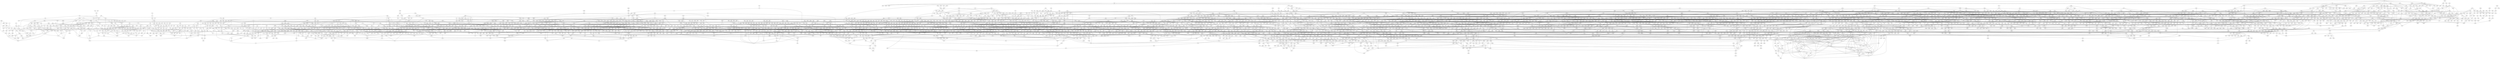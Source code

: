 graph g{
0 -- 7 [ weight="1"]
1 -- 2026 [ weight="1"]
1 -- 2 [ weight="1"]
2 -- 2055 [ weight="1"]
3 -- 5 [ weight="1"]
3 -- 4 [ weight="1"]
4 -- 2055 [ weight="1"]
5 -- 2390 [ weight="1"]
6 -- 2390 [ weight="1"]
7 -- 8 [ weight="1"]
8 -- 2061 [ weight="1"]
9 -- 29 [ weight="1"]
9 -- 22 [ weight="1"]
10 -- 67 [ weight="1"]
11 -- 15 [ weight="1"]
12 -- 24 [ weight="1"]
12 -- 22 [ weight="1"]
13 -- 49 [ weight="1"]
14 -- 49 [ weight="1"]
14 -- 16 [ weight="1"]
15 -- 17 [ weight="1"]
16 -- 17 [ weight="1"]
17 -- 1794 [ weight="1"]
17 -- 48 [ weight="1"]
18 -- 72 [ weight="1"]
18 -- 71 [ weight="1"]
19 -- 32 [ weight="1"]
20 -- 4744 [ weight="1"]
20 -- 1107 [ weight="1"]
20 -- 54 [ weight="1"]
21 -- 30 [ weight="1"]
22 -- 4812 [ weight="1"]
23 -- 4812 [ weight="1"]
24 -- 4812 [ weight="1"]
25 -- 2471 [ weight="1"]
25 -- 51 [ weight="1"]
26 -- 47 [ weight="1"]
26 -- 28 [ weight="1"]
27 -- 59 [ weight="1"]
27 -- 28 [ weight="1"]
28 -- 62 [ weight="1"]
28 -- 51 [ weight="1"]
29 -- 31 [ weight="1"]
30 -- 50 [ weight="1"]
30 -- 31 [ weight="1"]
32 -- 392 [ weight="1"]
32 -- 76 [ weight="1"]
33 -- 392 [ weight="1"]
34 -- 392 [ weight="1"]
35 -- 1794 [ weight="1"]
35 -- 4672 [ weight="1"]
35 -- 4812 [ weight="1"]
36 -- 1107 [ weight="1"]
36 -- 37 [ weight="1"]
37 -- 1150 [ weight="1"]
38 -- 43 [ weight="1"]
39 -- 3689 [ weight="1"]
40 -- 2471 [ weight="1"]
40 -- 41 [ weight="1"]
41 -- 3689 [ weight="1"]
42 -- 3611 [ weight="1"]
43 -- 3689 [ weight="1"]
43 -- 44 [ weight="1"]
44 -- 2300 [ weight="1"]
45 -- 2471 [ weight="1"]
45 -- 46 [ weight="1"]
46 -- 1827 [ weight="1"]
47 -- 4825 [ weight="1"]
48 -- 4825 [ weight="1"]
49 -- 4825 [ weight="1"]
50 -- 4744 [ weight="1"]
50 -- 52 [ weight="1"]
51 -- 52 [ weight="1"]
52 -- 4753 [ weight="1"]
52 -- 69 [ weight="1"]
52 -- 53 [ weight="1"]
54 -- 4672 [ weight="1"]
54 -- 75 [ weight="1"]
54 -- 74 [ weight="1"]
55 -- 75 [ weight="1"]
56 -- 58 [ weight="1"]
57 -- 58 [ weight="1"]
58 -- 392 [ weight="1"]
58 -- 75 [ weight="1"]
59 -- 60 [ weight="1"]
60 -- 61 [ weight="1"]
61 -- 64 [ weight="1"]
62 -- 64 [ weight="1"]
63 -- 4812 [ weight="1"]
63 -- 64 [ weight="1"]
65 -- 3499 [ weight="1"]
65 -- 3661 [ weight="1"]
65 -- 3698 [ weight="1"]
65 -- 79 [ weight="1"]
65 -- 66 [ weight="1"]
67 -- 4727 [ weight="1"]
67 -- 70 [ weight="1"]
68 -- 70 [ weight="1"]
69 -- 4812 [ weight="1"]
69 -- 70 [ weight="1"]
71 -- 76 [ weight="1"]
71 -- 73 [ weight="1"]
72 -- 73 [ weight="1"]
74 -- 4744 [ weight="1"]
74 -- 387 [ weight="1"]
75 -- 387 [ weight="1"]
76 -- 4714 [ weight="1"]
77 -- 1107 [ weight="1"]
77 -- 79 [ weight="1"]
77 -- 78 [ weight="1"]
78 -- 265 [ weight="1"]
79 -- 80 [ weight="1"]
80 -- 3499 [ weight="1"]
80 -- 265 [ weight="1"]
81 -- 209 [ weight="1"]
82 -- 254 [ weight="1"]
83 -- 162 [ weight="1"]
84 -- 341 [ weight="1"]
85 -- 87 [ weight="1"]
86 -- 183 [ weight="1"]
87 -- 202 [ weight="1"]
87 -- 149 [ weight="1"]
88 -- 149 [ weight="1"]
88 -- 89 [ weight="1"]
90 -- 179 [ weight="1"]
91 -- 113 [ weight="1"]
92 -- 93 [ weight="1"]
93 -- 164 [ weight="1"]
94 -- 95 [ weight="1"]
95 -- 345 [ weight="1"]
96 -- 291 [ weight="1"]
97 -- 214 [ weight="1"]
98 -- 214 [ weight="1"]
99 -- 118 [ weight="1"]
100 -- 118 [ weight="1"]
101 -- 103 [ weight="1"]
101 -- 102 [ weight="1"]
102 -- 107 [ weight="1"]
103 -- 168 [ weight="1"]
104 -- 126 [ weight="1"]
104 -- 105 [ weight="1"]
105 -- 108 [ weight="1"]
106 -- 178 [ weight="1"]
107 -- 178 [ weight="1"]
108 -- 122 [ weight="1"]
109 -- 126 [ weight="1"]
109 -- 110 [ weight="1"]
110 -- 137 [ weight="1"]
111 -- 129 [ weight="1"]
112 -- 129 [ weight="1"]
113 -- 3705 [ weight="1"]
113 -- 115 [ weight="1"]
114 -- 115 [ weight="1"]
115 -- 3705 [ weight="1"]
116 -- 3705 [ weight="1"]
116 -- 3706 [ weight="1"]
116 -- 117 [ weight="1"]
117 -- 129 [ weight="1"]
118 -- 119 [ weight="1"]
119 -- 168 [ weight="1"]
119 -- 126 [ weight="1"]
120 -- 129 [ weight="1"]
120 -- 124 [ weight="1"]
121 -- 168 [ weight="1"]
121 -- 123 [ weight="1"]
122 -- 123 [ weight="1"]
124 -- 125 [ weight="1"]
125 -- 137 [ weight="1"]
126 -- 167 [ weight="1"]
126 -- 127 [ weight="1"]
127 -- 129 [ weight="1"]
128 -- 241 [ weight="1"]
128 -- 139 [ weight="1"]
129 -- 130 [ weight="1"]
130 -- 137 [ weight="1"]
131 -- 147 [ weight="1"]
131 -- 132 [ weight="1"]
132 -- 133 [ weight="1"]
133 -- 144 [ weight="1"]
134 -- 137 [ weight="1"]
134 -- 136 [ weight="1"]
135 -- 138 [ weight="1"]
136 -- 138 [ weight="1"]
137 -- 138 [ weight="1"]
138 -- 178 [ weight="1"]
138 -- 146 [ weight="1"]
139 -- 140 [ weight="1"]
140 -- 141 [ weight="1"]
141 -- 142 [ weight="1"]
142 -- 241 [ weight="1"]
143 -- 178 [ weight="1"]
143 -- 145 [ weight="1"]
144 -- 145 [ weight="1"]
146 -- 148 [ weight="1"]
147 -- 148 [ weight="1"]
149 -- 368 [ weight="1"]
150 -- 295 [ weight="1"]
151 -- 152 [ weight="1"]
152 -- 295 [ weight="1"]
153 -- 2061 [ weight="1"]
153 -- 3707 [ weight="1"]
154 -- 3707 [ weight="1"]
155 -- 203 [ weight="1"]
156 -- 304 [ weight="1"]
157 -- 284 [ weight="1"]
157 -- 263 [ weight="1"]
158 -- 184 [ weight="1"]
159 -- 160 [ weight="1"]
160 -- 263 [ weight="1"]
161 -- 273 [ weight="1"]
162 -- 269 [ weight="1"]
163 -- 302 [ weight="1"]
163 -- 235 [ weight="1"]
164 -- 219 [ weight="1"]
165 -- 322 [ weight="1"]
166 -- 3695 [ weight="1"]
166 -- 250 [ weight="1"]
167 -- 3704 [ weight="1"]
168 -- 3704 [ weight="1"]
169 -- 338 [ weight="1"]
170 -- 171 [ weight="1"]
171 -- 194 [ weight="1"]
172 -- 221 [ weight="1"]
173 -- 406 [ weight="1"]
173 -- 304 [ weight="1"]
173 -- 235 [ weight="1"]
173 -- 188 [ weight="1"]
174 -- 217 [ weight="1"]
175 -- 405 [ weight="1"]
175 -- 190 [ weight="1"]
176 -- 288 [ weight="1"]
176 -- 177 [ weight="1"]
178 -- 242 [ weight="1"]
179 -- 409 [ weight="1"]
180 -- 322 [ weight="1"]
180 -- 215 [ weight="1"]
181 -- 296 [ weight="1"]
182 -- 192 [ weight="1"]
183 -- 352 [ weight="1"]
184 -- 3685 [ weight="1"]
184 -- 352 [ weight="1"]
185 -- 320 [ weight="1"]
185 -- 288 [ weight="1"]
186 -- 187 [ weight="1"]
187 -- 284 [ weight="1"]
188 -- 191 [ weight="1"]
189 -- 3592 [ weight="1"]
189 -- 320 [ weight="1"]
189 -- 191 [ weight="1"]
190 -- 317 [ weight="1"]
191 -- 4722 [ weight="1"]
191 -- 317 [ weight="1"]
192 -- 395 [ weight="1"]
192 -- 217 [ weight="1"]
193 -- 395 [ weight="1"]
194 -- 410 [ weight="1"]
194 -- 221 [ weight="1"]
195 -- 209 [ weight="1"]
196 -- 277 [ weight="1"]
197 -- 297 [ weight="1"]
198 -- 274 [ weight="1"]
198 -- 268 [ weight="1"]
198 -- 200 [ weight="1"]
199 -- 200 [ weight="1"]
201 -- 401 [ weight="1"]
201 -- 279 [ weight="1"]
202 -- 369 [ weight="1"]
203 -- 3707 [ weight="1"]
203 -- 369 [ weight="1"]
204 -- 310 [ weight="1"]
205 -- 206 [ weight="1"]
206 -- 231 [ weight="1"]
207 -- 268 [ weight="1"]
208 -- 305 [ weight="1"]
208 -- 215 [ weight="1"]
209 -- 410 [ weight="1"]
209 -- 324 [ weight="1"]
210 -- 4722 [ weight="1"]
210 -- 388 [ weight="1"]
211 -- 388 [ weight="1"]
212 -- 388 [ weight="1"]
213 -- 3591 [ weight="1"]
214 -- 4800 [ weight="1"]
215 -- 4800 [ weight="1"]
216 -- 4800 [ weight="1"]
216 -- 1106 [ weight="1"]
217 -- 218 [ weight="1"]
218 -- 274 [ weight="1"]
219 -- 284 [ weight="1"]
219 -- 266 [ weight="1"]
220 -- 266 [ weight="1"]
220 -- 258 [ weight="1"]
221 -- 225 [ weight="1"]
222 -- 226 [ weight="1"]
223 -- 226 [ weight="1"]
224 -- 226 [ weight="1"]
225 -- 410 [ weight="1"]
225 -- 226 [ weight="1"]
226 -- 410 [ weight="1"]
227 -- 3711 [ weight="1"]
227 -- 4792 [ weight="1"]
228 -- 365 [ weight="1"]
228 -- 240 [ weight="1"]
229 -- 365 [ weight="1"]
230 -- 333 [ weight="1"]
231 -- 365 [ weight="1"]
231 -- 232 [ weight="1"]
232 -- 4792 [ weight="1"]
233 -- 250 [ weight="1"]
234 -- 333 [ weight="1"]
234 -- 320 [ weight="1"]
235 -- 236 [ weight="1"]
236 -- 360 [ weight="1"]
237 -- 297 [ weight="1"]
237 -- 286 [ weight="1"]
238 -- 307 [ weight="1"]
239 -- 307 [ weight="1"]
240 -- 415 [ weight="1"]
241 -- 3702 [ weight="1"]
242 -- 3702 [ weight="1"]
242 -- 3704 [ weight="1"]
243 -- 330 [ weight="1"]
243 -- 244 [ weight="1"]
244 -- 357 [ weight="1"]
245 -- 370 [ weight="1"]
245 -- 327 [ weight="1"]
246 -- 248 [ weight="1"]
247 -- 249 [ weight="1"]
248 -- 360 [ weight="1"]
248 -- 249 [ weight="1"]
250 -- 326 [ weight="1"]
251 -- 286 [ weight="1"]
252 -- 325 [ weight="1"]
252 -- 253 [ weight="1"]
253 -- 393 [ weight="1"]
253 -- 325 [ weight="1"]
254 -- 271 [ weight="1"]
255 -- 378 [ weight="1"]
256 -- 259 [ weight="1"]
257 -- 259 [ weight="1"]
258 -- 259 [ weight="1"]
260 -- 264 [ weight="1"]
261 -- 264 [ weight="1"]
262 -- 264 [ weight="1"]
263 -- 264 [ weight="1"]
264 -- 299 [ weight="1"]
265 -- 392 [ weight="1"]
265 -- 267 [ weight="1"]
266 -- 267 [ weight="1"]
267 -- 4586 [ weight="1"]
267 -- 284 [ weight="1"]
268 -- 272 [ weight="1"]
269 -- 272 [ weight="1"]
270 -- 272 [ weight="1"]
271 -- 274 [ weight="1"]
271 -- 272 [ weight="1"]
272 -- 3586 [ weight="1"]
273 -- 275 [ weight="1"]
273 -- 274 [ weight="1"]
274 -- 3592 [ weight="1"]
274 -- 275 [ weight="1"]
275 -- 349 [ weight="1"]
276 -- 278 [ weight="1"]
277 -- 410 [ weight="1"]
277 -- 278 [ weight="1"]
278 -- 325 [ weight="1"]
279 -- 375 [ weight="1"]
280 -- 405 [ weight="1"]
280 -- 289 [ weight="1"]
280 -- 281 [ weight="1"]
282 -- 411 [ weight="1"]
283 -- 411 [ weight="1"]
284 -- 285 [ weight="1"]
285 -- 4720 [ weight="1"]
286 -- 312 [ weight="1"]
286 -- 287 [ weight="1"]
287 -- 346 [ weight="1"]
288 -- 374 [ weight="1"]
288 -- 290 [ weight="1"]
289 -- 290 [ weight="1"]
291 -- 331 [ weight="1"]
292 -- 300 [ weight="1"]
293 -- 300 [ weight="1"]
294 -- 300 [ weight="1"]
295 -- 300 [ weight="1"]
296 -- 331 [ weight="1"]
296 -- 300 [ weight="1"]
297 -- 300 [ weight="1"]
298 -- 300 [ weight="1"]
299 -- 301 [ weight="1"]
300 -- 301 [ weight="1"]
302 -- 318 [ weight="1"]
303 -- 318 [ weight="1"]
304 -- 318 [ weight="1"]
305 -- 389 [ weight="1"]
305 -- 308 [ weight="1"]
306 -- 4800 [ weight="1"]
306 -- 309 [ weight="1"]
307 -- 331 [ weight="1"]
307 -- 309 [ weight="1"]
308 -- 309 [ weight="1"]
310 -- 330 [ weight="1"]
310 -- 311 [ weight="1"]
311 -- 356 [ weight="1"]
312 -- 315 [ weight="1"]
313 -- 4768 [ weight="1"]
313 -- 346 [ weight="1"]
313 -- 315 [ weight="1"]
314 -- 315 [ weight="1"]
316 -- 319 [ weight="1"]
317 -- 319 [ weight="1"]
318 -- 319 [ weight="1"]
319 -- 413 [ weight="1"]
320 -- 321 [ weight="1"]
321 -- 348 [ weight="1"]
322 -- 4797 [ weight="1"]
323 -- 396 [ weight="1"]
323 -- 363 [ weight="1"]
324 -- 396 [ weight="1"]
325 -- 396 [ weight="1"]
326 -- 328 [ weight="1"]
327 -- 329 [ weight="1"]
328 -- 3695 [ weight="1"]
328 -- 329 [ weight="1"]
330 -- 332 [ weight="1"]
331 -- 332 [ weight="1"]
333 -- 334 [ weight="1"]
334 -- 394 [ weight="1"]
334 -- 335 [ weight="1"]
336 -- 361 [ weight="1"]
337 -- 361 [ weight="1"]
338 -- 399 [ weight="1"]
338 -- 339 [ weight="1"]
339 -- 340 [ weight="1"]
340 -- 361 [ weight="1"]
341 -- 344 [ weight="1"]
342 -- 368 [ weight="1"]
342 -- 344 [ weight="1"]
342 -- 343 [ weight="1"]
343 -- 371 [ weight="1"]
343 -- 344 [ weight="1"]
345 -- 376 [ weight="1"]
345 -- 366 [ weight="1"]
346 -- 347 [ weight="1"]
347 -- 415 [ weight="1"]
348 -- 350 [ weight="1"]
349 -- 350 [ weight="1"]
351 -- 354 [ weight="1"]
352 -- 354 [ weight="1"]
353 -- 409 [ weight="1"]
353 -- 354 [ weight="1"]
354 -- 3695 [ weight="1"]
355 -- 389 [ weight="1"]
355 -- 359 [ weight="1"]
356 -- 3710 [ weight="1"]
357 -- 3710 [ weight="1"]
358 -- 3710 [ weight="1"]
359 -- 3710 [ weight="1"]
359 -- 4768 [ weight="1"]
360 -- 362 [ weight="1"]
361 -- 380 [ weight="1"]
361 -- 362 [ weight="1"]
363 -- 364 [ weight="1"]
364 -- 4797 [ weight="1"]
365 -- 367 [ weight="1"]
366 -- 367 [ weight="1"]
368 -- 372 [ weight="1"]
369 -- 378 [ weight="1"]
369 -- 372 [ weight="1"]
370 -- 373 [ weight="1"]
371 -- 373 [ weight="1"]
372 -- 373 [ weight="1"]
374 -- 416 [ weight="1"]
375 -- 416 [ weight="1"]
376 -- 416 [ weight="1"]
377 -- 3695 [ weight="1"]
377 -- 379 [ weight="1"]
378 -- 379 [ weight="1"]
380 -- 382 [ weight="1"]
381 -- 383 [ weight="1"]
382 -- 4718 [ weight="1"]
382 -- 383 [ weight="1"]
383 -- 401 [ weight="1"]
384 -- 4722 [ weight="1"]
384 -- 385 [ weight="1"]
385 -- 416 [ weight="1"]
386 -- 4722 [ weight="1"]
386 -- 4823 [ weight="1"]
387 -- 3661 [ weight="1"]
387 -- 390 [ weight="1"]
388 -- 3591 [ weight="1"]
388 -- 390 [ weight="1"]
389 -- 4794 [ weight="1"]
389 -- 1106 [ weight="1"]
390 -- 4794 [ weight="1"]
391 -- 402 [ weight="1"]
392 -- 4586 [ weight="1"]
392 -- 397 [ weight="1"]
393 -- 398 [ weight="1"]
394 -- 398 [ weight="1"]
395 -- 398 [ weight="1"]
396 -- 398 [ weight="1"]
397 -- 3592 [ weight="1"]
397 -- 4794 [ weight="1"]
397 -- 398 [ weight="1"]
399 -- 400 [ weight="1"]
401 -- 403 [ weight="1"]
402 -- 403 [ weight="1"]
404 -- 407 [ weight="1"]
405 -- 407 [ weight="1"]
406 -- 407 [ weight="1"]
408 -- 412 [ weight="1"]
409 -- 412 [ weight="1"]
410 -- 412 [ weight="1"]
411 -- 412 [ weight="1"]
412 -- 3567 [ weight="1"]
413 -- 414 [ weight="1"]
414 -- 416 [ weight="1"]
415 -- 417 [ weight="1"]
416 -- 4823 [ weight="1"]
416 -- 417 [ weight="1"]
418 -- 2372 [ weight="1"]
419 -- 2722 [ weight="1"]
420 -- 2722 [ weight="1"]
421 -- 2722 [ weight="1"]
422 -- 2722 [ weight="1"]
423 -- 424 [ weight="1"]
424 -- 2722 [ weight="1"]
424 -- 425 [ weight="1"]
426 -- 427 [ weight="1"]
427 -- 2722 [ weight="1"]
427 -- 428 [ weight="1"]
429 -- 2021 [ weight="1"]
430 -- 2021 [ weight="1"]
431 -- 2440 [ weight="1"]
432 -- 434 [ weight="1"]
433 -- 435 [ weight="1"]
434 -- 1586 [ weight="1"]
434 -- 445 [ weight="1"]
434 -- 435 [ weight="1"]
435 -- 1586 [ weight="1"]
435 -- 446 [ weight="1"]
436 -- 2151 [ weight="1"]
437 -- 2134 [ weight="1"]
438 -- 445 [ weight="1"]
438 -- 440 [ weight="1"]
439 -- 440 [ weight="1"]
441 -- 2541 [ weight="1"]
442 -- 2151 [ weight="1"]
442 -- 444 [ weight="1"]
443 -- 444 [ weight="1"]
445 -- 447 [ weight="1"]
445 -- 446 [ weight="1"]
446 -- 2151 [ weight="1"]
446 -- 447 [ weight="1"]
447 -- 2151 [ weight="1"]
447 -- 448 [ weight="1"]
449 -- 494 [ weight="1"]
450 -- 473 [ weight="1"]
451 -- 507 [ weight="1"]
452 -- 517 [ weight="1"]
453 -- 517 [ weight="1"]
454 -- 491 [ weight="1"]
454 -- 457 [ weight="1"]
455 -- 464 [ weight="1"]
456 -- 2184 [ weight="1"]
457 -- 466 [ weight="1"]
458 -- 534 [ weight="1"]
458 -- 498 [ weight="1"]
458 -- 497 [ weight="1"]
458 -- 495 [ weight="1"]
458 -- 494 [ weight="1"]
458 -- 459 [ weight="1"]
460 -- 534 [ weight="1"]
460 -- 498 [ weight="1"]
460 -- 475 [ weight="1"]
461 -- 534 [ weight="1"]
461 -- 498 [ weight="1"]
461 -- 475 [ weight="1"]
462 -- 504 [ weight="1"]
462 -- 503 [ weight="1"]
463 -- 509 [ weight="1"]
464 -- 509 [ weight="1"]
464 -- 476 [ weight="1"]
464 -- 466 [ weight="1"]
465 -- 517 [ weight="1"]
465 -- 509 [ weight="1"]
465 -- 507 [ weight="1"]
465 -- 504 [ weight="1"]
465 -- 503 [ weight="1"]
465 -- 496 [ weight="1"]
465 -- 467 [ weight="1"]
465 -- 466 [ weight="1"]
466 -- 509 [ weight="1"]
466 -- 476 [ weight="1"]
466 -- 467 [ weight="1"]
467 -- 509 [ weight="1"]
467 -- 508 [ weight="1"]
467 -- 503 [ weight="1"]
467 -- 468 [ weight="1"]
468 -- 509 [ weight="1"]
468 -- 476 [ weight="1"]
469 -- 510 [ weight="1"]
470 -- 511 [ weight="1"]
470 -- 508 [ weight="1"]
471 -- 533 [ weight="1"]
471 -- 494 [ weight="1"]
472 -- 503 [ weight="1"]
472 -- 474 [ weight="1"]
473 -- 517 [ weight="1"]
473 -- 507 [ weight="1"]
473 -- 503 [ weight="1"]
473 -- 474 [ weight="1"]
474 -- 528 [ weight="1"]
475 -- 2211 [ weight="1"]
475 -- 489 [ weight="1"]
476 -- 509 [ weight="1"]
476 -- 477 [ weight="1"]
477 -- 509 [ weight="1"]
477 -- 478 [ weight="1"]
479 -- 514 [ weight="1"]
480 -- 482 [ weight="1"]
481 -- 530 [ weight="1"]
481 -- 504 [ weight="1"]
482 -- 530 [ weight="1"]
482 -- 510 [ weight="1"]
483 -- 530 [ weight="1"]
483 -- 485 [ weight="1"]
484 -- 505 [ weight="1"]
484 -- 504 [ weight="1"]
485 -- 505 [ weight="1"]
486 -- 505 [ weight="1"]
486 -- 504 [ weight="1"]
487 -- 526 [ weight="1"]
487 -- 519 [ weight="1"]
487 -- 513 [ weight="1"]
487 -- 490 [ weight="1"]
487 -- 489 [ weight="1"]
487 -- 488 [ weight="1"]
488 -- 534 [ weight="1"]
488 -- 526 [ weight="1"]
488 -- 518 [ weight="1"]
488 -- 514 [ weight="1"]
488 -- 513 [ weight="1"]
488 -- 501 [ weight="1"]
488 -- 498 [ weight="1"]
488 -- 497 [ weight="1"]
488 -- 490 [ weight="1"]
488 -- 489 [ weight="1"]
489 -- 534 [ weight="1"]
489 -- 526 [ weight="1"]
489 -- 519 [ weight="1"]
489 -- 516 [ weight="1"]
489 -- 513 [ weight="1"]
489 -- 498 [ weight="1"]
489 -- 497 [ weight="1"]
489 -- 490 [ weight="1"]
490 -- 526 [ weight="1"]
490 -- 518 [ weight="1"]
490 -- 513 [ weight="1"]
491 -- 496 [ weight="1"]
491 -- 492 [ weight="1"]
492 -- 505 [ weight="1"]
492 -- 504 [ weight="1"]
492 -- 503 [ weight="1"]
493 -- 537 [ weight="1"]
493 -- 495 [ weight="1"]
494 -- 537 [ weight="1"]
494 -- 533 [ weight="1"]
494 -- 495 [ weight="1"]
495 -- 537 [ weight="1"]
495 -- 536 [ weight="1"]
495 -- 505 [ weight="1"]
495 -- 496 [ weight="1"]
496 -- 537 [ weight="1"]
496 -- 505 [ weight="1"]
496 -- 503 [ weight="1"]
497 -- 2127 [ weight="1"]
497 -- 534 [ weight="1"]
497 -- 498 [ weight="1"]
498 -- 2127 [ weight="1"]
498 -- 534 [ weight="1"]
499 -- 521 [ weight="1"]
500 -- 537 [ weight="1"]
501 -- 2184 [ weight="1"]
501 -- 514 [ weight="1"]
501 -- 502 [ weight="1"]
502 -- 514 [ weight="1"]
503 -- 522 [ weight="1"]
503 -- 507 [ weight="1"]
503 -- 505 [ weight="1"]
503 -- 504 [ weight="1"]
504 -- 522 [ weight="1"]
504 -- 507 [ weight="1"]
504 -- 505 [ weight="1"]
505 -- 537 [ weight="1"]
505 -- 530 [ weight="1"]
505 -- 522 [ weight="1"]
505 -- 520 [ weight="1"]
505 -- 519 [ weight="1"]
505 -- 507 [ weight="1"]
506 -- 523 [ weight="1"]
507 -- 522 [ weight="1"]
507 -- 521 [ weight="1"]
507 -- 517 [ weight="1"]
507 -- 512 [ weight="1"]
507 -- 508 [ weight="1"]
508 -- 517 [ weight="1"]
508 -- 512 [ weight="1"]
508 -- 509 [ weight="1"]
509 -- 512 [ weight="1"]
510 -- 530 [ weight="1"]
510 -- 528 [ weight="1"]
510 -- 525 [ weight="1"]
510 -- 521 [ weight="1"]
510 -- 512 [ weight="1"]
511 -- 517 [ weight="1"]
511 -- 512 [ weight="1"]
512 -- 521 [ weight="1"]
512 -- 517 [ weight="1"]
513 -- 526 [ weight="1"]
513 -- 524 [ weight="1"]
513 -- 518 [ weight="1"]
514 -- 526 [ weight="1"]
514 -- 524 [ weight="1"]
514 -- 523 [ weight="1"]
514 -- 520 [ weight="1"]
514 -- 519 [ weight="1"]
514 -- 516 [ weight="1"]
515 -- 524 [ weight="1"]
515 -- 521 [ weight="1"]
516 -- 524 [ weight="1"]
516 -- 523 [ weight="1"]
516 -- 520 [ weight="1"]
516 -- 519 [ weight="1"]
517 -- 524 [ weight="1"]
518 -- 524 [ weight="1"]
519 -- 536 [ weight="1"]
519 -- 530 [ weight="1"]
519 -- 524 [ weight="1"]
519 -- 523 [ weight="1"]
519 -- 522 [ weight="1"]
519 -- 520 [ weight="1"]
520 -- 524 [ weight="1"]
520 -- 523 [ weight="1"]
520 -- 522 [ weight="1"]
521 -- 524 [ weight="1"]
522 -- 537 [ weight="1"]
522 -- 530 [ weight="1"]
522 -- 524 [ weight="1"]
523 -- 524 [ weight="1"]
525 -- 531 [ weight="1"]
525 -- 530 [ weight="1"]
526 -- 534 [ weight="1"]
526 -- 527 [ weight="1"]
528 -- 530 [ weight="1"]
528 -- 529 [ weight="1"]
529 -- 531 [ weight="1"]
530 -- 532 [ weight="1"]
531 -- 532 [ weight="1"]
533 -- 538 [ weight="1"]
533 -- 534 [ weight="1"]
534 -- 538 [ weight="1"]
535 -- 538 [ weight="1"]
536 -- 538 [ weight="1"]
536 -- 537 [ weight="1"]
537 -- 538 [ weight="1"]
539 -- 712 [ weight="1"]
540 -- 566 [ weight="1"]
541 -- 566 [ weight="1"]
542 -- 752 [ weight="1"]
543 -- 752 [ weight="1"]
544 -- 549 [ weight="1"]
545 -- 549 [ weight="1"]
546 -- 549 [ weight="1"]
547 -- 596 [ weight="1"]
548 -- 596 [ weight="1"]
549 -- 736 [ weight="1"]
550 -- 736 [ weight="1"]
551 -- 736 [ weight="1"]
552 -- 736 [ weight="1"]
553 -- 567 [ weight="1"]
554 -- 567 [ weight="1"]
555 -- 4177 [ weight="1"]
556 -- 727 [ weight="1"]
557 -- 727 [ weight="1"]
558 -- 700 [ weight="1"]
559 -- 657 [ weight="1"]
560 -- 657 [ weight="1"]
561 -- 657 [ weight="1"]
562 -- 657 [ weight="1"]
563 -- 657 [ weight="1"]
564 -- 657 [ weight="1"]
565 -- 698 [ weight="1"]
566 -- 756 [ weight="1"]
567 -- 618 [ weight="1"]
568 -- 606 [ weight="1"]
569 -- 606 [ weight="1"]
570 -- 606 [ weight="1"]
571 -- 606 [ weight="1"]
572 -- 646 [ weight="1"]
573 -- 646 [ weight="1"]
574 -- 646 [ weight="1"]
575 -- 646 [ weight="1"]
576 -- 646 [ weight="1"]
577 -- 756 [ weight="1"]
578 -- 649 [ weight="1"]
579 -- 649 [ weight="1"]
580 -- 597 [ weight="1"]
581 -- 597 [ weight="1"]
582 -- 597 [ weight="1"]
583 -- 597 [ weight="1"]
584 -- 597 [ weight="1"]
585 -- 680 [ weight="1"]
586 -- 1055 [ weight="1"]
587 -- 1055 [ weight="1"]
588 -- 591 [ weight="1"]
589 -- 591 [ weight="1"]
590 -- 591 [ weight="1"]
591 -- 667 [ weight="1"]
592 -- 640 [ weight="1"]
593 -- 640 [ weight="1"]
594 -- 640 [ weight="1"]
595 -- 640 [ weight="1"]
596 -- 750 [ weight="1"]
597 -- 751 [ weight="1"]
598 -- 672 [ weight="1"]
599 -- 704 [ weight="1"]
600 -- 608 [ weight="1"]
601 -- 608 [ weight="1"]
602 -- 619 [ weight="1"]
603 -- 619 [ weight="1"]
604 -- 619 [ weight="1"]
605 -- 619 [ weight="1"]
606 -- 619 [ weight="1"]
607 -- 609 [ weight="1"]
608 -- 609 [ weight="1"]
609 -- 751 [ weight="1"]
609 -- 667 [ weight="1"]
610 -- 1979 [ weight="1"]
611 -- 1979 [ weight="1"]
612 -- 655 [ weight="1"]
613 -- 655 [ weight="1"]
614 -- 650 [ weight="1"]
615 -- 617 [ weight="1"]
616 -- 617 [ weight="1"]
617 -- 667 [ weight="1"]
618 -- 757 [ weight="1"]
618 -- 743 [ weight="1"]
619 -- 757 [ weight="1"]
620 -- 643 [ weight="1"]
621 -- 643 [ weight="1"]
622 -- 2771 [ weight="1"]
622 -- 715 [ weight="1"]
622 -- 696 [ weight="1"]
622 -- 623 [ weight="1"]
623 -- 2771 [ weight="1"]
623 -- 4073 [ weight="1"]
624 -- 683 [ weight="1"]
624 -- 644 [ weight="1"]
625 -- 626 [ weight="1"]
626 -- 759 [ weight="1"]
627 -- 748 [ weight="1"]
628 -- 662 [ weight="1"]
629 -- 662 [ weight="1"]
630 -- 662 [ weight="1"]
631 -- 660 [ weight="1"]
632 -- 660 [ weight="1"]
633 -- 660 [ weight="1"]
634 -- 660 [ weight="1"]
635 -- 4176 [ weight="1"]
635 -- 756 [ weight="1"]
635 -- 701 [ weight="1"]
636 -- 639 [ weight="1"]
637 -- 639 [ weight="1"]
638 -- 639 [ weight="1"]
639 -- 701 [ weight="1"]
640 -- 4176 [ weight="1"]
640 -- 759 [ weight="1"]
640 -- 686 [ weight="1"]
641 -- 642 [ weight="1"]
642 -- 686 [ weight="1"]
643 -- 737 [ weight="1"]
644 -- 713 [ weight="1"]
645 -- 713 [ weight="1"]
645 -- 712 [ weight="1"]
646 -- 713 [ weight="1"]
647 -- 694 [ weight="1"]
648 -- 3770 [ weight="1"]
649 -- 725 [ weight="1"]
649 -- 650 [ weight="1"]
650 -- 725 [ weight="1"]
651 -- 2741 [ weight="1"]
651 -- 705 [ weight="1"]
652 -- 682 [ weight="1"]
653 -- 682 [ weight="1"]
654 -- 682 [ weight="1"]
655 -- 656 [ weight="1"]
656 -- 713 [ weight="1"]
657 -- 702 [ weight="1"]
658 -- 661 [ weight="1"]
659 -- 661 [ weight="1"]
660 -- 661 [ weight="1"]
661 -- 702 [ weight="1"]
662 -- 759 [ weight="1"]
662 -- 664 [ weight="1"]
663 -- 664 [ weight="1"]
664 -- 702 [ weight="1"]
665 -- 2769 [ weight="1"]
665 -- 666 [ weight="1"]
666 -- 701 [ weight="1"]
667 -- 751 [ weight="1"]
667 -- 668 [ weight="1"]
668 -- 669 [ weight="1"]
670 -- 3769 [ weight="1"]
671 -- 3769 [ weight="1"]
672 -- 4073 [ weight="1"]
672 -- 676 [ weight="1"]
673 -- 674 [ weight="1"]
674 -- 676 [ weight="1"]
675 -- 676 [ weight="1"]
676 -- 4073 [ weight="1"]
676 -- 699 [ weight="1"]
676 -- 698 [ weight="1"]
676 -- 677 [ weight="1"]
678 -- 687 [ weight="1"]
679 -- 687 [ weight="1"]
680 -- 1055 [ weight="1"]
680 -- 749 [ weight="1"]
680 -- 681 [ weight="1"]
681 -- 749 [ weight="1"]
682 -- 749 [ weight="1"]
683 -- 2771 [ weight="1"]
683 -- 737 [ weight="1"]
683 -- 684 [ weight="1"]
684 -- 2330 [ weight="1"]
684 -- 2722 [ weight="1"]
684 -- 739 [ weight="1"]
685 -- 690 [ weight="1"]
685 -- 686 [ weight="1"]
686 -- 702 [ weight="1"]
686 -- 701 [ weight="1"]
686 -- 690 [ weight="1"]
687 -- 690 [ weight="1"]
688 -- 691 [ weight="1"]
689 -- 691 [ weight="1"]
690 -- 691 [ weight="1"]
692 -- 2769 [ weight="1"]
692 -- 4176 [ weight="1"]
692 -- 751 [ weight="1"]
693 -- 695 [ weight="1"]
694 -- 2649 [ weight="1"]
694 -- 695 [ weight="1"]
695 -- 2651 [ weight="1"]
695 -- 3770 [ weight="1"]
696 -- 2312 [ weight="1"]
697 -- 2662 [ weight="1"]
698 -- 2662 [ weight="1"]
698 -- 4073 [ weight="1"]
698 -- 729 [ weight="1"]
698 -- 699 [ weight="1"]
699 -- 2662 [ weight="1"]
700 -- 721 [ weight="1"]
701 -- 721 [ weight="1"]
702 -- 759 [ weight="1"]
702 -- 721 [ weight="1"]
703 -- 706 [ weight="1"]
704 -- 707 [ weight="1"]
705 -- 733 [ weight="1"]
706 -- 733 [ weight="1"]
707 -- 733 [ weight="1"]
708 -- 710 [ weight="1"]
709 -- 710 [ weight="1"]
710 -- 737 [ weight="1"]
711 -- 740 [ weight="1"]
712 -- 740 [ weight="1"]
713 -- 740 [ weight="1"]
713 -- 737 [ weight="1"]
713 -- 725 [ weight="1"]
714 -- 1055 [ weight="1"]
714 -- 719 [ weight="1"]
715 -- 1055 [ weight="1"]
715 -- 748 [ weight="1"]
715 -- 747 [ weight="1"]
715 -- 719 [ weight="1"]
716 -- 720 [ weight="1"]
717 -- 720 [ weight="1"]
718 -- 720 [ weight="1"]
719 -- 4073 [ weight="1"]
719 -- 720 [ weight="1"]
721 -- 4072 [ weight="1"]
721 -- 749 [ weight="1"]
722 -- 726 [ weight="1"]
723 -- 726 [ weight="1"]
724 -- 726 [ weight="1"]
725 -- 733 [ weight="1"]
725 -- 726 [ weight="1"]
727 -- 732 [ weight="1"]
728 -- 732 [ weight="1"]
729 -- 732 [ weight="1"]
729 -- 731 [ weight="1"]
730 -- 732 [ weight="1"]
731 -- 732 [ weight="1"]
733 -- 772 [ weight="1"]
733 -- 734 [ weight="1"]
735 -- 772 [ weight="1"]
736 -- 738 [ weight="1"]
737 -- 738 [ weight="1"]
739 -- 741 [ weight="1"]
740 -- 741 [ weight="1"]
742 -- 757 [ weight="1"]
742 -- 745 [ weight="1"]
743 -- 745 [ weight="1"]
744 -- 745 [ weight="1"]
745 -- 746 [ weight="1"]
747 -- 761 [ weight="1"]
747 -- 748 [ weight="1"]
748 -- 761 [ weight="1"]
749 -- 761 [ weight="1"]
750 -- 757 [ weight="1"]
750 -- 753 [ weight="1"]
750 -- 751 [ weight="1"]
751 -- 2769 [ weight="1"]
751 -- 756 [ weight="1"]
751 -- 753 [ weight="1"]
752 -- 754 [ weight="1"]
753 -- 754 [ weight="1"]
755 -- 758 [ weight="1"]
756 -- 4026 [ weight="1"]
756 -- 4176 [ weight="1"]
756 -- 758 [ weight="1"]
757 -- 758 [ weight="1"]
758 -- 4176 [ weight="1"]
759 -- 4176 [ weight="1"]
759 -- 765 [ weight="1"]
760 -- 765 [ weight="1"]
761 -- 765 [ weight="1"]
761 -- 763 [ weight="1"]
762 -- 763 [ weight="1"]
763 -- 4072 [ weight="1"]
763 -- 765 [ weight="1"]
763 -- 764 [ weight="1"]
765 -- 766 [ weight="1"]
767 -- 833 [ weight="1"]
768 -- 771 [ weight="1"]
769 -- 771 [ weight="1"]
770 -- 771 [ weight="1"]
771 -- 838 [ weight="1"]
772 -- 779 [ weight="1"]
772 -- 778 [ weight="1"]
773 -- 775 [ weight="1"]
774 -- 875 [ weight="1"]
774 -- 776 [ weight="1"]
775 -- 845 [ weight="1"]
775 -- 811 [ weight="1"]
775 -- 776 [ weight="1"]
777 -- 871 [ weight="1"]
778 -- 780 [ weight="1"]
779 -- 780 [ weight="1"]
780 -- 781 [ weight="1"]
781 -- 782 [ weight="1"]
782 -- 809 [ weight="1"]
783 -- 852 [ weight="1"]
784 -- 846 [ weight="1"]
784 -- 811 [ weight="1"]
785 -- 846 [ weight="1"]
786 -- 846 [ weight="1"]
787 -- 854 [ weight="1"]
787 -- 793 [ weight="1"]
788 -- 807 [ weight="1"]
788 -- 806 [ weight="1"]
789 -- 850 [ weight="1"]
789 -- 839 [ weight="1"]
789 -- 826 [ weight="1"]
789 -- 806 [ weight="1"]
789 -- 798 [ weight="1"]
790 -- 839 [ weight="1"]
791 -- 4492 [ weight="1"]
791 -- 813 [ weight="1"]
792 -- 829 [ weight="1"]
793 -- 794 [ weight="1"]
794 -- 818 [ weight="1"]
794 -- 813 [ weight="1"]
795 -- 839 [ weight="1"]
795 -- 826 [ weight="1"]
796 -- 857 [ weight="1"]
797 -- 850 [ weight="1"]
797 -- 806 [ weight="1"]
798 -- 802 [ weight="1"]
799 -- 852 [ weight="1"]
799 -- 802 [ weight="1"]
800 -- 826 [ weight="1"]
800 -- 802 [ weight="1"]
800 -- 801 [ weight="1"]
801 -- 802 [ weight="1"]
803 -- 882 [ weight="1"]
803 -- 821 [ weight="1"]
803 -- 804 [ weight="1"]
804 -- 870 [ weight="1"]
804 -- 822 [ weight="1"]
805 -- 890 [ weight="1"]
805 -- 839 [ weight="1"]
805 -- 836 [ weight="1"]
806 -- 851 [ weight="1"]
806 -- 826 [ weight="1"]
807 -- 863 [ weight="1"]
807 -- 846 [ weight="1"]
807 -- 808 [ weight="1"]
808 -- 879 [ weight="1"]
809 -- 887 [ weight="1"]
810 -- 859 [ weight="1"]
810 -- 858 [ weight="1"]
811 -- 876 [ weight="1"]
812 -- 832 [ weight="1"]
812 -- 825 [ weight="1"]
813 -- 854 [ weight="1"]
813 -- 814 [ weight="1"]
815 -- 837 [ weight="1"]
816 -- 837 [ weight="1"]
817 -- 854 [ weight="1"]
817 -- 819 [ weight="1"]
818 -- 820 [ weight="1"]
819 -- 820 [ weight="1"]
821 -- 823 [ weight="1"]
822 -- 823 [ weight="1"]
824 -- 847 [ weight="1"]
824 -- 833 [ weight="1"]
825 -- 2729 [ weight="1"]
826 -- 827 [ weight="1"]
827 -- 880 [ weight="1"]
828 -- 866 [ weight="1"]
829 -- 879 [ weight="1"]
829 -- 866 [ weight="1"]
829 -- 848 [ weight="1"]
830 -- 866 [ weight="1"]
831 -- 866 [ weight="1"]
832 -- 886 [ weight="1"]
833 -- 834 [ weight="1"]
835 -- 894 [ weight="1"]
835 -- 847 [ weight="1"]
836 -- 840 [ weight="1"]
837 -- 890 [ weight="1"]
837 -- 840 [ weight="1"]
838 -- 842 [ weight="1"]
839 -- 879 [ weight="1"]
839 -- 863 [ weight="1"]
839 -- 842 [ weight="1"]
840 -- 841 [ weight="1"]
841 -- 842 [ weight="1"]
842 -- 872 [ weight="1"]
843 -- 872 [ weight="1"]
844 -- 872 [ weight="1"]
845 -- 877 [ weight="1"]
846 -- 882 [ weight="1"]
846 -- 877 [ weight="1"]
847 -- 2625 [ weight="1"]
847 -- 877 [ weight="1"]
848 -- 867 [ weight="1"]
848 -- 850 [ weight="1"]
849 -- 867 [ weight="1"]
850 -- 855 [ weight="1"]
851 -- 855 [ weight="1"]
852 -- 853 [ weight="1"]
853 -- 855 [ weight="1"]
854 -- 4312 [ weight="1"]
854 -- 856 [ weight="1"]
855 -- 856 [ weight="1"]
856 -- 4313 [ weight="1"]
857 -- 861 [ weight="1"]
858 -- 861 [ weight="1"]
859 -- 862 [ weight="1"]
860 -- 868 [ weight="1"]
860 -- 862 [ weight="1"]
861 -- 866 [ weight="1"]
861 -- 864 [ weight="1"]
861 -- 862 [ weight="1"]
863 -- 869 [ weight="1"]
864 -- 869 [ weight="1"]
865 -- 869 [ weight="1"]
866 -- 891 [ weight="1"]
866 -- 884 [ weight="1"]
866 -- 869 [ weight="1"]
867 -- 869 [ weight="1"]
868 -- 892 [ weight="1"]
869 -- 892 [ weight="1"]
870 -- 873 [ weight="1"]
871 -- 873 [ weight="1"]
872 -- 873 [ weight="1"]
874 -- 878 [ weight="1"]
874 -- 877 [ weight="1"]
875 -- 878 [ weight="1"]
876 -- 894 [ weight="1"]
876 -- 878 [ weight="1"]
877 -- 878 [ weight="1"]
879 -- 881 [ weight="1"]
879 -- 880 [ weight="1"]
880 -- 881 [ weight="1"]
882 -- 883 [ weight="1"]
884 -- 885 [ weight="1"]
885 -- 886 [ weight="1"]
886 -- 888 [ weight="1"]
887 -- 889 [ weight="1"]
888 -- 889 [ weight="1"]
890 -- 893 [ weight="1"]
891 -- 893 [ weight="1"]
892 -- 893 [ weight="1"]
894 -- 895 [ weight="1"]
896 -- 1050 [ weight="1"]
897 -- 934 [ weight="1"]
898 -- 946 [ weight="1"]
899 -- 992 [ weight="1"]
899 -- 900 [ weight="1"]
900 -- 971 [ weight="1"]
900 -- 934 [ weight="1"]
901 -- 963 [ weight="1"]
901 -- 922 [ weight="1"]
902 -- 1006 [ weight="1"]
902 -- 918 [ weight="1"]
902 -- 903 [ weight="1"]
903 -- 1006 [ weight="1"]
904 -- 1067 [ weight="1"]
904 -- 905 [ weight="1"]
905 -- 998 [ weight="1"]
905 -- 906 [ weight="1"]
906 -- 958 [ weight="1"]
907 -- 983 [ weight="1"]
907 -- 969 [ weight="1"]
907 -- 961 [ weight="1"]
908 -- 1052 [ weight="1"]
908 -- 981 [ weight="1"]
909 -- 1006 [ weight="1"]
909 -- 981 [ weight="1"]
910 -- 931 [ weight="1"]
911 -- 1011 [ weight="1"]
911 -- 954 [ weight="1"]
911 -- 931 [ weight="1"]
912 -- 992 [ weight="1"]
912 -- 932 [ weight="1"]
913 -- 1030 [ weight="1"]
913 -- 1029 [ weight="1"]
914 -- 1024 [ weight="1"]
915 -- 1011 [ weight="1"]
915 -- 932 [ weight="1"]
916 -- 1006 [ weight="1"]
916 -- 935 [ weight="1"]
916 -- 917 [ weight="1"]
917 -- 1006 [ weight="1"]
918 -- 923 [ weight="1"]
919 -- 1013 [ weight="1"]
919 -- 954 [ weight="1"]
919 -- 920 [ weight="1"]
920 -- 954 [ weight="1"]
921 -- 929 [ weight="1"]
922 -- 1002 [ weight="1"]
922 -- 999 [ weight="1"]
923 -- 924 [ weight="1"]
924 -- 950 [ weight="1"]
924 -- 925 [ weight="1"]
926 -- 1011 [ weight="1"]
926 -- 954 [ weight="1"]
926 -- 928 [ weight="1"]
927 -- 1011 [ weight="1"]
927 -- 928 [ weight="1"]
928 -- 1011 [ weight="1"]
929 -- 1044 [ weight="1"]
929 -- 1020 [ weight="1"]
930 -- 1044 [ weight="1"]
931 -- 933 [ weight="1"]
932 -- 1011 [ weight="1"]
932 -- 933 [ weight="1"]
934 -- 938 [ weight="1"]
935 -- 1053 [ weight="1"]
936 -- 1053 [ weight="1"]
936 -- 983 [ weight="1"]
937 -- 1053 [ weight="1"]
937 -- 972 [ weight="1"]
938 -- 1053 [ weight="1"]
939 -- 1041 [ weight="1"]
939 -- 1023 [ weight="1"]
940 -- 1032 [ weight="1"]
940 -- 942 [ weight="1"]
941 -- 942 [ weight="1"]
942 -- 1041 [ weight="1"]
942 -- 1031 [ weight="1"]
942 -- 1019 [ weight="1"]
943 -- 1011 [ weight="1"]
943 -- 944 [ weight="1"]
944 -- 945 [ weight="1"]
945 -- 948 [ weight="1"]
946 -- 1011 [ weight="1"]
946 -- 949 [ weight="1"]
947 -- 1011 [ weight="1"]
947 -- 949 [ weight="1"]
948 -- 1011 [ weight="1"]
948 -- 949 [ weight="1"]
949 -- 1011 [ weight="1"]
950 -- 952 [ weight="1"]
951 -- 952 [ weight="1"]
952 -- 989 [ weight="1"]
953 -- 1041 [ weight="1"]
953 -- 992 [ weight="1"]
953 -- 969 [ weight="1"]
954 -- 1045 [ weight="1"]
955 -- 1045 [ weight="1"]
955 -- 1021 [ weight="1"]
956 -- 1035 [ weight="1"]
956 -- 959 [ weight="1"]
957 -- 1031 [ weight="1"]
957 -- 959 [ weight="1"]
958 -- 1008 [ weight="1"]
958 -- 998 [ weight="1"]
959 -- 1029 [ weight="1"]
959 -- 1008 [ weight="1"]
960 -- 1012 [ weight="1"]
961 -- 962 [ weight="1"]
963 -- 999 [ weight="1"]
963 -- 965 [ weight="1"]
964 -- 965 [ weight="1"]
965 -- 1033 [ weight="1"]
966 -- 975 [ weight="1"]
966 -- 968 [ weight="1"]
967 -- 968 [ weight="1"]
968 -- 976 [ weight="1"]
969 -- 970 [ weight="1"]
970 -- 975 [ weight="1"]
971 -- 992 [ weight="1"]
971 -- 974 [ weight="1"]
972 -- 984 [ weight="1"]
972 -- 974 [ weight="1"]
973 -- 1053 [ weight="1"]
973 -- 974 [ weight="1"]
975 -- 977 [ weight="1"]
976 -- 978 [ weight="1"]
977 -- 987 [ weight="1"]
977 -- 978 [ weight="1"]
979 -- 1037 [ weight="1"]
980 -- 1006 [ weight="1"]
980 -- 982 [ weight="1"]
981 -- 982 [ weight="1"]
983 -- 985 [ weight="1"]
984 -- 1053 [ weight="1"]
984 -- 985 [ weight="1"]
985 -- 986 [ weight="1"]
986 -- 1053 [ weight="1"]
987 -- 1041 [ weight="1"]
987 -- 988 [ weight="1"]
988 -- 1041 [ weight="1"]
989 -- 1005 [ weight="1"]
990 -- 1081 [ weight="1"]
990 -- 1005 [ weight="1"]
991 -- 1055 [ weight="1"]
991 -- 1052 [ weight="1"]
991 -- 1005 [ weight="1"]
992 -- 1054 [ weight="1"]
992 -- 1023 [ weight="1"]
993 -- 1025 [ weight="1"]
994 -- 1025 [ weight="1"]
995 -- 1025 [ weight="1"]
996 -- 1042 [ weight="1"]
997 -- 1004 [ weight="1"]
998 -- 1030 [ weight="1"]
998 -- 1004 [ weight="1"]
998 -- 1000 [ weight="1"]
999 -- 1004 [ weight="1"]
1000 -- 1004 [ weight="1"]
1000 -- 1001 [ weight="1"]
1001 -- 1004 [ weight="1"]
1002 -- 1004 [ weight="1"]
1003 -- 1004 [ weight="1"]
1004 -- 1042 [ weight="1"]
1005 -- 1081 [ weight="1"]
1005 -- 1080 [ weight="1"]
1005 -- 1043 [ weight="1"]
1006 -- 1085 [ weight="1"]
1006 -- 1017 [ weight="1"]
1007 -- 1085 [ weight="1"]
1007 -- 1043 [ weight="1"]
1008 -- 1072 [ weight="1"]
1009 -- 1072 [ weight="1"]
1010 -- 1042 [ weight="1"]
1010 -- 1027 [ weight="1"]
1011 -- 1064 [ weight="1"]
1011 -- 1057 [ weight="1"]
1012 -- 1016 [ weight="1"]
1013 -- 1016 [ weight="1"]
1014 -- 1016 [ weight="1"]
1015 -- 1037 [ weight="1"]
1015 -- 1016 [ weight="1"]
1016 -- 1018 [ weight="1"]
1017 -- 1055 [ weight="1"]
1017 -- 1026 [ weight="1"]
1018 -- 1057 [ weight="1"]
1018 -- 1026 [ weight="1"]
1019 -- 1046 [ weight="1"]
1020 -- 1046 [ weight="1"]
1021 -- 1046 [ weight="1"]
1022 -- 1046 [ weight="1"]
1023 -- 1046 [ weight="1"]
1024 -- 2931 [ weight="1"]
1024 -- 1049 [ weight="1"]
1025 -- 2931 [ weight="1"]
1025 -- 1026 [ weight="1"]
1026 -- 2931 [ weight="1"]
1026 -- 1075 [ weight="1"]
1026 -- 1055 [ weight="1"]
1026 -- 1046 [ weight="1"]
1027 -- 1028 [ weight="1"]
1028 -- 2931 [ weight="1"]
1029 -- 1034 [ weight="1"]
1030 -- 1034 [ weight="1"]
1031 -- 1034 [ weight="1"]
1032 -- 1041 [ weight="1"]
1032 -- 1034 [ weight="1"]
1033 -- 1034 [ weight="1"]
1034 -- 2931 [ weight="1"]
1035 -- 1072 [ weight="1"]
1035 -- 1040 [ weight="1"]
1036 -- 1040 [ weight="1"]
1036 -- 1037 [ weight="1"]
1037 -- 1071 [ weight="1"]
1037 -- 1040 [ weight="1"]
1038 -- 1042 [ weight="1"]
1038 -- 1040 [ weight="1"]
1039 -- 1042 [ weight="1"]
1039 -- 1040 [ weight="1"]
1040 -- 1072 [ weight="1"]
1041 -- 1076 [ weight="1"]
1042 -- 1076 [ weight="1"]
1042 -- 1075 [ weight="1"]
1043 -- 1082 [ weight="1"]
1044 -- 1048 [ weight="1"]
1045 -- 1048 [ weight="1"]
1046 -- 1075 [ weight="1"]
1046 -- 1048 [ weight="1"]
1047 -- 1048 [ weight="1"]
1049 -- 2326 [ weight="1"]
1050 -- 1090 [ weight="1"]
1050 -- 1051 [ weight="1"]
1051 -- 1053 [ weight="1"]
1052 -- 1058 [ weight="1"]
1053 -- 1086 [ weight="1"]
1053 -- 1058 [ weight="1"]
1054 -- 2931 [ weight="1"]
1054 -- 1058 [ weight="1"]
1055 -- 1060 [ weight="1"]
1056 -- 1060 [ weight="1"]
1057 -- 1060 [ weight="1"]
1058 -- 1060 [ weight="1"]
1059 -- 1060 [ weight="1"]
1061 -- 1087 [ weight="1"]
1061 -- 1064 [ weight="1"]
1062 -- 1087 [ weight="1"]
1063 -- 1087 [ weight="1"]
1064 -- 1087 [ weight="1"]
1064 -- 1065 [ weight="1"]
1065 -- 1075 [ weight="1"]
1065 -- 1066 [ weight="1"]
1067 -- 1069 [ weight="1"]
1068 -- 1069 [ weight="1"]
1069 -- 1072 [ weight="1"]
1070 -- 1073 [ weight="1"]
1070 -- 1071 [ weight="1"]
1071 -- 1073 [ weight="1"]
1072 -- 1073 [ weight="1"]
1073 -- 1074 [ weight="1"]
1075 -- 1078 [ weight="1"]
1076 -- 1079 [ weight="1"]
1077 -- 1090 [ weight="1"]
1077 -- 1079 [ weight="1"]
1078 -- 1079 [ weight="1"]
1080 -- 1083 [ weight="1"]
1081 -- 1083 [ weight="1"]
1082 -- 1083 [ weight="1"]
1084 -- 1087 [ weight="1"]
1084 -- 1085 [ weight="1"]
1085 -- 1088 [ weight="1"]
1086 -- 1088 [ weight="1"]
1087 -- 1089 [ weight="1"]
1087 -- 1088 [ weight="1"]
1089 -- 1091 [ weight="1"]
1090 -- 1091 [ weight="1"]
1092 -- 4909 [ weight="1"]
1093 -- 4701 [ weight="1"]
1093 -- 4866 [ weight="1"]
1094 -- 4607 [ weight="1"]
1094 -- 1162 [ weight="1"]
1095 -- 4712 [ weight="1"]
1096 -- 4631 [ weight="1"]
1096 -- 4837 [ weight="1"]
1097 -- 4752 [ weight="1"]
1097 -- 1098 [ weight="1"]
1099 -- 4784 [ weight="1"]
1099 -- 4785 [ weight="1"]
1100 -- 4938 [ weight="1"]
1101 -- 4938 [ weight="1"]
1102 -- 4691 [ weight="1"]
1102 -- 1152 [ weight="1"]
1103 -- 4789 [ weight="1"]
1104 -- 4750 [ weight="1"]
1105 -- 4635 [ weight="1"]
1106 -- 4731 [ weight="1"]
1106 -- 4794 [ weight="1"]
1107 -- 1116 [ weight="1"]
1107 -- 1108 [ weight="1"]
1109 -- 4751 [ weight="1"]
1109 -- 1110 [ weight="1"]
1111 -- 2401 [ weight="1"]
1112 -- 4717 [ weight="1"]
1112 -- 1113 [ weight="1"]
1113 -- 4729 [ weight="1"]
1114 -- 4717 [ weight="1"]
1114 -- 4784 [ weight="1"]
1115 -- 4610 [ weight="1"]
1116 -- 1147 [ weight="1"]
1116 -- 1117 [ weight="1"]
1117 -- 1120 [ weight="1"]
1118 -- 4684 [ weight="1"]
1119 -- 1142 [ weight="1"]
1120 -- 1154 [ weight="1"]
1121 -- 1122 [ weight="1"]
1122 -- 1142 [ weight="1"]
1123 -- 1138 [ weight="1"]
1124 -- 4726 [ weight="1"]
1124 -- 1138 [ weight="1"]
1125 -- 4629 [ weight="1"]
1125 -- 4651 [ weight="1"]
1126 -- 4790 [ weight="1"]
1127 -- 4789 [ weight="1"]
1128 -- 4928 [ weight="1"]
1128 -- 4929 [ weight="1"]
1129 -- 4783 [ weight="1"]
1130 -- 4789 [ weight="1"]
1130 -- 1173 [ weight="1"]
1131 -- 4699 [ weight="1"]
1132 -- 4699 [ weight="1"]
1133 -- 1134 [ weight="1"]
1134 -- 4698 [ weight="1"]
1135 -- 4778 [ weight="1"]
1136 -- 4592 [ weight="1"]
1136 -- 4699 [ weight="1"]
1137 -- 4592 [ weight="1"]
1137 -- 4699 [ weight="1"]
1138 -- 1139 [ weight="1"]
1140 -- 4828 [ weight="1"]
1141 -- 4799 [ weight="1"]
1142 -- 1143 [ weight="1"]
1143 -- 4850 [ weight="1"]
1144 -- 4754 [ weight="1"]
1144 -- 4851 [ weight="1"]
1144 -- 1200 [ weight="1"]
1145 -- 1162 [ weight="1"]
1146 -- 4767 [ weight="1"]
1147 -- 4911 [ weight="1"]
1148 -- 4911 [ weight="1"]
1149 -- 4607 [ weight="1"]
1149 -- 4930 [ weight="1"]
1150 -- 4812 [ weight="1"]
1150 -- 1151 [ weight="1"]
1152 -- 1155 [ weight="1"]
1153 -- 1155 [ weight="1"]
1154 -- 1155 [ weight="1"]
1156 -- 4630 [ weight="1"]
1157 -- 4598 [ weight="1"]
1157 -- 4719 [ weight="1"]
1158 -- 1159 [ weight="1"]
1159 -- 4598 [ weight="1"]
1160 -- 4681 [ weight="1"]
1160 -- 1161 [ weight="1"]
1162 -- 1163 [ weight="1"]
1164 -- 4764 [ weight="1"]
1164 -- 4881 [ weight="1"]
1165 -- 4662 [ weight="1"]
1165 -- 1167 [ weight="1"]
1166 -- 1167 [ weight="1"]
1168 -- 1190 [ weight="1"]
1169 -- 4778 [ weight="1"]
1169 -- 1170 [ weight="1"]
1170 -- 4935 [ weight="1"]
1171 -- 4663 [ weight="1"]
1172 -- 4865 [ weight="1"]
1173 -- 4867 [ weight="1"]
1174 -- 4867 [ weight="1"]
1175 -- 4759 [ weight="1"]
1175 -- 4760 [ weight="1"]
1175 -- 4875 [ weight="1"]
1175 -- 1188 [ weight="1"]
1176 -- 4887 [ weight="1"]
1176 -- 1178 [ weight="1"]
1177 -- 4697 [ weight="1"]
1177 -- 4937 [ weight="1"]
1177 -- 1182 [ weight="1"]
1177 -- 1178 [ weight="1"]
1178 -- 4772 [ weight="1"]
1178 -- 1180 [ weight="1"]
1178 -- 1179 [ weight="1"]
1180 -- 1181 [ weight="1"]
1182 -- 1183 [ weight="1"]
1184 -- 4591 [ weight="1"]
1185 -- 4810 [ weight="1"]
1185 -- 1187 [ weight="1"]
1186 -- 4649 [ weight="1"]
1186 -- 1187 [ weight="1"]
1188 -- 4925 [ weight="1"]
1189 -- 4704 [ weight="1"]
1189 -- 4708 [ weight="1"]
1190 -- 2401 [ weight="1"]
1190 -- 4675 [ weight="1"]
1191 -- 1192 [ weight="1"]
1192 -- 1196 [ weight="1"]
1192 -- 1194 [ weight="1"]
1193 -- 1195 [ weight="1"]
1194 -- 4675 [ weight="1"]
1194 -- 1195 [ weight="1"]
1195 -- 1197 [ weight="1"]
1196 -- 4675 [ weight="1"]
1196 -- 1199 [ weight="1"]
1197 -- 4675 [ weight="1"]
1197 -- 1199 [ weight="1"]
1198 -- 1199 [ weight="1"]
1200 -- 1201 [ weight="1"]
1202 -- 4790 [ weight="1"]
1202 -- 4846 [ weight="1"]
1202 -- 4940 [ weight="1"]
1203 -- 1204 [ weight="1"]
1203 -- 3386 [ weight="1"]
1203 -- 3387 [ weight="1"]
1203 -- 3388 [ weight="1"]
1204 -- 1674 [ weight="1"]
1204 -- 1592 [ weight="1"]
1205 -- 1396 [ weight="1"]
1205 -- 3069 [ weight="1"]
1206 -- 1544 [ weight="1"]
1207 -- 1210 [ weight="1"]
1208 -- 1210 [ weight="1"]
1208 -- 3073 [ weight="1"]
1209 -- 1413 [ weight="1"]
1209 -- 1210 [ weight="1"]
1210 -- 1666 [ weight="1"]
1210 -- 1417 [ weight="1"]
1211 -- 1592 [ weight="1"]
1211 -- 1213 [ weight="1"]
1212 -- 1593 [ weight="1"]
1212 -- 1591 [ weight="1"]
1212 -- 1214 [ weight="1"]
1213 -- 1214 [ weight="1"]
1214 -- 1521 [ weight="1"]
1215 -- 1645 [ weight="1"]
1215 -- 3184 [ weight="1"]
1215 -- 3383 [ weight="1"]
1216 -- 1218 [ weight="1"]
1216 -- 3225 [ weight="1"]
1217 -- 1218 [ weight="1"]
1217 -- 3224 [ weight="1"]
1218 -- 1219 [ weight="1"]
1220 -- 1514 [ weight="1"]
1220 -- 1513 [ weight="1"]
1221 -- 1726 [ weight="1"]
1221 -- 2990 [ weight="1"]
1221 -- 3071 [ weight="1"]
1222 -- 1726 [ weight="1"]
1222 -- 2978 [ weight="1"]
1222 -- 3069 [ weight="1"]
1223 -- 1726 [ weight="1"]
1223 -- 2991 [ weight="1"]
1224 -- 1726 [ weight="1"]
1224 -- 1471 [ weight="1"]
1224 -- 2985 [ weight="1"]
1225 -- 1726 [ weight="1"]
1225 -- 1596 [ weight="1"]
1225 -- 2964 [ weight="1"]
1226 -- 1394 [ weight="1"]
1226 -- 1228 [ weight="1"]
1227 -- 1362 [ weight="1"]
1227 -- 1228 [ weight="1"]
1228 -- 1726 [ weight="1"]
1228 -- 1661 [ weight="1"]
1228 -- 1396 [ weight="1"]
1229 -- 1495 [ weight="1"]
1229 -- 3007 [ weight="1"]
1230 -- 1495 [ weight="1"]
1230 -- 3023 [ weight="1"]
1231 -- 1495 [ weight="1"]
1232 -- 1728 [ weight="1"]
1232 -- 1495 [ weight="1"]
1232 -- 1268 [ weight="1"]
1233 -- 1235 [ weight="1"]
1233 -- 3140 [ weight="1"]
1234 -- 1493 [ weight="1"]
1234 -- 1235 [ weight="1"]
1235 -- 1495 [ weight="1"]
1236 -- 1623 [ weight="1"]
1236 -- 3181 [ weight="1"]
1236 -- 3302 [ weight="1"]
1236 -- 3331 [ weight="1"]
1237 -- 1623 [ weight="1"]
1237 -- 3181 [ weight="1"]
1237 -- 3203 [ weight="1"]
1237 -- 3301 [ weight="1"]
1238 -- 1623 [ weight="1"]
1238 -- 1551 [ weight="1"]
1238 -- 2971 [ weight="1"]
1239 -- 1623 [ weight="1"]
1239 -- 1618 [ weight="1"]
1240 -- 1243 [ weight="1"]
1240 -- 3002 [ weight="1"]
1240 -- 3328 [ weight="1"]
1241 -- 1243 [ weight="1"]
1241 -- 3001 [ weight="1"]
1241 -- 3002 [ weight="1"]
1242 -- 1491 [ weight="1"]
1242 -- 1243 [ weight="1"]
1242 -- 2998 [ weight="1"]
1243 -- 1491 [ weight="1"]
1244 -- 1246 [ weight="1"]
1244 -- 2999 [ weight="1"]
1245 -- 1246 [ weight="1"]
1245 -- 2986 [ weight="1"]
1245 -- 3019 [ weight="1"]
1247 -- 1545 [ weight="1"]
1247 -- 1542 [ weight="1"]
1247 -- 1248 [ weight="1"]
1249 -- 1624 [ weight="1"]
1249 -- 3126 [ weight="1"]
1250 -- 1644 [ weight="1"]
1250 -- 1624 [ weight="1"]
1250 -- 1505 [ weight="1"]
1250 -- 1297 [ weight="1"]
1251 -- 1263 [ weight="1"]
1251 -- 3169 [ weight="1"]
1251 -- 3379 [ weight="1"]
1252 -- 1253 [ weight="1"]
1252 -- 3282 [ weight="1"]
1252 -- 3284 [ weight="1"]
1253 -- 1746 [ weight="1"]
1254 -- 1742 [ weight="1"]
1254 -- 1641 [ weight="1"]
1255 -- 1695 [ weight="1"]
1255 -- 1256 [ weight="1"]
1255 -- 3474 [ weight="1"]
1255 -- 3475 [ weight="1"]
1256 -- 1695 [ weight="1"]
1256 -- 3024 [ weight="1"]
1257 -- 1695 [ weight="1"]
1258 -- 1695 [ weight="1"]
1258 -- 1674 [ weight="1"]
1259 -- 1521 [ weight="1"]
1259 -- 1466 [ weight="1"]
1259 -- 1264 [ weight="1"]
1260 -- 1463 [ weight="1"]
1260 -- 3480 [ weight="1"]
1261 -- 1511 [ weight="1"]
1261 -- 1463 [ weight="1"]
1261 -- 1453 [ weight="1"]
1262 -- 1463 [ weight="1"]
1262 -- 3003 [ weight="1"]
1263 -- 1463 [ weight="1"]
1263 -- 1453 [ weight="1"]
1264 -- 1463 [ weight="1"]
1265 -- 1565 [ weight="1"]
1265 -- 4145 [ weight="1"]
1265 -- 4146 [ weight="1"]
1266 -- 1752 [ weight="1"]
1266 -- 1309 [ weight="1"]
1266 -- 3446 [ weight="1"]
1267 -- 1309 [ weight="1"]
1267 -- 3376 [ weight="1"]
1268 -- 1729 [ weight="1"]
1268 -- 3013 [ weight="1"]
1269 -- 1729 [ weight="1"]
1270 -- 1338 [ weight="1"]
1271 -- 1761 [ weight="1"]
1271 -- 1290 [ weight="1"]
1271 -- 3191 [ weight="1"]
1271 -- 3273 [ weight="1"]
1272 -- 1357 [ weight="1"]
1272 -- 1276 [ weight="1"]
1272 -- 1274 [ weight="1"]
1273 -- 1481 [ weight="1"]
1273 -- 1276 [ weight="1"]
1274 -- 1354 [ weight="1"]
1274 -- 1276 [ weight="1"]
1275 -- 1445 [ weight="1"]
1275 -- 1276 [ weight="1"]
1276 -- 1481 [ weight="1"]
1276 -- 1357 [ weight="1"]
1277 -- 1423 [ weight="1"]
1277 -- 1280 [ weight="1"]
1278 -- 1423 [ weight="1"]
1278 -- 1280 [ weight="1"]
1278 -- 2987 [ weight="1"]
1279 -- 1417 [ weight="1"]
1279 -- 1280 [ weight="1"]
1280 -- 2635 [ weight="1"]
1281 -- 1729 [ weight="1"]
1281 -- 1338 [ weight="1"]
1281 -- 1282 [ weight="1"]
1283 -- 1597 [ weight="1"]
1283 -- 1353 [ weight="1"]
1283 -- 3116 [ weight="1"]
1284 -- 1353 [ weight="1"]
1284 -- 3290 [ weight="1"]
1285 -- 1414 [ weight="1"]
1285 -- 2996 [ weight="1"]
1286 -- 1341 [ weight="1"]
1286 -- 3390 [ weight="1"]
1287 -- 1288 [ weight="1"]
1287 -- 3374 [ weight="1"]
1288 -- 1341 [ weight="1"]
1289 -- 1341 [ weight="1"]
1290 -- 1292 [ weight="1"]
1290 -- 3199 [ weight="1"]
1291 -- 1766 [ weight="1"]
1291 -- 1292 [ weight="1"]
1291 -- 3057 [ weight="1"]
1292 -- 1761 [ weight="1"]
1293 -- 1668 [ weight="1"]
1293 -- 3073 [ weight="1"]
1294 -- 1296 [ weight="1"]
1295 -- 1296 [ weight="1"]
1295 -- 2986 [ weight="1"]
1295 -- 3087 [ weight="1"]
1296 -- 1536 [ weight="1"]
1296 -- 1490 [ weight="1"]
1297 -- 1516 [ weight="1"]
1297 -- 2974 [ weight="1"]
1298 -- 1299 [ weight="1"]
1298 -- 3174 [ weight="1"]
1299 -- 1516 [ weight="1"]
1300 -- 1747 [ weight="1"]
1300 -- 3142 [ weight="1"]
1300 -- 3265 [ weight="1"]
1300 -- 3306 [ weight="1"]
1300 -- 3370 [ weight="1"]
1301 -- 1747 [ weight="1"]
1301 -- 3066 [ weight="1"]
1301 -- 3085 [ weight="1"]
1301 -- 3086 [ weight="1"]
1302 -- 1747 [ weight="1"]
1302 -- 1742 [ weight="1"]
1303 -- 1513 [ weight="1"]
1303 -- 1511 [ weight="1"]
1303 -- 1308 [ weight="1"]
1304 -- 1591 [ weight="1"]
1304 -- 1463 [ weight="1"]
1304 -- 1308 [ weight="1"]
1305 -- 1650 [ weight="1"]
1305 -- 3484 [ weight="1"]
1306 -- 1655 [ weight="1"]
1306 -- 1307 [ weight="1"]
1306 -- 3042 [ weight="1"]
1306 -- 3043 [ weight="1"]
1306 -- 3044 [ weight="1"]
1307 -- 1655 [ weight="1"]
1307 -- 1479 [ weight="1"]
1307 -- 1476 [ weight="1"]
1308 -- 1655 [ weight="1"]
1308 -- 1511 [ weight="1"]
1308 -- 1479 [ weight="1"]
1309 -- 1580 [ weight="1"]
1309 -- 1565 [ weight="1"]
1310 -- 1316 [ weight="1"]
1310 -- 1312 [ weight="1"]
1310 -- 3222 [ weight="1"]
1310 -- 3409 [ weight="1"]
1311 -- 1316 [ weight="1"]
1311 -- 3222 [ weight="1"]
1312 -- 1316 [ weight="1"]
1312 -- 3166 [ weight="1"]
1313 -- 1316 [ weight="1"]
1313 -- 3135 [ weight="1"]
1314 -- 1390 [ weight="1"]
1314 -- 1316 [ weight="1"]
1315 -- 1543 [ weight="1"]
1315 -- 1316 [ weight="1"]
1317 -- 1780 [ weight="1"]
1317 -- 1318 [ weight="1"]
1318 -- 1319 [ weight="1"]
1320 -- 1757 [ weight="1"]
1320 -- 1742 [ weight="1"]
1320 -- 1618 [ weight="1"]
1320 -- 2971 [ weight="1"]
1321 -- 1325 [ weight="1"]
1321 -- 3479 [ weight="1"]
1322 -- 1325 [ weight="1"]
1322 -- 3194 [ weight="1"]
1322 -- 3303 [ weight="1"]
1322 -- 3309 [ weight="1"]
1322 -- 3364 [ weight="1"]
1322 -- 3365 [ weight="1"]
1323 -- 1760 [ weight="1"]
1323 -- 1551 [ weight="1"]
1323 -- 1325 [ weight="1"]
1323 -- 3050 [ weight="1"]
1323 -- 3051 [ weight="1"]
1324 -- 1766 [ weight="1"]
1324 -- 1759 [ weight="1"]
1324 -- 1325 [ weight="1"]
1324 -- 2997 [ weight="1"]
1325 -- 1757 [ weight="1"]
1326 -- 1619 [ weight="1"]
1327 -- 1372 [ weight="1"]
1328 -- 1377 [ weight="1"]
1328 -- 1329 [ weight="1"]
1330 -- 1497 [ weight="1"]
1331 -- 2041 [ weight="1"]
1331 -- 2944 [ weight="1"]
1332 -- 2041 [ weight="1"]
1332 -- 1681 [ weight="1"]
1333 -- 1343 [ weight="1"]
1333 -- 3357 [ weight="1"]
1334 -- 1337 [ weight="1"]
1334 -- 2993 [ weight="1"]
1335 -- 1433 [ weight="1"]
1335 -- 1337 [ weight="1"]
1336 -- 1337 [ weight="1"]
1336 -- 3139 [ weight="1"]
1338 -- 1416 [ weight="1"]
1339 -- 2635 [ weight="1"]
1339 -- 1666 [ weight="1"]
1339 -- 1427 [ weight="1"]
1339 -- 1416 [ weight="1"]
1340 -- 1704 [ weight="1"]
1340 -- 1383 [ weight="1"]
1340 -- 2984 [ weight="1"]
1341 -- 1685 [ weight="1"]
1341 -- 1342 [ weight="1"]
1342 -- 1486 [ weight="1"]
1343 -- 1625 [ weight="1"]
1343 -- 1495 [ weight="1"]
1344 -- 2604 [ weight="1"]
1344 -- 1504 [ weight="1"]
1345 -- 1392 [ weight="1"]
1345 -- 2982 [ weight="1"]
1346 -- 1491 [ weight="1"]
1346 -- 1430 [ weight="1"]
1347 -- 1738 [ weight="1"]
1347 -- 1730 [ weight="1"]
1347 -- 1468 [ weight="1"]
1348 -- 1644 [ weight="1"]
1348 -- 1578 [ weight="1"]
1349 -- 1578 [ weight="1"]
1349 -- 1575 [ weight="1"]
1349 -- 2974 [ weight="1"]
1350 -- 1597 [ weight="1"]
1350 -- 1557 [ weight="1"]
1350 -- 3116 [ weight="1"]
1351 -- 1557 [ weight="1"]
1351 -- 3333 [ weight="1"]
1351 -- 3334 [ weight="1"]
1352 -- 1557 [ weight="1"]
1352 -- 1556 [ weight="1"]
1352 -- 3331 [ weight="1"]
1352 -- 3332 [ weight="1"]
1353 -- 1557 [ weight="1"]
1354 -- 1484 [ weight="1"]
1355 -- 1366 [ weight="1"]
1355 -- 1356 [ weight="1"]
1356 -- 1564 [ weight="1"]
1356 -- 1481 [ weight="1"]
1356 -- 1366 [ weight="1"]
1357 -- 1358 [ weight="1"]
1358 -- 1366 [ weight="1"]
1359 -- 1726 [ weight="1"]
1359 -- 1622 [ weight="1"]
1359 -- 1363 [ weight="1"]
1360 -- 1364 [ weight="1"]
1360 -- 3139 [ weight="1"]
1361 -- 1364 [ weight="1"]
1361 -- 2966 [ weight="1"]
1362 -- 1364 [ weight="1"]
1363 -- 1364 [ weight="1"]
1365 -- 1437 [ weight="1"]
1366 -- 1367 [ weight="1"]
1367 -- 1435 [ weight="1"]
1368 -- 1704 [ weight="1"]
1368 -- 1381 [ weight="1"]
1368 -- 1380 [ weight="1"]
1369 -- 2105 [ weight="1"]
1369 -- 2031 [ weight="1"]
1369 -- 2030 [ weight="1"]
1369 -- 1681 [ weight="1"]
1370 -- 1646 [ weight="1"]
1370 -- 3254 [ weight="1"]
1370 -- 3317 [ weight="1"]
1370 -- 3318 [ weight="1"]
1371 -- 1733 [ weight="1"]
1371 -- 1660 [ weight="1"]
1372 -- 1733 [ weight="1"]
1373 -- 1733 [ weight="1"]
1374 -- 1733 [ weight="1"]
1374 -- 3296 [ weight="1"]
1375 -- 1733 [ weight="1"]
1375 -- 3247 [ weight="1"]
1376 -- 1733 [ weight="1"]
1376 -- 3075 [ weight="1"]
1377 -- 1733 [ weight="1"]
1377 -- 3012 [ weight="1"]
1378 -- 1733 [ weight="1"]
1379 -- 1733 [ weight="1"]
1379 -- 1495 [ weight="1"]
1380 -- 1699 [ weight="1"]
1380 -- 1682 [ weight="1"]
1380 -- 1441 [ weight="1"]
1380 -- 2984 [ weight="1"]
1381 -- 1531 [ weight="1"]
1382 -- 2041 [ weight="1"]
1382 -- 1498 [ weight="1"]
1383 -- 1705 [ weight="1"]
1383 -- 1700 [ weight="1"]
1384 -- 1746 [ weight="1"]
1384 -- 1388 [ weight="1"]
1385 -- 1388 [ weight="1"]
1385 -- 3240 [ weight="1"]
1386 -- 1388 [ weight="1"]
1386 -- 3132 [ weight="1"]
1386 -- 3134 [ weight="1"]
1386 -- 3242 [ weight="1"]
1386 -- 3300 [ weight="1"]
1387 -- 1388 [ weight="1"]
1387 -- 3004 [ weight="1"]
1388 -- 1434 [ weight="1"]
1389 -- 1393 [ weight="1"]
1389 -- 3263 [ weight="1"]
1389 -- 3285 [ weight="1"]
1389 -- 3298 [ weight="1"]
1389 -- 3299 [ weight="1"]
1390 -- 1543 [ weight="1"]
1390 -- 1393 [ weight="1"]
1391 -- 1393 [ weight="1"]
1391 -- 2982 [ weight="1"]
1392 -- 1393 [ weight="1"]
1394 -- 1736 [ weight="1"]
1394 -- 2985 [ weight="1"]
1395 -- 2601 [ weight="1"]
1396 -- 1397 [ weight="1"]
1397 -- 1398 [ weight="1"]
1398 -- 1489 [ weight="1"]
1399 -- 1654 [ weight="1"]
1399 -- 1615 [ weight="1"]
1400 -- 1654 [ weight="1"]
1400 -- 1652 [ weight="1"]
1400 -- 1615 [ weight="1"]
1401 -- 1615 [ weight="1"]
1402 -- 1403 [ weight="1"]
1402 -- 3168 [ weight="1"]
1403 -- 1463 [ weight="1"]
1403 -- 1453 [ weight="1"]
1404 -- 1748 [ weight="1"]
1404 -- 1405 [ weight="1"]
1404 -- 3373 [ weight="1"]
1405 -- 1748 [ weight="1"]
1405 -- 1641 [ weight="1"]
1406 -- 1411 [ weight="1"]
1406 -- 3292 [ weight="1"]
1407 -- 1411 [ weight="1"]
1408 -- 1411 [ weight="1"]
1409 -- 1474 [ weight="1"]
1409 -- 1411 [ weight="1"]
1410 -- 1411 [ weight="1"]
1410 -- 2948 [ weight="1"]
1410 -- 2949 [ weight="1"]
1410 -- 2950 [ weight="1"]
1411 -- 1525 [ weight="1"]
1412 -- 1704 [ weight="1"]
1412 -- 1415 [ weight="1"]
1413 -- 1423 [ weight="1"]
1413 -- 1415 [ weight="1"]
1414 -- 1415 [ weight="1"]
1416 -- 1418 [ weight="1"]
1417 -- 1419 [ weight="1"]
1418 -- 1681 [ weight="1"]
1418 -- 1420 [ weight="1"]
1419 -- 1420 [ weight="1"]
1421 -- 1424 [ weight="1"]
1421 -- 3268 [ weight="1"]
1422 -- 1425 [ weight="1"]
1422 -- 3075 [ weight="1"]
1423 -- 1427 [ weight="1"]
1423 -- 1425 [ weight="1"]
1424 -- 1425 [ weight="1"]
1426 -- 2601 [ weight="1"]
1426 -- 1738 [ weight="1"]
1426 -- 1428 [ weight="1"]
1426 -- 3077 [ weight="1"]
1426 -- 3078 [ weight="1"]
1427 -- 1428 [ weight="1"]
1429 -- 1431 [ weight="1"]
1429 -- 3082 [ weight="1"]
1429 -- 3083 [ weight="1"]
1430 -- 1432 [ weight="1"]
1431 -- 1554 [ weight="1"]
1431 -- 1520 [ weight="1"]
1431 -- 1432 [ weight="1"]
1433 -- 1663 [ weight="1"]
1433 -- 3088 [ weight="1"]
1433 -- 3089 [ weight="1"]
1433 -- 3090 [ weight="1"]
1433 -- 3091 [ weight="1"]
1434 -- 1749 [ weight="1"]
1435 -- 1749 [ weight="1"]
1436 -- 1446 [ weight="1"]
1437 -- 1594 [ weight="1"]
1437 -- 1592 [ weight="1"]
1438 -- 1594 [ weight="1"]
1439 -- 1442 [ weight="1"]
1439 -- 3221 [ weight="1"]
1440 -- 1704 [ weight="1"]
1440 -- 1442 [ weight="1"]
1441 -- 1442 [ weight="1"]
1443 -- 1641 [ weight="1"]
1444 -- 1455 [ weight="1"]
1444 -- 3790 [ weight="1"]
1444 -- 3791 [ weight="1"]
1444 -- 3792 [ weight="1"]
1444 -- 3793 [ weight="1"]
1445 -- 1447 [ weight="1"]
1446 -- 1749 [ weight="1"]
1446 -- 1447 [ weight="1"]
1448 -- 1450 [ weight="1"]
1448 -- 3048 [ weight="1"]
1449 -- 1450 [ weight="1"]
1449 -- 2946 [ weight="1"]
1451 -- 1675 [ weight="1"]
1451 -- 1673 [ weight="1"]
1452 -- 1675 [ weight="1"]
1453 -- 2674 [ weight="1"]
1453 -- 1464 [ weight="1"]
1454 -- 1483 [ weight="1"]
1454 -- 1456 [ weight="1"]
1455 -- 1456 [ weight="1"]
1457 -- 1460 [ weight="1"]
1457 -- 3046 [ weight="1"]
1457 -- 3248 [ weight="1"]
1457 -- 3249 [ weight="1"]
1458 -- 1553 [ weight="1"]
1458 -- 1543 [ weight="1"]
1458 -- 1460 [ weight="1"]
1459 -- 1507 [ weight="1"]
1459 -- 1460 [ weight="1"]
1459 -- 3045 [ weight="1"]
1459 -- 3046 [ weight="1"]
1459 -- 3047 [ weight="1"]
1460 -- 1553 [ weight="1"]
1460 -- 1541 [ weight="1"]
1460 -- 1507 [ weight="1"]
1461 -- 1544 [ weight="1"]
1461 -- 1462 [ weight="1"]
1461 -- 3478 [ weight="1"]
1463 -- 2675 [ weight="1"]
1463 -- 1649 [ weight="1"]
1463 -- 1593 [ weight="1"]
1463 -- 1509 [ weight="1"]
1464 -- 2675 [ weight="1"]
1464 -- 1509 [ weight="1"]
1465 -- 1509 [ weight="1"]
1465 -- 1466 [ weight="1"]
1466 -- 1756 [ weight="1"]
1466 -- 1468 [ weight="1"]
1466 -- 1467 [ weight="1"]
1466 -- 2992 [ weight="1"]
1467 -- 1509 [ weight="1"]
1468 -- 1522 [ weight="1"]
1468 -- 1520 [ weight="1"]
1469 -- 1686 [ weight="1"]
1469 -- 2957 [ weight="1"]
1470 -- 1726 [ weight="1"]
1470 -- 1686 [ weight="1"]
1470 -- 3019 [ weight="1"]
1471 -- 1686 [ weight="1"]
1471 -- 2999 [ weight="1"]
1472 -- 1686 [ weight="1"]
1473 -- 1692 [ weight="1"]
1473 -- 3250 [ weight="1"]
1474 -- 1692 [ weight="1"]
1475 -- 1692 [ weight="1"]
1475 -- 3330 [ weight="1"]
1476 -- 1480 [ weight="1"]
1477 -- 1480 [ weight="1"]
1477 -- 1479 [ weight="1"]
1478 -- 1637 [ weight="1"]
1478 -- 1480 [ weight="1"]
1479 -- 1593 [ weight="1"]
1479 -- 1480 [ weight="1"]
1481 -- 1581 [ weight="1"]
1482 -- 1485 [ weight="1"]
1483 -- 1485 [ weight="1"]
1484 -- 1485 [ weight="1"]
1485 -- 1581 [ weight="1"]
1486 -- 1499 [ weight="1"]
1487 -- 1781 [ weight="1"]
1487 -- 3237 [ weight="1"]
1488 -- 1739 [ weight="1"]
1488 -- 1554 [ weight="1"]
1489 -- 1492 [ weight="1"]
1490 -- 1492 [ weight="1"]
1491 -- 1492 [ weight="1"]
1492 -- 1739 [ weight="1"]
1492 -- 1735 [ weight="1"]
1493 -- 1496 [ weight="1"]
1493 -- 3351 [ weight="1"]
1494 -- 1496 [ weight="1"]
1494 -- 3077 [ weight="1"]
1495 -- 2620 [ weight="1"]
1495 -- 1609 [ weight="1"]
1495 -- 1496 [ weight="1"]
1497 -- 1502 [ weight="1"]
1497 -- 1499 [ weight="1"]
1498 -- 1502 [ weight="1"]
1499 -- 1502 [ weight="1"]
1500 -- 1503 [ weight="1"]
1500 -- 3429 [ weight="1"]
1501 -- 2046 [ weight="1"]
1501 -- 1503 [ weight="1"]
1502 -- 1503 [ weight="1"]
1504 -- 1506 [ weight="1"]
1505 -- 1506 [ weight="1"]
1507 -- 1510 [ weight="1"]
1507 -- 1509 [ weight="1"]
1507 -- 2992 [ weight="1"]
1507 -- 3058 [ weight="1"]
1508 -- 1649 [ weight="1"]
1508 -- 1513 [ weight="1"]
1508 -- 1510 [ weight="1"]
1509 -- 2675 [ weight="1"]
1509 -- 1739 [ weight="1"]
1509 -- 1553 [ weight="1"]
1509 -- 1541 [ weight="1"]
1509 -- 1510 [ weight="1"]
1511 -- 1655 [ weight="1"]
1511 -- 1651 [ weight="1"]
1511 -- 1649 [ weight="1"]
1511 -- 1515 [ weight="1"]
1511 -- 1513 [ weight="1"]
1512 -- 1654 [ weight="1"]
1512 -- 1515 [ weight="1"]
1512 -- 3052 [ weight="1"]
1513 -- 1654 [ weight="1"]
1513 -- 1515 [ weight="1"]
1513 -- 1514 [ weight="1"]
1513 -- 2945 [ weight="1"]
1514 -- 1515 [ weight="1"]
1515 -- 1654 [ weight="1"]
1516 -- 1518 [ weight="1"]
1517 -- 1519 [ weight="1"]
1517 -- 3267 [ weight="1"]
1518 -- 1580 [ weight="1"]
1518 -- 1519 [ weight="1"]
1520 -- 1527 [ weight="1"]
1521 -- 2155 [ weight="1"]
1521 -- 1527 [ weight="1"]
1522 -- 1730 [ weight="1"]
1522 -- 1686 [ weight="1"]
1522 -- 1527 [ weight="1"]
1523 -- 1526 [ weight="1"]
1523 -- 3040 [ weight="1"]
1524 -- 1526 [ weight="1"]
1524 -- 3039 [ weight="1"]
1525 -- 1526 [ weight="1"]
1526 -- 1686 [ weight="1"]
1526 -- 1527 [ weight="1"]
1527 -- 1528 [ weight="1"]
1529 -- 1632 [ weight="1"]
1529 -- 3329 [ weight="1"]
1530 -- 1632 [ weight="1"]
1530 -- 3059 [ weight="1"]
1530 -- 3060 [ weight="1"]
1530 -- 3061 [ weight="1"]
1531 -- 1532 [ weight="1"]
1533 -- 1642 [ weight="1"]
1533 -- 3112 [ weight="1"]
1533 -- 3173 [ weight="1"]
1533 -- 3217 [ weight="1"]
1533 -- 3218 [ weight="1"]
1534 -- 1642 [ weight="1"]
1534 -- 3015 [ weight="1"]
1535 -- 1537 [ weight="1"]
1535 -- 3001 [ weight="1"]
1536 -- 1537 [ weight="1"]
1536 -- 3053 [ weight="1"]
1536 -- 3054 [ weight="1"]
1537 -- 1538 [ weight="1"]
1539 -- 1547 [ weight="1"]
1539 -- 3214 [ weight="1"]
1539 -- 3215 [ weight="1"]
1540 -- 1547 [ weight="1"]
1540 -- 3216 [ weight="1"]
1541 -- 1547 [ weight="1"]
1542 -- 1547 [ weight="1"]
1542 -- 3030 [ weight="1"]
1543 -- 1784 [ weight="1"]
1543 -- 1547 [ weight="1"]
1543 -- 2951 [ weight="1"]
1543 -- 2956 [ weight="1"]
1543 -- 2957 [ weight="1"]
1544 -- 1547 [ weight="1"]
1544 -- 1545 [ weight="1"]
1545 -- 1547 [ weight="1"]
1546 -- 1761 [ weight="1"]
1546 -- 1547 [ weight="1"]
1548 -- 1627 [ weight="1"]
1549 -- 1627 [ weight="1"]
1550 -- 1561 [ weight="1"]
1551 -- 1561 [ weight="1"]
1551 -- 2971 [ weight="1"]
1551 -- 3025 [ weight="1"]
1551 -- 3026 [ weight="1"]
1552 -- 1555 [ weight="1"]
1553 -- 1654 [ weight="1"]
1553 -- 1555 [ weight="1"]
1554 -- 1739 [ weight="1"]
1554 -- 1555 [ weight="1"]
1554 -- 3000 [ weight="1"]
1554 -- 3001 [ weight="1"]
1554 -- 3003 [ weight="1"]
1556 -- 1558 [ weight="1"]
1556 -- 3203 [ weight="1"]
1556 -- 3204 [ weight="1"]
1557 -- 1558 [ weight="1"]
1558 -- 1623 [ weight="1"]
1559 -- 1562 [ weight="1"]
1559 -- 3194 [ weight="1"]
1559 -- 3195 [ weight="1"]
1559 -- 3196 [ weight="1"]
1560 -- 1562 [ weight="1"]
1560 -- 3062 [ weight="1"]
1561 -- 1562 [ weight="1"]
1563 -- 1566 [ weight="1"]
1563 -- 3827 [ weight="1"]
1563 -- 3997 [ weight="1"]
1564 -- 1743 [ weight="1"]
1564 -- 1566 [ weight="1"]
1565 -- 1578 [ weight="1"]
1565 -- 1575 [ weight="1"]
1565 -- 1566 [ weight="1"]
1566 -- 1578 [ weight="1"]
1567 -- 1568 [ weight="1"]
1567 -- 3064 [ weight="1"]
1568 -- 1721 [ weight="1"]
1569 -- 1745 [ weight="1"]
1569 -- 1570 [ weight="1"]
1570 -- 1646 [ weight="1"]
1571 -- 1573 [ weight="1"]
1571 -- 3390 [ weight="1"]
1572 -- 1697 [ weight="1"]
1572 -- 1685 [ weight="1"]
1572 -- 1574 [ weight="1"]
1573 -- 1574 [ weight="1"]
1575 -- 2626 [ weight="1"]
1576 -- 2032 [ weight="1"]
1576 -- 2975 [ weight="1"]
1577 -- 2032 [ weight="1"]
1577 -- 2976 [ weight="1"]
1578 -- 1619 [ weight="1"]
1578 -- 1579 [ weight="1"]
1579 -- 1742 [ weight="1"]
1579 -- 1728 [ weight="1"]
1580 -- 1582 [ weight="1"]
1581 -- 1582 [ weight="1"]
1582 -- 1583 [ weight="1"]
1584 -- 1781 [ weight="1"]
1584 -- 1585 [ weight="1"]
1585 -- 1587 [ weight="1"]
1586 -- 2129 [ weight="1"]
1587 -- 1588 [ weight="1"]
1588 -- 2129 [ weight="1"]
1589 -- 1674 [ weight="1"]
1589 -- 1595 [ weight="1"]
1590 -- 1595 [ weight="1"]
1590 -- 3158 [ weight="1"]
1590 -- 3159 [ weight="1"]
1590 -- 3160 [ weight="1"]
1590 -- 3161 [ weight="1"]
1590 -- 3162 [ weight="1"]
1590 -- 3163 [ weight="1"]
1591 -- 1595 [ weight="1"]
1591 -- 3041 [ weight="1"]
1592 -- 1639 [ weight="1"]
1592 -- 1595 [ weight="1"]
1592 -- 3039 [ weight="1"]
1592 -- 3040 [ weight="1"]
1593 -- 1595 [ weight="1"]
1594 -- 1595 [ weight="1"]
1596 -- 1606 [ weight="1"]
1597 -- 1621 [ weight="1"]
1597 -- 1606 [ weight="1"]
1597 -- 2959 [ weight="1"]
1598 -- 1766 [ weight="1"]
1598 -- 1606 [ weight="1"]
1598 -- 3028 [ weight="1"]
1599 -- 1766 [ weight="1"]
1599 -- 1606 [ weight="1"]
1599 -- 3027 [ weight="1"]
1600 -- 1602 [ weight="1"]
1600 -- 3180 [ weight="1"]
1601 -- 1602 [ weight="1"]
1601 -- 3095 [ weight="1"]
1602 -- 1767 [ weight="1"]
1603 -- 1605 [ weight="1"]
1603 -- 3411 [ weight="1"]
1604 -- 1605 [ weight="1"]
1604 -- 3385 [ weight="1"]
1606 -- 1607 [ weight="1"]
1608 -- 1610 [ weight="1"]
1608 -- 3152 [ weight="1"]
1609 -- 1610 [ weight="1"]
1609 -- 3151 [ weight="1"]
1611 -- 1728 [ weight="1"]
1611 -- 1612 [ weight="1"]
1613 -- 1616 [ weight="1"]
1613 -- 2958 [ weight="1"]
1613 -- 2967 [ weight="1"]
1614 -- 1616 [ weight="1"]
1614 -- 2952 [ weight="1"]
1614 -- 3047 [ weight="1"]
1614 -- 3049 [ weight="1"]
1615 -- 1616 [ weight="1"]
1617 -- 1693 [ weight="1"]
1618 -- 1730 [ weight="1"]
1618 -- 1628 [ weight="1"]
1618 -- 2959 [ weight="1"]
1619 -- 1742 [ weight="1"]
1619 -- 1730 [ weight="1"]
1619 -- 1728 [ weight="1"]
1619 -- 1628 [ weight="1"]
1620 -- 1628 [ weight="1"]
1620 -- 1627 [ weight="1"]
1621 -- 1633 [ weight="1"]
1622 -- 1633 [ weight="1"]
1623 -- 1645 [ weight="1"]
1623 -- 1633 [ weight="1"]
1624 -- 1633 [ weight="1"]
1625 -- 1633 [ weight="1"]
1626 -- 1633 [ weight="1"]
1627 -- 1633 [ weight="1"]
1628 -- 1633 [ weight="1"]
1629 -- 1634 [ weight="1"]
1629 -- 3059 [ weight="1"]
1630 -- 1634 [ weight="1"]
1630 -- 3231 [ weight="1"]
1631 -- 1634 [ weight="1"]
1632 -- 1634 [ weight="1"]
1633 -- 1642 [ weight="1"]
1633 -- 1634 [ weight="1"]
1635 -- 1640 [ weight="1"]
1635 -- 3420 [ weight="1"]
1636 -- 1640 [ weight="1"]
1636 -- 3444 [ weight="1"]
1637 -- 1640 [ weight="1"]
1638 -- 1640 [ weight="1"]
1638 -- 3328 [ weight="1"]
1639 -- 1640 [ weight="1"]
1639 -- 3031 [ weight="1"]
1639 -- 3032 [ weight="1"]
1639 -- 3033 [ weight="1"]
1639 -- 3034 [ weight="1"]
1639 -- 3035 [ weight="1"]
1639 -- 3036 [ weight="1"]
1639 -- 3037 [ weight="1"]
1639 -- 3038 [ weight="1"]
1640 -- 1694 [ weight="1"]
1641 -- 1647 [ weight="1"]
1641 -- 3021 [ weight="1"]
1641 -- 3022 [ weight="1"]
1641 -- 3023 [ weight="1"]
1642 -- 1647 [ weight="1"]
1643 -- 1648 [ weight="1"]
1643 -- 3143 [ weight="1"]
1643 -- 3144 [ weight="1"]
1644 -- 1648 [ weight="1"]
1644 -- 2973 [ weight="1"]
1644 -- 3009 [ weight="1"]
1645 -- 1648 [ weight="1"]
1646 -- 1648 [ weight="1"]
1647 -- 1648 [ weight="1"]
1649 -- 1656 [ weight="1"]
1650 -- 1656 [ weight="1"]
1650 -- 1655 [ weight="1"]
1651 -- 1657 [ weight="1"]
1652 -- 1657 [ weight="1"]
1653 -- 1657 [ weight="1"]
1653 -- 3044 [ weight="1"]
1654 -- 1657 [ weight="1"]
1654 -- 3049 [ weight="1"]
1654 -- 3092 [ weight="1"]
1655 -- 1657 [ weight="1"]
1656 -- 1657 [ weight="1"]
1658 -- 1711 [ weight="1"]
1658 -- 3235 [ weight="1"]
1659 -- 1711 [ weight="1"]
1659 -- 3089 [ weight="1"]
1660 -- 1711 [ weight="1"]
1660 -- 3322 [ weight="1"]
1661 -- 1711 [ weight="1"]
1661 -- 3288 [ weight="1"]
1662 -- 1711 [ weight="1"]
1662 -- 2960 [ weight="1"]
1663 -- 1711 [ weight="1"]
1664 -- 1726 [ weight="1"]
1664 -- 1711 [ weight="1"]
1665 -- 1702 [ weight="1"]
1665 -- 1685 [ weight="1"]
1665 -- 2975 [ weight="1"]
1666 -- 1702 [ weight="1"]
1667 -- 1669 [ weight="1"]
1667 -- 2977 [ weight="1"]
1668 -- 1669 [ weight="1"]
1669 -- 1702 [ weight="1"]
1670 -- 1678 [ weight="1"]
1670 -- 1673 [ weight="1"]
1670 -- 3470 [ weight="1"]
1670 -- 3471 [ weight="1"]
1671 -- 1678 [ weight="1"]
1671 -- 3460 [ weight="1"]
1672 -- 1678 [ weight="1"]
1672 -- 3451 [ weight="1"]
1672 -- 3452 [ weight="1"]
1673 -- 1678 [ weight="1"]
1673 -- 1677 [ weight="1"]
1674 -- 1714 [ weight="1"]
1674 -- 1679 [ weight="1"]
1675 -- 2155 [ weight="1"]
1675 -- 1679 [ weight="1"]
1676 -- 1680 [ weight="1"]
1676 -- 1677 [ weight="1"]
1677 -- 1680 [ weight="1"]
1677 -- 3460 [ weight="1"]
1678 -- 1714 [ weight="1"]
1678 -- 1680 [ weight="1"]
1679 -- 1680 [ weight="1"]
1681 -- 1687 [ weight="1"]
1682 -- 1775 [ weight="1"]
1682 -- 1686 [ weight="1"]
1683 -- 1776 [ weight="1"]
1683 -- 1775 [ weight="1"]
1684 -- 2129 [ weight="1"]
1684 -- 1775 [ weight="1"]
1684 -- 3011 [ weight="1"]
1685 -- 2041 [ weight="1"]
1685 -- 1775 [ weight="1"]
1685 -- 2943 [ weight="1"]
1685 -- 2944 [ weight="1"]
1686 -- 1775 [ weight="1"]
1686 -- 1739 [ weight="1"]
1686 -- 1692 [ weight="1"]
1687 -- 1775 [ weight="1"]
1688 -- 1707 [ weight="1"]
1688 -- 1701 [ weight="1"]
1688 -- 3439 [ weight="1"]
1689 -- 1701 [ weight="1"]
1689 -- 3251 [ weight="1"]
1690 -- 1701 [ weight="1"]
1690 -- 3225 [ weight="1"]
1691 -- 1701 [ weight="1"]
1691 -- 1693 [ weight="1"]
1691 -- 3068 [ weight="1"]
1692 -- 1701 [ weight="1"]
1693 -- 1701 [ weight="1"]
1694 -- 1696 [ weight="1"]
1695 -- 1714 [ weight="1"]
1695 -- 1696 [ weight="1"]
1696 -- 1714 [ weight="1"]
1697 -- 1703 [ weight="1"]
1697 -- 2963 [ weight="1"]
1698 -- 1708 [ weight="1"]
1698 -- 1706 [ weight="1"]
1699 -- 1708 [ weight="1"]
1700 -- 1708 [ weight="1"]
1701 -- 1775 [ weight="1"]
1701 -- 1708 [ weight="1"]
1702 -- 1709 [ weight="1"]
1703 -- 1775 [ weight="1"]
1703 -- 1709 [ weight="1"]
1703 -- 1708 [ weight="1"]
1704 -- 1710 [ weight="1"]
1704 -- 3055 [ weight="1"]
1705 -- 1710 [ weight="1"]
1706 -- 1710 [ weight="1"]
1706 -- 2962 [ weight="1"]
1706 -- 2963 [ weight="1"]
1707 -- 1710 [ weight="1"]
1708 -- 1710 [ weight="1"]
1709 -- 1775 [ weight="1"]
1709 -- 1710 [ weight="1"]
1711 -- 1712 [ weight="1"]
1712 -- 1733 [ weight="1"]
1713 -- 1716 [ weight="1"]
1714 -- 1716 [ weight="1"]
1714 -- 3024 [ weight="1"]
1715 -- 1716 [ weight="1"]
1717 -- 1720 [ weight="1"]
1718 -- 1720 [ weight="1"]
1718 -- 3140 [ weight="1"]
1719 -- 1720 [ weight="1"]
1719 -- 2994 [ weight="1"]
1719 -- 3074 [ weight="1"]
1720 -- 1733 [ weight="1"]
1721 -- 1724 [ weight="1"]
1722 -- 1724 [ weight="1"]
1722 -- 3131 [ weight="1"]
1723 -- 1762 [ weight="1"]
1723 -- 1724 [ weight="1"]
1725 -- 1727 [ weight="1"]
1725 -- 3088 [ weight="1"]
1726 -- 1738 [ weight="1"]
1726 -- 1727 [ weight="1"]
1728 -- 1732 [ weight="1"]
1729 -- 1732 [ weight="1"]
1729 -- 1730 [ weight="1"]
1730 -- 1732 [ weight="1"]
1731 -- 1732 [ weight="1"]
1732 -- 1742 [ weight="1"]
1733 -- 1734 [ weight="1"]
1735 -- 1737 [ weight="1"]
1736 -- 1737 [ weight="1"]
1737 -- 1740 [ weight="1"]
1738 -- 1741 [ weight="1"]
1738 -- 1739 [ weight="1"]
1738 -- 2978 [ weight="1"]
1738 -- 3070 [ weight="1"]
1738 -- 3071 [ weight="1"]
1738 -- 3072 [ weight="1"]
1739 -- 1741 [ weight="1"]
1740 -- 1741 [ weight="1"]
1742 -- 1750 [ weight="1"]
1743 -- 1750 [ weight="1"]
1743 -- 1749 [ weight="1"]
1744 -- 1751 [ weight="1"]
1744 -- 3117 [ weight="1"]
1744 -- 3118 [ weight="1"]
1744 -- 3119 [ weight="1"]
1744 -- 3120 [ weight="1"]
1744 -- 3121 [ weight="1"]
1744 -- 3122 [ weight="1"]
1744 -- 3123 [ weight="1"]
1744 -- 3124 [ weight="1"]
1745 -- 1751 [ weight="1"]
1746 -- 1751 [ weight="1"]
1747 -- 1751 [ weight="1"]
1748 -- 1751 [ weight="1"]
1749 -- 1751 [ weight="1"]
1750 -- 1751 [ weight="1"]
1752 -- 1755 [ weight="1"]
1753 -- 1755 [ weight="1"]
1753 -- 3211 [ weight="1"]
1754 -- 1755 [ weight="1"]
1754 -- 3102 [ weight="1"]
1756 -- 1764 [ weight="1"]
1756 -- 2956 [ weight="1"]
1756 -- 2967 [ weight="1"]
1756 -- 2968 [ weight="1"]
1756 -- 2969 [ weight="1"]
1756 -- 2970 [ weight="1"]
1757 -- 1764 [ weight="1"]
1758 -- 1765 [ weight="1"]
1758 -- 3137 [ weight="1"]
1758 -- 3138 [ weight="1"]
1759 -- 1765 [ weight="1"]
1760 -- 1765 [ weight="1"]
1761 -- 1765 [ weight="1"]
1762 -- 1765 [ weight="1"]
1762 -- 1763 [ weight="1"]
1763 -- 1765 [ weight="1"]
1764 -- 1765 [ weight="1"]
1766 -- 1769 [ weight="1"]
1766 -- 1768 [ weight="1"]
1766 -- 3007 [ weight="1"]
1766 -- 3008 [ weight="1"]
1767 -- 1770 [ weight="1"]
1767 -- 3201 [ weight="1"]
1768 -- 1770 [ weight="1"]
1768 -- 3005 [ weight="1"]
1768 -- 3006 [ weight="1"]
1769 -- 1770 [ weight="1"]
1771 -- 1774 [ weight="1"]
1771 -- 3011 [ weight="1"]
1772 -- 1774 [ weight="1"]
1772 -- 3368 [ weight="1"]
1773 -- 1774 [ weight="1"]
1773 -- 2963 [ weight="1"]
1775 -- 1782 [ weight="1"]
1776 -- 2129 [ weight="1"]
1776 -- 1777 [ weight="1"]
1778 -- 1783 [ weight="1"]
1778 -- 3224 [ weight="1"]
1779 -- 1783 [ weight="1"]
1779 -- 3221 [ weight="1"]
1780 -- 1783 [ weight="1"]
1781 -- 1783 [ weight="1"]
1782 -- 2129 [ weight="1"]
1782 -- 1783 [ weight="1"]
1784 -- 1789 [ weight="1"]
1784 -- 1788 [ weight="1"]
1784 -- 2968 [ weight="1"]
1785 -- 1790 [ weight="1"]
1785 -- 3093 [ weight="1"]
1786 -- 1790 [ weight="1"]
1786 -- 3212 [ weight="1"]
1787 -- 1790 [ weight="1"]
1787 -- 3093 [ weight="1"]
1787 -- 3094 [ weight="1"]
1788 -- 1790 [ weight="1"]
1789 -- 1790 [ weight="1"]
1791 -- 1792 [ weight="1"]
1792 -- 1860 [ weight="1"]
1792 -- 1821 [ weight="1"]
1793 -- 1869 [ weight="1"]
1793 -- 1851 [ weight="1"]
1794 -- 1800 [ weight="1"]
1795 -- 2473 [ weight="1"]
1795 -- 1833 [ weight="1"]
1796 -- 2471 [ weight="1"]
1796 -- 2472 [ weight="1"]
1797 -- 2472 [ weight="1"]
1798 -- 2472 [ weight="1"]
1799 -- 2472 [ weight="1"]
1800 -- 2472 [ weight="1"]
1801 -- 2472 [ weight="1"]
1802 -- 1839 [ weight="1"]
1803 -- 1862 [ weight="1"]
1803 -- 1861 [ weight="1"]
1803 -- 1806 [ weight="1"]
1803 -- 1805 [ weight="1"]
1804 -- 1842 [ weight="1"]
1805 -- 1833 [ weight="1"]
1805 -- 1807 [ weight="1"]
1805 -- 1806 [ weight="1"]
1806 -- 1902 [ weight="1"]
1806 -- 1808 [ weight="1"]
1807 -- 1902 [ weight="1"]
1807 -- 1833 [ weight="1"]
1807 -- 1808 [ weight="1"]
1809 -- 1896 [ weight="1"]
1810 -- 1886 [ weight="1"]
1811 -- 1886 [ weight="1"]
1812 -- 1886 [ weight="1"]
1813 -- 1885 [ weight="1"]
1813 -- 1842 [ weight="1"]
1814 -- 1887 [ weight="1"]
1814 -- 1839 [ weight="1"]
1815 -- 1886 [ weight="1"]
1815 -- 1816 [ weight="1"]
1816 -- 1837 [ weight="1"]
1817 -- 1892 [ weight="1"]
1818 -- 1869 [ weight="1"]
1818 -- 1829 [ weight="1"]
1819 -- 1892 [ weight="1"]
1820 -- 1848 [ weight="1"]
1821 -- 1823 [ weight="1"]
1821 -- 1822 [ weight="1"]
1822 -- 1845 [ weight="1"]
1822 -- 1823 [ weight="1"]
1823 -- 1903 [ weight="1"]
1824 -- 1897 [ weight="1"]
1825 -- 1826 [ weight="1"]
1826 -- 2525 [ weight="1"]
1826 -- 1854 [ weight="1"]
1827 -- 1828 [ weight="1"]
1828 -- 2470 [ weight="1"]
1829 -- 1875 [ weight="1"]
1829 -- 1852 [ weight="1"]
1829 -- 1830 [ weight="1"]
1830 -- 1875 [ weight="1"]
1831 -- 1874 [ weight="1"]
1831 -- 1869 [ weight="1"]
1832 -- 1863 [ weight="1"]
1832 -- 1846 [ weight="1"]
1833 -- 1834 [ weight="1"]
1834 -- 1862 [ weight="1"]
1834 -- 1861 [ weight="1"]
1835 -- 1857 [ weight="1"]
1836 -- 1886 [ weight="1"]
1836 -- 1868 [ weight="1"]
1837 -- 1870 [ weight="1"]
1838 -- 2278 [ weight="1"]
1838 -- 1882 [ weight="1"]
1838 -- 1840 [ weight="1"]
1839 -- 1886 [ weight="1"]
1839 -- 1871 [ weight="1"]
1839 -- 1868 [ weight="1"]
1839 -- 1866 [ weight="1"]
1839 -- 1844 [ weight="1"]
1839 -- 1841 [ weight="1"]
1840 -- 1882 [ weight="1"]
1840 -- 1841 [ weight="1"]
1842 -- 1908 [ weight="1"]
1842 -- 1857 [ weight="1"]
1842 -- 1849 [ weight="1"]
1843 -- 2278 [ weight="1"]
1843 -- 1849 [ weight="1"]
1844 -- 1876 [ weight="1"]
1845 -- 1847 [ weight="1"]
1846 -- 1858 [ weight="1"]
1846 -- 1847 [ weight="1"]
1847 -- 2472 [ weight="1"]
1848 -- 2494 [ weight="1"]
1848 -- 1850 [ weight="1"]
1849 -- 1857 [ weight="1"]
1849 -- 1850 [ weight="1"]
1851 -- 1886 [ weight="1"]
1851 -- 1853 [ weight="1"]
1851 -- 1852 [ weight="1"]
1852 -- 1872 [ weight="1"]
1852 -- 1853 [ weight="1"]
1853 -- 1890 [ weight="1"]
1854 -- 1899 [ weight="1"]
1854 -- 1896 [ weight="1"]
1855 -- 1899 [ weight="1"]
1856 -- 1859 [ weight="1"]
1857 -- 1904 [ weight="1"]
1858 -- 1903 [ weight="1"]
1858 -- 1864 [ weight="1"]
1859 -- 1864 [ weight="1"]
1860 -- 1903 [ weight="1"]
1860 -- 1865 [ weight="1"]
1861 -- 1902 [ weight="1"]
1861 -- 1865 [ weight="1"]
1862 -- 1902 [ weight="1"]
1862 -- 1865 [ weight="1"]
1863 -- 1903 [ weight="1"]
1863 -- 1865 [ weight="1"]
1864 -- 2472 [ weight="1"]
1864 -- 2473 [ weight="1"]
1864 -- 1865 [ weight="1"]
1866 -- 1873 [ weight="1"]
1867 -- 1886 [ weight="1"]
1867 -- 1873 [ weight="1"]
1868 -- 1873 [ weight="1"]
1868 -- 1870 [ weight="1"]
1869 -- 1877 [ weight="1"]
1870 -- 1877 [ weight="1"]
1871 -- 1878 [ weight="1"]
1872 -- 1878 [ weight="1"]
1873 -- 1878 [ weight="1"]
1873 -- 1877 [ weight="1"]
1874 -- 1879 [ weight="1"]
1875 -- 1879 [ weight="1"]
1876 -- 1879 [ weight="1"]
1877 -- 1879 [ weight="1"]
1878 -- 1879 [ weight="1"]
1880 -- 1891 [ weight="1"]
1881 -- 2473 [ weight="1"]
1881 -- 1884 [ weight="1"]
1882 -- 2278 [ weight="1"]
1882 -- 1890 [ weight="1"]
1882 -- 1886 [ weight="1"]
1882 -- 1884 [ weight="1"]
1883 -- 1908 [ weight="1"]
1883 -- 1888 [ weight="1"]
1883 -- 1885 [ weight="1"]
1884 -- 1888 [ weight="1"]
1885 -- 1889 [ weight="1"]
1885 -- 1888 [ weight="1"]
1886 -- 1913 [ weight="1"]
1886 -- 1889 [ weight="1"]
1887 -- 1889 [ weight="1"]
1888 -- 1889 [ weight="1"]
1890 -- 1893 [ weight="1"]
1891 -- 1893 [ weight="1"]
1892 -- 1907 [ weight="1"]
1893 -- 1907 [ weight="1"]
1894 -- 1902 [ weight="1"]
1894 -- 1900 [ weight="1"]
1895 -- 2470 [ weight="1"]
1895 -- 1900 [ weight="1"]
1896 -- 1900 [ weight="1"]
1897 -- 1902 [ weight="1"]
1897 -- 1901 [ weight="1"]
1898 -- 2525 [ weight="1"]
1898 -- 1901 [ weight="1"]
1899 -- 1902 [ weight="1"]
1899 -- 1901 [ weight="1"]
1900 -- 1901 [ weight="1"]
1902 -- 2473 [ weight="1"]
1902 -- 1906 [ weight="1"]
1902 -- 1904 [ weight="1"]
1903 -- 1906 [ weight="1"]
1904 -- 1906 [ weight="1"]
1905 -- 1906 [ weight="1"]
1907 -- 1913 [ weight="1"]
1907 -- 1909 [ weight="1"]
1908 -- 1911 [ weight="1"]
1908 -- 1910 [ weight="1"]
1909 -- 1911 [ weight="1"]
1910 -- 1911 [ weight="1"]
1912 -- 1914 [ weight="1"]
1913 -- 1914 [ weight="1"]
1915 -- 1919 [ weight="1"]
1916 -- 1919 [ weight="1"]
1917 -- 1920 [ weight="1"]
1918 -- 1920 [ weight="1"]
1919 -- 1938 [ weight="1"]
1920 -- 1938 [ weight="1"]
1921 -- 1925 [ weight="1"]
1922 -- 1925 [ weight="1"]
1923 -- 1926 [ weight="1"]
1924 -- 1926 [ weight="1"]
1925 -- 1965 [ weight="1"]
1926 -- 1965 [ weight="1"]
1927 -- 1948 [ weight="1"]
1927 -- 1935 [ weight="1"]
1928 -- 1948 [ weight="1"]
1928 -- 1943 [ weight="1"]
1929 -- 1990 [ weight="1"]
1929 -- 1936 [ weight="1"]
1929 -- 1935 [ weight="1"]
1929 -- 1934 [ weight="1"]
1929 -- 1931 [ weight="1"]
1930 -- 2006 [ weight="1"]
1930 -- 1967 [ weight="1"]
1930 -- 1931 [ weight="1"]
1931 -- 1942 [ weight="1"]
1931 -- 1940 [ weight="1"]
1932 -- 1993 [ weight="1"]
1932 -- 1936 [ weight="1"]
1933 -- 2006 [ weight="1"]
1933 -- 1993 [ weight="1"]
1934 -- 1949 [ weight="1"]
1934 -- 1937 [ weight="1"]
1935 -- 1986 [ weight="1"]
1935 -- 1948 [ weight="1"]
1935 -- 1936 [ weight="1"]
1936 -- 1987 [ weight="1"]
1936 -- 1948 [ weight="1"]
1936 -- 1941 [ weight="1"]
1937 -- 2007 [ weight="1"]
1938 -- 1946 [ weight="1"]
1939 -- 1968 [ weight="1"]
1939 -- 1947 [ weight="1"]
1939 -- 1946 [ weight="1"]
1939 -- 1943 [ weight="1"]
1940 -- 1992 [ weight="1"]
1940 -- 1947 [ weight="1"]
1941 -- 2018 [ weight="1"]
1941 -- 1993 [ weight="1"]
1941 -- 1987 [ weight="1"]
1942 -- 1967 [ weight="1"]
1942 -- 1944 [ weight="1"]
1943 -- 1944 [ weight="1"]
1944 -- 1948 [ weight="1"]
1945 -- 2722 [ weight="1"]
1945 -- 2010 [ weight="1"]
1946 -- 1996 [ weight="1"]
1946 -- 1947 [ weight="1"]
1947 -- 1996 [ weight="1"]
1947 -- 1971 [ weight="1"]
1948 -- 1950 [ weight="1"]
1949 -- 1950 [ weight="1"]
1950 -- 1988 [ weight="1"]
1950 -- 1973 [ weight="1"]
1950 -- 1966 [ weight="1"]
1951 -- 1996 [ weight="1"]
1952 -- 1953 [ weight="1"]
1953 -- 1996 [ weight="1"]
1954 -- 1957 [ weight="1"]
1955 -- 1957 [ weight="1"]
1956 -- 1957 [ weight="1"]
1957 -- 2010 [ weight="1"]
1958 -- 1964 [ weight="1"]
1959 -- 1964 [ weight="1"]
1960 -- 1964 [ weight="1"]
1961 -- 1964 [ weight="1"]
1962 -- 1964 [ weight="1"]
1963 -- 1972 [ weight="1"]
1964 -- 1972 [ weight="1"]
1965 -- 1974 [ weight="1"]
1966 -- 1974 [ weight="1"]
1966 -- 1969 [ weight="1"]
1967 -- 1974 [ weight="1"]
1968 -- 1974 [ weight="1"]
1969 -- 1974 [ weight="1"]
1970 -- 1974 [ weight="1"]
1971 -- 2010 [ weight="1"]
1971 -- 1974 [ weight="1"]
1972 -- 1974 [ weight="1"]
1973 -- 2023 [ weight="1"]
1974 -- 2023 [ weight="1"]
1975 -- 2722 [ weight="1"]
1975 -- 1978 [ weight="1"]
1976 -- 1996 [ weight="1"]
1976 -- 1978 [ weight="1"]
1977 -- 1996 [ weight="1"]
1977 -- 1978 [ weight="1"]
1978 -- 1995 [ weight="1"]
1979 -- 2330 [ weight="1"]
1979 -- 2771 [ weight="1"]
1979 -- 1980 [ weight="1"]
1980 -- 1981 [ weight="1"]
1982 -- 1983 [ weight="1"]
1982 -- 3606 [ weight="1"]
1983 -- 1984 [ weight="1"]
1984 -- 1985 [ weight="1"]
1985 -- 1988 [ weight="1"]
1986 -- 2016 [ weight="1"]
1987 -- 2016 [ weight="1"]
1988 -- 2016 [ weight="1"]
1989 -- 2006 [ weight="1"]
1989 -- 1991 [ weight="1"]
1989 -- 1990 [ weight="1"]
1990 -- 1991 [ weight="1"]
1991 -- 2014 [ weight="1"]
1992 -- 1997 [ weight="1"]
1992 -- 1996 [ weight="1"]
1993 -- 1997 [ weight="1"]
1994 -- 1997 [ weight="1"]
1995 -- 1997 [ weight="1"]
1996 -- 2010 [ weight="1"]
1996 -- 1997 [ weight="1"]
1997 -- 2015 [ weight="1"]
1998 -- 2011 [ weight="1"]
1999 -- 2011 [ weight="1"]
2000 -- 2011 [ weight="1"]
2001 -- 2011 [ weight="1"]
2002 -- 2011 [ weight="1"]
2003 -- 2011 [ weight="1"]
2004 -- 2011 [ weight="1"]
2005 -- 2019 [ weight="1"]
2005 -- 2011 [ weight="1"]
2006 -- 2011 [ weight="1"]
2006 -- 2007 [ weight="1"]
2007 -- 2011 [ weight="1"]
2008 -- 2011 [ weight="1"]
2009 -- 2011 [ weight="1"]
2010 -- 2011 [ weight="1"]
2011 -- 2733 [ weight="1"]
2012 -- 2722 [ weight="1"]
2012 -- 2021 [ weight="1"]
2012 -- 2013 [ weight="1"]
2014 -- 2022 [ weight="1"]
2015 -- 2022 [ weight="1"]
2016 -- 2722 [ weight="1"]
2016 -- 2732 [ weight="1"]
2017 -- 2020 [ weight="1"]
2017 -- 2019 [ weight="1"]
2018 -- 2020 [ weight="1"]
2019 -- 2020 [ weight="1"]
2020 -- 2732 [ weight="1"]
2021 -- 2024 [ weight="1"]
2022 -- 2722 [ weight="1"]
2022 -- 2024 [ weight="1"]
2023 -- 2025 [ weight="1"]
2024 -- 2025 [ weight="1"]
2026 -- 2027 [ weight="1"]
2027 -- 2076 [ weight="1"]
2027 -- 2028 [ weight="1"]
2028 -- 2062 [ weight="1"]
2029 -- 2119 [ weight="1"]
2030 -- 2084 [ weight="1"]
2031 -- 2085 [ weight="1"]
2032 -- 2047 [ weight="1"]
2032 -- 2034 [ weight="1"]
2033 -- 2047 [ weight="1"]
2034 -- 2047 [ weight="1"]
2034 -- 2035 [ weight="1"]
2035 -- 2044 [ weight="1"]
2036 -- 2039 [ weight="1"]
2037 -- 2108 [ weight="1"]
2037 -- 2105 [ weight="1"]
2037 -- 2041 [ weight="1"]
2038 -- 2091 [ weight="1"]
2039 -- 2091 [ weight="1"]
2040 -- 2579 [ weight="1"]
2040 -- 2106 [ weight="1"]
2041 -- 2054 [ weight="1"]
2042 -- 2054 [ weight="1"]
2043 -- 2057 [ weight="1"]
2044 -- 2059 [ weight="1"]
2045 -- 2059 [ weight="1"]
2046 -- 2049 [ weight="1"]
2047 -- 2049 [ weight="1"]
2048 -- 2108 [ weight="1"]
2048 -- 2049 [ weight="1"]
2049 -- 2050 [ weight="1"]
2051 -- 2563 [ weight="1"]
2051 -- 2052 [ weight="1"]
2051 -- 3657 [ weight="1"]
2052 -- 2060 [ weight="1"]
2053 -- 2078 [ weight="1"]
2054 -- 2105 [ weight="1"]
2054 -- 2092 [ weight="1"]
2055 -- 2056 [ weight="1"]
2056 -- 2091 [ weight="1"]
2057 -- 2103 [ weight="1"]
2058 -- 2103 [ weight="1"]
2059 -- 2112 [ weight="1"]
2059 -- 2108 [ weight="1"]
2060 -- 2109 [ weight="1"]
2061 -- 2097 [ weight="1"]
2062 -- 2077 [ weight="1"]
2063 -- 2103 [ weight="1"]
2063 -- 2077 [ weight="1"]
2064 -- 2097 [ weight="1"]
2064 -- 2072 [ weight="1"]
2064 -- 2067 [ weight="1"]
2065 -- 2072 [ weight="1"]
2066 -- 2068 [ weight="1"]
2067 -- 2068 [ weight="1"]
2068 -- 2072 [ weight="1"]
2069 -- 2070 [ weight="1"]
2070 -- 2083 [ weight="1"]
2070 -- 2082 [ weight="1"]
2070 -- 2072 [ weight="1"]
2070 -- 2071 [ weight="1"]
2072 -- 2073 [ weight="1"]
2074 -- 2091 [ weight="1"]
2074 -- 2075 [ weight="1"]
2076 -- 2093 [ weight="1"]
2077 -- 2093 [ weight="1"]
2078 -- 2113 [ weight="1"]
2078 -- 2112 [ weight="1"]
2078 -- 2103 [ weight="1"]
2079 -- 2113 [ weight="1"]
2080 -- 2940 [ weight="1"]
2080 -- 2110 [ weight="1"]
2080 -- 2081 [ weight="1"]
2081 -- 2114 [ weight="1"]
2081 -- 2113 [ weight="1"]
2082 -- 2087 [ weight="1"]
2083 -- 2087 [ weight="1"]
2084 -- 2087 [ weight="1"]
2085 -- 2087 [ weight="1"]
2086 -- 2120 [ weight="1"]
2086 -- 2092 [ weight="1"]
2086 -- 2091 [ weight="1"]
2086 -- 2088 [ weight="1"]
2087 -- 2120 [ weight="1"]
2088 -- 2091 [ weight="1"]
2088 -- 2089 [ weight="1"]
2089 -- 2120 [ weight="1"]
2090 -- 2120 [ weight="1"]
2091 -- 2103 [ weight="1"]
2091 -- 2094 [ weight="1"]
2092 -- 2103 [ weight="1"]
2092 -- 2094 [ weight="1"]
2093 -- 2094 [ weight="1"]
2095 -- 2098 [ weight="1"]
2095 -- 2096 [ weight="1"]
2095 -- 3612 [ weight="1"]
2095 -- 3634 [ weight="1"]
2095 -- 3707 [ weight="1"]
2096 -- 2099 [ weight="1"]
2097 -- 2942 [ weight="1"]
2098 -- 2942 [ weight="1"]
2099 -- 2939 [ weight="1"]
2100 -- 2939 [ weight="1"]
2100 -- 2941 [ weight="1"]
2101 -- 2941 [ weight="1"]
2102 -- 2941 [ weight="1"]
2103 -- 2113 [ weight="1"]
2103 -- 2104 [ weight="1"]
2105 -- 2117 [ weight="1"]
2106 -- 2117 [ weight="1"]
2107 -- 2117 [ weight="1"]
2108 -- 2115 [ weight="1"]
2109 -- 2940 [ weight="1"]
2109 -- 2115 [ weight="1"]
2110 -- 2115 [ weight="1"]
2110 -- 2114 [ weight="1"]
2111 -- 2115 [ weight="1"]
2112 -- 2116 [ weight="1"]
2113 -- 2116 [ weight="1"]
2113 -- 2114 [ weight="1"]
2114 -- 2116 [ weight="1"]
2115 -- 2117 [ weight="1"]
2115 -- 2116 [ weight="1"]
2117 -- 2119 [ weight="1"]
2117 -- 2118 [ weight="1"]
2119 -- 2938 [ weight="1"]
2119 -- 2940 [ weight="1"]
2120 -- 2938 [ weight="1"]
2120 -- 2942 [ weight="1"]
2121 -- 2144 [ weight="1"]
2121 -- 2529 [ weight="1"]
2122 -- 2228 [ weight="1"]
2122 -- 2542 [ weight="1"]
2123 -- 2251 [ weight="1"]
2124 -- 2251 [ weight="1"]
2125 -- 2132 [ weight="1"]
2126 -- 2167 [ weight="1"]
2127 -- 2185 [ weight="1"]
2128 -- 2217 [ weight="1"]
2128 -- 2185 [ weight="1"]
2129 -- 2130 [ weight="1"]
2130 -- 2258 [ weight="1"]
2131 -- 2239 [ weight="1"]
2131 -- 2133 [ weight="1"]
2132 -- 2163 [ weight="1"]
2133 -- 2252 [ weight="1"]
2133 -- 2163 [ weight="1"]
2134 -- 2137 [ weight="1"]
2135 -- 2137 [ weight="1"]
2136 -- 2253 [ weight="1"]
2136 -- 2239 [ weight="1"]
2136 -- 2137 [ weight="1"]
2136 -- 2530 [ weight="1"]
2136 -- 2539 [ weight="1"]
2136 -- 2540 [ weight="1"]
2138 -- 2180 [ weight="1"]
2139 -- 2223 [ weight="1"]
2140 -- 2141 [ weight="1"]
2141 -- 2252 [ weight="1"]
2142 -- 2158 [ weight="1"]
2143 -- 2240 [ weight="1"]
2143 -- 2231 [ weight="1"]
2144 -- 2180 [ weight="1"]
2144 -- 2145 [ weight="1"]
2144 -- 2535 [ weight="1"]
2145 -- 2180 [ weight="1"]
2145 -- 2146 [ weight="1"]
2146 -- 2147 [ weight="1"]
2148 -- 2231 [ weight="1"]
2149 -- 2175 [ weight="1"]
2149 -- 2167 [ weight="1"]
2149 -- 2150 [ weight="1"]
2151 -- 2153 [ weight="1"]
2152 -- 2258 [ weight="1"]
2152 -- 2250 [ weight="1"]
2152 -- 2153 [ weight="1"]
2152 -- 2533 [ weight="1"]
2153 -- 2154 [ weight="1"]
2155 -- 2207 [ weight="1"]
2156 -- 2246 [ weight="1"]
2156 -- 2243 [ weight="1"]
2156 -- 2159 [ weight="1"]
2157 -- 2246 [ weight="1"]
2158 -- 2221 [ weight="1"]
2158 -- 2161 [ weight="1"]
2158 -- 2160 [ weight="1"]
2158 -- 2159 [ weight="1"]
2159 -- 2221 [ weight="1"]
2159 -- 2161 [ weight="1"]
2159 -- 2160 [ weight="1"]
2160 -- 2246 [ weight="1"]
2160 -- 2221 [ weight="1"]
2160 -- 2161 [ weight="1"]
2161 -- 2224 [ weight="1"]
2161 -- 2221 [ weight="1"]
2162 -- 2237 [ weight="1"]
2162 -- 2231 [ weight="1"]
2162 -- 2229 [ weight="1"]
2163 -- 2164 [ weight="1"]
2164 -- 2240 [ weight="1"]
2165 -- 2166 [ weight="1"]
2166 -- 2247 [ weight="1"]
2167 -- 2173 [ weight="1"]
2168 -- 2173 [ weight="1"]
2169 -- 2173 [ weight="1"]
2170 -- 2171 [ weight="1"]
2171 -- 2173 [ weight="1"]
2172 -- 2173 [ weight="1"]
2173 -- 2175 [ weight="1"]
2173 -- 2174 [ weight="1"]
2175 -- 2236 [ weight="1"]
2175 -- 2206 [ weight="1"]
2175 -- 2177 [ weight="1"]
2176 -- 2177 [ weight="1"]
2176 -- 2535 [ weight="1"]
2177 -- 2178 [ weight="1"]
2179 -- 2194 [ weight="1"]
2179 -- 2190 [ weight="1"]
2180 -- 2181 [ weight="1"]
2182 -- 2189 [ weight="1"]
2182 -- 2183 [ weight="1"]
2183 -- 2189 [ weight="1"]
2184 -- 2186 [ weight="1"]
2185 -- 2186 [ weight="1"]
2187 -- 2198 [ weight="1"]
2187 -- 2191 [ weight="1"]
2188 -- 2198 [ weight="1"]
2188 -- 2191 [ weight="1"]
2189 -- 2196 [ weight="1"]
2189 -- 2531 [ weight="1"]
2190 -- 2196 [ weight="1"]
2191 -- 2196 [ weight="1"]
2192 -- 2197 [ weight="1"]
2193 -- 2197 [ weight="1"]
2193 -- 2194 [ weight="1"]
2194 -- 2197 [ weight="1"]
2194 -- 2538 [ weight="1"]
2195 -- 2247 [ weight="1"]
2195 -- 2197 [ weight="1"]
2196 -- 2197 [ weight="1"]
2198 -- 2203 [ weight="1"]
2198 -- 2200 [ weight="1"]
2199 -- 2252 [ weight="1"]
2199 -- 2223 [ weight="1"]
2199 -- 2207 [ weight="1"]
2199 -- 2200 [ weight="1"]
2200 -- 2206 [ weight="1"]
2201 -- 2232 [ weight="1"]
2201 -- 2220 [ weight="1"]
2202 -- 2232 [ weight="1"]
2202 -- 2203 [ weight="1"]
2203 -- 2232 [ weight="1"]
2204 -- 2232 [ weight="1"]
2204 -- 2205 [ weight="1"]
2206 -- 2252 [ weight="1"]
2206 -- 2231 [ weight="1"]
2206 -- 2209 [ weight="1"]
2207 -- 2252 [ weight="1"]
2207 -- 2246 [ weight="1"]
2207 -- 2209 [ weight="1"]
2208 -- 2228 [ weight="1"]
2208 -- 2210 [ weight="1"]
2209 -- 2210 [ weight="1"]
2210 -- 2246 [ weight="1"]
2211 -- 2214 [ weight="1"]
2212 -- 2259 [ weight="1"]
2213 -- 2259 [ weight="1"]
2213 -- 2217 [ weight="1"]
2214 -- 2259 [ weight="1"]
2214 -- 2250 [ weight="1"]
2215 -- 2219 [ weight="1"]
2215 -- 2217 [ weight="1"]
2215 -- 2216 [ weight="1"]
2216 -- 2219 [ weight="1"]
2217 -- 2219 [ weight="1"]
2218 -- 2259 [ weight="1"]
2218 -- 2219 [ weight="1"]
2219 -- 2259 [ weight="1"]
2220 -- 2232 [ weight="1"]
2220 -- 2225 [ weight="1"]
2220 -- 2224 [ weight="1"]
2221 -- 2225 [ weight="1"]
2221 -- 2224 [ weight="1"]
2221 -- 2223 [ weight="1"]
2221 -- 2222 [ weight="1"]
2222 -- 2225 [ weight="1"]
2222 -- 2224 [ weight="1"]
2223 -- 2246 [ weight="1"]
2223 -- 2225 [ weight="1"]
2223 -- 2224 [ weight="1"]
2224 -- 2225 [ weight="1"]
2225 -- 2226 [ weight="1"]
2226 -- 2227 [ weight="1"]
2228 -- 2234 [ weight="1"]
2229 -- 2233 [ weight="1"]
2229 -- 2230 [ weight="1"]
2229 -- 2544 [ weight="1"]
2230 -- 2233 [ weight="1"]
2231 -- 2237 [ weight="1"]
2231 -- 2233 [ weight="1"]
2232 -- 2233 [ weight="1"]
2233 -- 2234 [ weight="1"]
2234 -- 2235 [ weight="1"]
2236 -- 2238 [ weight="1"]
2236 -- 2543 [ weight="1"]
2237 -- 2238 [ weight="1"]
2237 -- 2532 [ weight="1"]
2239 -- 2241 [ weight="1"]
2239 -- 2240 [ weight="1"]
2239 -- 2530 [ weight="1"]
2240 -- 2241 [ weight="1"]
2242 -- 2248 [ weight="1"]
2242 -- 2246 [ weight="1"]
2243 -- 2248 [ weight="1"]
2244 -- 2248 [ weight="1"]
2245 -- 2248 [ weight="1"]
2246 -- 2248 [ weight="1"]
2247 -- 2249 [ weight="1"]
2247 -- 2531 [ weight="1"]
2248 -- 2249 [ weight="1"]
2250 -- 2255 [ weight="1"]
2250 -- 2252 [ weight="1"]
2251 -- 2255 [ weight="1"]
2252 -- 2255 [ weight="1"]
2253 -- 2256 [ weight="1"]
2253 -- 2541 [ weight="1"]
2254 -- 2256 [ weight="1"]
2254 -- 2530 [ weight="1"]
2255 -- 2256 [ weight="1"]
2257 -- 2260 [ weight="1"]
2258 -- 2260 [ weight="1"]
2259 -- 2260 [ weight="1"]
2261 -- 2308 [ weight="1"]
2262 -- 2299 [ weight="1"]
2263 -- 2304 [ weight="1"]
2263 -- 2276 [ weight="1"]
2264 -- 2497 [ weight="1"]
2265 -- 2478 [ weight="1"]
2266 -- 2331 [ weight="1"]
2267 -- 2497 [ weight="1"]
2267 -- 2268 [ weight="1"]
2268 -- 2277 [ weight="1"]
2269 -- 2506 [ weight="1"]
2269 -- 2270 [ weight="1"]
2270 -- 2482 [ weight="1"]
2271 -- 2518 [ weight="1"]
2272 -- 2518 [ weight="1"]
2273 -- 2518 [ weight="1"]
2274 -- 2425 [ weight="1"]
2274 -- 2455 [ weight="1"]
2274 -- 2275 [ weight="1"]
2276 -- 2287 [ weight="1"]
2277 -- 2287 [ weight="1"]
2278 -- 2434 [ weight="1"]
2278 -- 2494 [ weight="1"]
2279 -- 2434 [ weight="1"]
2279 -- 2455 [ weight="1"]
2280 -- 2434 [ weight="1"]
2281 -- 2434 [ weight="1"]
2282 -- 2528 [ weight="1"]
2282 -- 2284 [ weight="1"]
2283 -- 2285 [ weight="1"]
2284 -- 2425 [ weight="1"]
2284 -- 2285 [ weight="1"]
2285 -- 2504 [ weight="1"]
2286 -- 2305 [ weight="1"]
2286 -- 2288 [ weight="1"]
2287 -- 2488 [ weight="1"]
2287 -- 2288 [ weight="1"]
2288 -- 2489 [ weight="1"]
2289 -- 2489 [ weight="1"]
2289 -- 2304 [ weight="1"]
2290 -- 2430 [ weight="1"]
2291 -- 2292 [ weight="1"]
2292 -- 2430 [ weight="1"]
2293 -- 2337 [ weight="1"]
2293 -- 2329 [ weight="1"]
2294 -- 2350 [ weight="1"]
2294 -- 2297 [ weight="1"]
2295 -- 2460 [ weight="1"]
2296 -- 2522 [ weight="1"]
2297 -- 2522 [ weight="1"]
2298 -- 2363 [ weight="1"]
2298 -- 2521 [ weight="1"]
2299 -- 2302 [ weight="1"]
2300 -- 2303 [ weight="1"]
2301 -- 2428 [ weight="1"]
2301 -- 2490 [ weight="1"]
2301 -- 2303 [ weight="1"]
2302 -- 2335 [ weight="1"]
2302 -- 2500 [ weight="1"]
2302 -- 2303 [ weight="1"]
2303 -- 2406 [ weight="1"]
2303 -- 2366 [ weight="1"]
2303 -- 2356 [ weight="1"]
2304 -- 2306 [ weight="1"]
2305 -- 2306 [ weight="1"]
2306 -- 2478 [ weight="1"]
2307 -- 2369 [ weight="1"]
2307 -- 2522 [ weight="1"]
2308 -- 2515 [ weight="1"]
2308 -- 2309 [ weight="1"]
2309 -- 2523 [ weight="1"]
2310 -- 2457 [ weight="1"]
2311 -- 2372 [ weight="1"]
2312 -- 2510 [ weight="1"]
2312 -- 2662 [ weight="1"]
2313 -- 2510 [ weight="1"]
2314 -- 2510 [ weight="1"]
2315 -- 2510 [ weight="1"]
2316 -- 2510 [ weight="1"]
2317 -- 2460 [ weight="1"]
2317 -- 2318 [ weight="1"]
2318 -- 2427 [ weight="1"]
2318 -- 2441 [ weight="1"]
2318 -- 2522 [ weight="1"]
2319 -- 2357 [ weight="1"]
2319 -- 2320 [ weight="1"]
2321 -- 2527 [ weight="1"]
2321 -- 2330 [ weight="1"]
2321 -- 2691 [ weight="1"]
2321 -- 2731 [ weight="1"]
2322 -- 2527 [ weight="1"]
2323 -- 2527 [ weight="1"]
2324 -- 2406 [ weight="1"]
2324 -- 2325 [ weight="1"]
2326 -- 2327 [ weight="1"]
2326 -- 2669 [ weight="1"]
2327 -- 2481 [ weight="1"]
2327 -- 2510 [ weight="1"]
2328 -- 2443 [ weight="1"]
2328 -- 2505 [ weight="1"]
2329 -- 2443 [ weight="1"]
2329 -- 2512 [ weight="1"]
2330 -- 2475 [ weight="1"]
2330 -- 2771 [ weight="1"]
2331 -- 2415 [ weight="1"]
2331 -- 2334 [ weight="1"]
2332 -- 2370 [ weight="1"]
2332 -- 2334 [ weight="1"]
2333 -- 2360 [ weight="1"]
2333 -- 2334 [ weight="1"]
2333 -- 2428 [ weight="1"]
2334 -- 2370 [ weight="1"]
2334 -- 2427 [ weight="1"]
2335 -- 2336 [ weight="1"]
2336 -- 2346 [ weight="1"]
2337 -- 2345 [ weight="1"]
2337 -- 2460 [ weight="1"]
2337 -- 2522 [ weight="1"]
2338 -- 2345 [ weight="1"]
2338 -- 2431 [ weight="1"]
2338 -- 2432 [ weight="1"]
2338 -- 2433 [ weight="1"]
2338 -- 2435 [ weight="1"]
2339 -- 2345 [ weight="1"]
2340 -- 2345 [ weight="1"]
2341 -- 2345 [ weight="1"]
2342 -- 2347 [ weight="1"]
2342 -- 2343 [ weight="1"]
2343 -- 2356 [ weight="1"]
2343 -- 2347 [ weight="1"]
2344 -- 2347 [ weight="1"]
2344 -- 2464 [ weight="1"]
2344 -- 2467 [ weight="1"]
2344 -- 2469 [ weight="1"]
2344 -- 2472 [ weight="1"]
2344 -- 2473 [ weight="1"]
2344 -- 2474 [ weight="1"]
2345 -- 2347 [ weight="1"]
2346 -- 2348 [ weight="1"]
2347 -- 2348 [ weight="1"]
2348 -- 2349 [ weight="1"]
2350 -- 2353 [ weight="1"]
2350 -- 2352 [ weight="1"]
2350 -- 2507 [ weight="1"]
2351 -- 2352 [ weight="1"]
2351 -- 2460 [ weight="1"]
2353 -- 2355 [ weight="1"]
2353 -- 2523 [ weight="1"]
2354 -- 2355 [ weight="1"]
2354 -- 2460 [ weight="1"]
2356 -- 2366 [ weight="1"]
2356 -- 2358 [ weight="1"]
2356 -- 2357 [ weight="1"]
2356 -- 2519 [ weight="1"]
2356 -- 2526 [ weight="1"]
2357 -- 2358 [ weight="1"]
2357 -- 2437 [ weight="1"]
2357 -- 2507 [ weight="1"]
2359 -- 2418 [ weight="1"]
2360 -- 2406 [ weight="1"]
2360 -- 2411 [ weight="1"]
2360 -- 2361 [ weight="1"]
2360 -- 2456 [ weight="1"]
2360 -- 2484 [ weight="1"]
2360 -- 2496 [ weight="1"]
2360 -- 2514 [ weight="1"]
2360 -- 2515 [ weight="1"]
2362 -- 2379 [ weight="1"]
2362 -- 2364 [ weight="1"]
2363 -- 2364 [ weight="1"]
2365 -- 2368 [ weight="1"]
2366 -- 2408 [ weight="1"]
2366 -- 2368 [ weight="1"]
2366 -- 2367 [ weight="1"]
2367 -- 2410 [ weight="1"]
2367 -- 2368 [ weight="1"]
2368 -- 2410 [ weight="1"]
2369 -- 2371 [ weight="1"]
2370 -- 2371 [ weight="1"]
2370 -- 2458 [ weight="1"]
2372 -- 2375 [ weight="1"]
2372 -- 2374 [ weight="1"]
2372 -- 2457 [ weight="1"]
2372 -- 2498 [ weight="1"]
2373 -- 2374 [ weight="1"]
2373 -- 2446 [ weight="1"]
2375 -- 2376 [ weight="1"]
2375 -- 2483 [ weight="1"]
2375 -- 2498 [ weight="1"]
2375 -- 2650 [ weight="1"]
2375 -- 2660 [ weight="1"]
2377 -- 2378 [ weight="1"]
2377 -- 2440 [ weight="1"]
2377 -- 2457 [ weight="1"]
2379 -- 2426 [ weight="1"]
2380 -- 2385 [ weight="1"]
2380 -- 2426 [ weight="1"]
2380 -- 2441 [ weight="1"]
2381 -- 2383 [ weight="1"]
2381 -- 2403 [ weight="1"]
2381 -- 2404 [ weight="1"]
2381 -- 2405 [ weight="1"]
2381 -- 2406 [ weight="1"]
2381 -- 2407 [ weight="1"]
2382 -- 2383 [ weight="1"]
2383 -- 2384 [ weight="1"]
2385 -- 2387 [ weight="1"]
2386 -- 2387 [ weight="1"]
2386 -- 2412 [ weight="1"]
2386 -- 2413 [ weight="1"]
2386 -- 2414 [ weight="1"]
2386 -- 2415 [ weight="1"]
2388 -- 2389 [ weight="1"]
2388 -- 2445 [ weight="1"]
2388 -- 2449 [ weight="1"]
2388 -- 2455 [ weight="1"]
2388 -- 2501 [ weight="1"]
2388 -- 2503 [ weight="1"]
2388 -- 2504 [ weight="1"]
2388 -- 2505 [ weight="1"]
2390 -- 2391 [ weight="1"]
2392 -- 2402 [ weight="1"]
2392 -- 4656 [ weight="1"]
2392 -- 4737 [ weight="1"]
2393 -- 2394 [ weight="1"]
2393 -- 2395 [ weight="1"]
2393 -- 2396 [ weight="1"]
2394 -- 2548 [ weight="1"]
2394 -- 2555 [ weight="1"]
2394 -- 2556 [ weight="1"]
2394 -- 2557 [ weight="1"]
2394 -- 2558 [ weight="1"]
2395 -- 2552 [ weight="1"]
2395 -- 2578 [ weight="1"]
2395 -- 2579 [ weight="1"]
2395 -- 2580 [ weight="1"]
2396 -- 2598 [ weight="1"]
2396 -- 2643 [ weight="1"]
2397 -- 2398 [ weight="1"]
2397 -- 2399 [ weight="1"]
2397 -- 2400 [ weight="1"]
2397 -- 2401 [ weight="1"]
2398 -- 4846 [ weight="1"]
2398 -- 4882 [ weight="1"]
2399 -- 4599 [ weight="1"]
2400 -- 4599 [ weight="1"]
2403 -- 2408 [ weight="1"]
2404 -- 2461 [ weight="1"]
2404 -- 2462 [ weight="1"]
2405 -- 2436 [ weight="1"]
2406 -- 2408 [ weight="1"]
2406 -- 2461 [ weight="1"]
2406 -- 2528 [ weight="1"]
2407 -- 2411 [ weight="1"]
2409 -- 2410 [ weight="1"]
2409 -- 2411 [ weight="1"]
2410 -- 2429 [ weight="1"]
2410 -- 2507 [ weight="1"]
2410 -- 2508 [ weight="1"]
2410 -- 2509 [ weight="1"]
2413 -- 2416 [ weight="1"]
2413 -- 2417 [ weight="1"]
2413 -- 2418 [ weight="1"]
2413 -- 2419 [ weight="1"]
2415 -- 2497 [ weight="1"]
2418 -- 2424 [ weight="1"]
2419 -- 2447 [ weight="1"]
2420 -- 2421 [ weight="1"]
2420 -- 2422 [ weight="1"]
2421 -- 2423 [ weight="1"]
2421 -- 2424 [ weight="1"]
2422 -- 2520 [ weight="1"]
2423 -- 2425 [ weight="1"]
2425 -- 2493 [ weight="1"]
2429 -- 2430 [ weight="1"]
2430 -- 2490 [ weight="1"]
2433 -- 2434 [ weight="1"]
2434 -- 2493 [ weight="1"]
2434 -- 2524 [ weight="1"]
2435 -- 2489 [ weight="1"]
2435 -- 2509 [ weight="1"]
2436 -- 2437 [ weight="1"]
2436 -- 2438 [ weight="1"]
2437 -- 2518 [ weight="1"]
2438 -- 2526 [ weight="1"]
2439 -- 2440 [ weight="1"]
2440 -- 2457 [ weight="1"]
2440 -- 2499 [ weight="1"]
2440 -- 2722 [ weight="1"]
2440 -- 2731 [ weight="1"]
2441 -- 2521 [ weight="1"]
2442 -- 2443 [ weight="1"]
2442 -- 2444 [ weight="1"]
2442 -- 2445 [ weight="1"]
2443 -- 2513 [ weight="1"]
2444 -- 2451 [ weight="1"]
2444 -- 2454 [ weight="1"]
2444 -- 2513 [ weight="1"]
2446 -- 2480 [ weight="1"]
2447 -- 2448 [ weight="1"]
2448 -- 2491 [ weight="1"]
2449 -- 2450 [ weight="1"]
2450 -- 2504 [ weight="1"]
2451 -- 2452 [ weight="1"]
2451 -- 2453 [ weight="1"]
2451 -- 2454 [ weight="1"]
2451 -- 2455 [ weight="1"]
2452 -- 2455 [ weight="1"]
2453 -- 2455 [ weight="1"]
2456 -- 2457 [ weight="1"]
2457 -- 2495 [ weight="1"]
2457 -- 3769 [ weight="1"]
2458 -- 2459 [ weight="1"]
2459 -- 2460 [ weight="1"]
2460 -- 2522 [ weight="1"]
2463 -- 2464 [ weight="1"]
2464 -- 2465 [ weight="1"]
2464 -- 2466 [ weight="1"]
2464 -- 2470 [ weight="1"]
2464 -- 2471 [ weight="1"]
2468 -- 2469 [ weight="1"]
2469 -- 2475 [ weight="1"]
2472 -- 2524 [ weight="1"]
2474 -- 3653 [ weight="1"]
2475 -- 2527 [ weight="1"]
2475 -- 2528 [ weight="1"]
2476 -- 2477 [ weight="1"]
2476 -- 2478 [ weight="1"]
2477 -- 2485 [ weight="1"]
2477 -- 2487 [ weight="1"]
2479 -- 2480 [ weight="1"]
2479 -- 2481 [ weight="1"]
2479 -- 2482 [ weight="1"]
2480 -- 2483 [ weight="1"]
2481 -- 2482 [ weight="1"]
2483 -- 2506 [ weight="1"]
2485 -- 2486 [ weight="1"]
2485 -- 2487 [ weight="1"]
2485 -- 2488 [ weight="1"]
2486 -- 2489 [ weight="1"]
2486 -- 2490 [ weight="1"]
2491 -- 2492 [ weight="1"]
2492 -- 2493 [ weight="1"]
2493 -- 2494 [ weight="1"]
2495 -- 2496 [ weight="1"]
2499 -- 2500 [ weight="1"]
2501 -- 2502 [ weight="1"]
2506 -- 2655 [ weight="1"]
2506 -- 2667 [ weight="1"]
2509 -- 2510 [ weight="1"]
2510 -- 2528 [ weight="1"]
2511 -- 2512 [ weight="1"]
2511 -- 2513 [ weight="1"]
2514 -- 2516 [ weight="1"]
2516 -- 2517 [ weight="1"]
2517 -- 2722 [ weight="1"]
2520 -- 2521 [ weight="1"]
2520 -- 2522 [ weight="1"]
2524 -- 2525 [ weight="1"]
2527 -- 2528 [ weight="1"]
2531 -- 2536 [ weight="1"]
2531 -- 2537 [ weight="1"]
2533 -- 2534 [ weight="1"]
2545 -- 2546 [ weight="1"]
2545 -- 2547 [ weight="1"]
2545 -- 2548 [ weight="1"]
2545 -- 2549 [ weight="1"]
2545 -- 2550 [ weight="1"]
2545 -- 2551 [ weight="1"]
2546 -- 2552 [ weight="1"]
2546 -- 2553 [ weight="1"]
2546 -- 2554 [ weight="1"]
2547 -- 2557 [ weight="1"]
2547 -- 2628 [ weight="1"]
2549 -- 2550 [ weight="1"]
2549 -- 2628 [ weight="1"]
2550 -- 2609 [ weight="1"]
2551 -- 2605 [ weight="1"]
2552 -- 2554 [ weight="1"]
2552 -- 2574 [ weight="1"]
2552 -- 2575 [ weight="1"]
2553 -- 2554 [ weight="1"]
2553 -- 2572 [ weight="1"]
2553 -- 2585 [ weight="1"]
2553 -- 2624 [ weight="1"]
2553 -- 2625 [ weight="1"]
2558 -- 3659 [ weight="1"]
2559 -- 2560 [ weight="1"]
2560 -- 2569 [ weight="1"]
2560 -- 2612 [ weight="1"]
2560 -- 2616 [ weight="1"]
2560 -- 2629 [ weight="1"]
2561 -- 2562 [ weight="1"]
2561 -- 2563 [ weight="1"]
2562 -- 2598 [ weight="1"]
2563 -- 2587 [ weight="1"]
2563 -- 3496 [ weight="1"]
2563 -- 3595 [ weight="1"]
2563 -- 3601 [ weight="1"]
2563 -- 3608 [ weight="1"]
2563 -- 3626 [ weight="1"]
2563 -- 3636 [ weight="1"]
2563 -- 3638 [ weight="1"]
2563 -- 3639 [ weight="1"]
2564 -- 2565 [ weight="1"]
2565 -- 2566 [ weight="1"]
2565 -- 2567 [ weight="1"]
2565 -- 2568 [ weight="1"]
2565 -- 2569 [ weight="1"]
2566 -- 2570 [ weight="1"]
2566 -- 2571 [ weight="1"]
2566 -- 2572 [ weight="1"]
2566 -- 2573 [ weight="1"]
2567 -- 2576 [ weight="1"]
2567 -- 2577 [ weight="1"]
2568 -- 2595 [ weight="1"]
2570 -- 2573 [ weight="1"]
2570 -- 2588 [ weight="1"]
2570 -- 2589 [ weight="1"]
2570 -- 2590 [ weight="1"]
2570 -- 2591 [ weight="1"]
2570 -- 2592 [ weight="1"]
2571 -- 2594 [ weight="1"]
2572 -- 2606 [ weight="1"]
2572 -- 2622 [ weight="1"]
2573 -- 2630 [ weight="1"]
2574 -- 2581 [ weight="1"]
2574 -- 2582 [ weight="1"]
2574 -- 2583 [ weight="1"]
2574 -- 2584 [ weight="1"]
2574 -- 2585 [ weight="1"]
2574 -- 2586 [ weight="1"]
2574 -- 2587 [ weight="1"]
2575 -- 3517 [ weight="1"]
2575 -- 3518 [ weight="1"]
2575 -- 3519 [ weight="1"]
2575 -- 3530 [ weight="1"]
2575 -- 3531 [ weight="1"]
2576 -- 2629 [ weight="1"]
2576 -- 2638 [ weight="1"]
2577 -- 2594 [ weight="1"]
2577 -- 2596 [ weight="1"]
2578 -- 2599 [ weight="1"]
2578 -- 2618 [ weight="1"]
2579 -- 3496 [ weight="1"]
2580 -- 3528 [ weight="1"]
2580 -- 3641 [ weight="1"]
2580 -- 3697 [ weight="1"]
2585 -- 2587 [ weight="1"]
2585 -- 2618 [ weight="1"]
2586 -- 3501 [ weight="1"]
2586 -- 3511 [ weight="1"]
2586 -- 3543 [ weight="1"]
2587 -- 3636 [ weight="1"]
2590 -- 2600 [ weight="1"]
2590 -- 2601 [ weight="1"]
2591 -- 2633 [ weight="1"]
2591 -- 2634 [ weight="1"]
2591 -- 2635 [ weight="1"]
2592 -- 2619 [ weight="1"]
2592 -- 2636 [ weight="1"]
2593 -- 2594 [ weight="1"]
2594 -- 2595 [ weight="1"]
2594 -- 2596 [ weight="1"]
2595 -- 2630 [ weight="1"]
2595 -- 2631 [ weight="1"]
2595 -- 2632 [ weight="1"]
2597 -- 2598 [ weight="1"]
2598 -- 2599 [ weight="1"]
2599 -- 2641 [ weight="1"]
2602 -- 2603 [ weight="1"]
2602 -- 2604 [ weight="1"]
2603 -- 2636 [ weight="1"]
2605 -- 2606 [ weight="1"]
2605 -- 2607 [ weight="1"]
2605 -- 2608 [ weight="1"]
2605 -- 2609 [ weight="1"]
2605 -- 2610 [ weight="1"]
2605 -- 2611 [ weight="1"]
2608 -- 2627 [ weight="1"]
2609 -- 2627 [ weight="1"]
2610 -- 2616 [ weight="1"]
2610 -- 2623 [ weight="1"]
2611 -- 2615 [ weight="1"]
2611 -- 2623 [ weight="1"]
2612 -- 2613 [ weight="1"]
2612 -- 2614 [ weight="1"]
2612 -- 2615 [ weight="1"]
2612 -- 2616 [ weight="1"]
2614 -- 2622 [ weight="1"]
2617 -- 2618 [ weight="1"]
2619 -- 2620 [ weight="1"]
2619 -- 2621 [ weight="1"]
2620 -- 3010 [ weight="1"]
2622 -- 2623 [ weight="1"]
2624 -- 2626 [ weight="1"]
2629 -- 2637 [ weight="1"]
2632 -- 2636 [ weight="1"]
2632 -- 2646 [ weight="1"]
2634 -- 2645 [ weight="1"]
2639 -- 2640 [ weight="1"]
2640 -- 2641 [ weight="1"]
2640 -- 2642 [ weight="1"]
2642 -- 2644 [ weight="1"]
2643 -- 2644 [ weight="1"]
2647 -- 2648 [ weight="1"]
2647 -- 2649 [ weight="1"]
2648 -- 2657 [ weight="1"]
2648 -- 2661 [ weight="1"]
2648 -- 2662 [ weight="1"]
2649 -- 2662 [ weight="1"]
2650 -- 2651 [ weight="1"]
2652 -- 2653 [ weight="1"]
2653 -- 2654 [ weight="1"]
2653 -- 2655 [ weight="1"]
2654 -- 2657 [ weight="1"]
2654 -- 2660 [ weight="1"]
2655 -- 2660 [ weight="1"]
2655 -- 2664 [ weight="1"]
2655 -- 2668 [ weight="1"]
2656 -- 2657 [ weight="1"]
2656 -- 2658 [ weight="1"]
2656 -- 2659 [ weight="1"]
2658 -- 2660 [ weight="1"]
2658 -- 2671 [ weight="1"]
2659 -- 2664 [ weight="1"]
2661 -- 2672 [ weight="1"]
2663 -- 2664 [ weight="1"]
2663 -- 2665 [ weight="1"]
2663 -- 2666 [ weight="1"]
2663 -- 2667 [ weight="1"]
2664 -- 2665 [ weight="1"]
2664 -- 2670 [ weight="1"]
2664 -- 2671 [ weight="1"]
2666 -- 2670 [ weight="1"]
2668 -- 2669 [ weight="1"]
2669 -- 2815 [ weight="1"]
2673 -- 2674 [ weight="1"]
2673 -- 2675 [ weight="1"]
2676 -- 2677 [ weight="1"]
2676 -- 2678 [ weight="1"]
2676 -- 2679 [ weight="1"]
2676 -- 2680 [ weight="1"]
2676 -- 2681 [ weight="1"]
2676 -- 2682 [ weight="1"]
2676 -- 2683 [ weight="1"]
2676 -- 2684 [ weight="1"]
2676 -- 2685 [ weight="1"]
2676 -- 2686 [ weight="1"]
2676 -- 2687 [ weight="1"]
2677 -- 3716 [ weight="1"]
2677 -- 3717 [ weight="1"]
2678 -- 2684 [ weight="1"]
2678 -- 2685 [ weight="1"]
2678 -- 2686 [ weight="1"]
2678 -- 3964 [ weight="1"]
2678 -- 3999 [ weight="1"]
2678 -- 4002 [ weight="1"]
2678 -- 4020 [ weight="1"]
2678 -- 4021 [ weight="1"]
2678 -- 4022 [ weight="1"]
2678 -- 4023 [ weight="1"]
2678 -- 4024 [ weight="1"]
2678 -- 4025 [ weight="1"]
2679 -- 2683 [ weight="1"]
2679 -- 3835 [ weight="1"]
2679 -- 3836 [ weight="1"]
2679 -- 3887 [ weight="1"]
2679 -- 4026 [ weight="1"]
2680 -- 3716 [ weight="1"]
2680 -- 3886 [ weight="1"]
2680 -- 4009 [ weight="1"]
2680 -- 4011 [ weight="1"]
2680 -- 4037 [ weight="1"]
2680 -- 4038 [ weight="1"]
2680 -- 4039 [ weight="1"]
2680 -- 4040 [ weight="1"]
2681 -- 4262 [ weight="1"]
2681 -- 4263 [ weight="1"]
2682 -- 4243 [ weight="1"]
2682 -- 4244 [ weight="1"]
2682 -- 4384 [ weight="1"]
2682 -- 4391 [ weight="1"]
2682 -- 4392 [ weight="1"]
2683 -- 4416 [ weight="1"]
2684 -- 4413 [ weight="1"]
2685 -- 4414 [ weight="1"]
2686 -- 4415 [ weight="1"]
2687 -- 4495 [ weight="1"]
2688 -- 2689 [ weight="1"]
2689 -- 2690 [ weight="1"]
2689 -- 2691 [ weight="1"]
2689 -- 2692 [ weight="1"]
2690 -- 2700 [ weight="1"]
2691 -- 2744 [ weight="1"]
2691 -- 2757 [ weight="1"]
2691 -- 2771 [ weight="1"]
2692 -- 2736 [ weight="1"]
2693 -- 2694 [ weight="1"]
2694 -- 2695 [ weight="1"]
2694 -- 2696 [ weight="1"]
2694 -- 2697 [ weight="1"]
2694 -- 2698 [ weight="1"]
2696 -- 2734 [ weight="1"]
2696 -- 2735 [ weight="1"]
2696 -- 2736 [ weight="1"]
2697 -- 2736 [ weight="1"]
2697 -- 2764 [ weight="1"]
2698 -- 2736 [ weight="1"]
2698 -- 2767 [ weight="1"]
2698 -- 2768 [ weight="1"]
2698 -- 2769 [ weight="1"]
2699 -- 2700 [ weight="1"]
2699 -- 2701 [ weight="1"]
2700 -- 2701 [ weight="1"]
2700 -- 2736 [ weight="1"]
2700 -- 2745 [ weight="1"]
2700 -- 2761 [ weight="1"]
2700 -- 2763 [ weight="1"]
2701 -- 2715 [ weight="1"]
2701 -- 2719 [ weight="1"]
2701 -- 2720 [ weight="1"]
2702 -- 2703 [ weight="1"]
2702 -- 2704 [ weight="1"]
2702 -- 2705 [ weight="1"]
2703 -- 2706 [ weight="1"]
2703 -- 2752 [ weight="1"]
2703 -- 2753 [ weight="1"]
2703 -- 2754 [ weight="1"]
2703 -- 2755 [ weight="1"]
2703 -- 2756 [ weight="1"]
2704 -- 2706 [ weight="1"]
2704 -- 2748 [ weight="1"]
2704 -- 2758 [ weight="1"]
2704 -- 2759 [ weight="1"]
2704 -- 2760 [ weight="1"]
2705 -- 2708 [ weight="1"]
2705 -- 2755 [ weight="1"]
2706 -- 2707 [ weight="1"]
2707 -- 2708 [ weight="1"]
2707 -- 2756 [ weight="1"]
2709 -- 2710 [ weight="1"]
2709 -- 2711 [ weight="1"]
2709 -- 2712 [ weight="1"]
2710 -- 2755 [ weight="1"]
2710 -- 2756 [ weight="1"]
2713 -- 2714 [ weight="1"]
2714 -- 2755 [ weight="1"]
2714 -- 2756 [ weight="1"]
2714 -- 2766 [ weight="1"]
2715 -- 2716 [ weight="1"]
2715 -- 2717 [ weight="1"]
2715 -- 2718 [ weight="1"]
2715 -- 2719 [ weight="1"]
2715 -- 2720 [ weight="1"]
2718 -- 2719 [ weight="1"]
2718 -- 2720 [ weight="1"]
2720 -- 2754 [ weight="1"]
2721 -- 2722 [ weight="1"]
2722 -- 2731 [ weight="1"]
2722 -- 2757 [ weight="1"]
2722 -- 3768 [ weight="1"]
2723 -- 2724 [ weight="1"]
2724 -- 2726 [ weight="1"]
2725 -- 2726 [ weight="1"]
2726 -- 2727 [ weight="1"]
2726 -- 2728 [ weight="1"]
2726 -- 2730 [ weight="1"]
2728 -- 2729 [ weight="1"]
2729 -- 3683 [ weight="1"]
2730 -- 3530 [ weight="1"]
2730 -- 3606 [ weight="1"]
2730 -- 3661 [ weight="1"]
2731 -- 2732 [ weight="1"]
2731 -- 2733 [ weight="1"]
2734 -- 2737 [ weight="1"]
2735 -- 2738 [ weight="1"]
2736 -- 2739 [ weight="1"]
2736 -- 2744 [ weight="1"]
2736 -- 2745 [ weight="1"]
2737 -- 2738 [ weight="1"]
2737 -- 2742 [ weight="1"]
2738 -- 2743 [ weight="1"]
2739 -- 2740 [ weight="1"]
2739 -- 2741 [ weight="1"]
2745 -- 2770 [ weight="1"]
2746 -- 2747 [ weight="1"]
2746 -- 2748 [ weight="1"]
2746 -- 2749 [ weight="1"]
2747 -- 2750 [ weight="1"]
2747 -- 2751 [ weight="1"]
2751 -- 2760 [ weight="1"]
2751 -- 2764 [ weight="1"]
2752 -- 2757 [ weight="1"]
2753 -- 2757 [ weight="1"]
2758 -- 2762 [ weight="1"]
2759 -- 2762 [ weight="1"]
2760 -- 2765 [ weight="1"]
2761 -- 2762 [ weight="1"]
2762 -- 2763 [ weight="1"]
2764 -- 2765 [ weight="1"]
2771 -- 4026 [ weight="1"]
2772 -- 2773 [ weight="1"]
2772 -- 2774 [ weight="1"]
2772 -- 2775 [ weight="1"]
2772 -- 2776 [ weight="1"]
2773 -- 2811 [ weight="1"]
2773 -- 2830 [ weight="1"]
2773 -- 2834 [ weight="1"]
2773 -- 2838 [ weight="1"]
2773 -- 2861 [ weight="1"]
2777 -- 2778 [ weight="1"]
2777 -- 2779 [ weight="1"]
2777 -- 2780 [ weight="1"]
2778 -- 2794 [ weight="1"]
2778 -- 2795 [ weight="1"]
2778 -- 2796 [ weight="1"]
2778 -- 2797 [ weight="1"]
2780 -- 2796 [ weight="1"]
2780 -- 2878 [ weight="1"]
2781 -- 2782 [ weight="1"]
2782 -- 2783 [ weight="1"]
2782 -- 2784 [ weight="1"]
2783 -- 2812 [ weight="1"]
2783 -- 2819 [ weight="1"]
2783 -- 2820 [ weight="1"]
2783 -- 2821 [ weight="1"]
2783 -- 2822 [ weight="1"]
2784 -- 2836 [ weight="1"]
2784 -- 2838 [ weight="1"]
2784 -- 2841 [ weight="1"]
2785 -- 2786 [ weight="1"]
2785 -- 2787 [ weight="1"]
2786 -- 2895 [ weight="1"]
2787 -- 2843 [ weight="1"]
2787 -- 2876 [ weight="1"]
2787 -- 2900 [ weight="1"]
2787 -- 2916 [ weight="1"]
2787 -- 2917 [ weight="1"]
2788 -- 2789 [ weight="1"]
2788 -- 2790 [ weight="1"]
2789 -- 2790 [ weight="1"]
2789 -- 2901 [ weight="1"]
2789 -- 2924 [ weight="1"]
2789 -- 2926 [ weight="1"]
2789 -- 2927 [ weight="1"]
2790 -- 2848 [ weight="1"]
2790 -- 2849 [ weight="1"]
2790 -- 2854 [ weight="1"]
2790 -- 2864 [ weight="1"]
2790 -- 2887 [ weight="1"]
2790 -- 2889 [ weight="1"]
2790 -- 2901 [ weight="1"]
2790 -- 2930 [ weight="1"]
2791 -- 2792 [ weight="1"]
2791 -- 2793 [ weight="1"]
2792 -- 2795 [ weight="1"]
2792 -- 2802 [ weight="1"]
2793 -- 2844 [ weight="1"]
2795 -- 2798 [ weight="1"]
2795 -- 2799 [ weight="1"]
2795 -- 2800 [ weight="1"]
2795 -- 2801 [ weight="1"]
2796 -- 2842 [ weight="1"]
2796 -- 2843 [ weight="1"]
2797 -- 2883 [ weight="1"]
2797 -- 2884 [ weight="1"]
2798 -- 2801 [ weight="1"]
2798 -- 2854 [ weight="1"]
2798 -- 2889 [ weight="1"]
2799 -- 2801 [ weight="1"]
2799 -- 2851 [ weight="1"]
2799 -- 2889 [ weight="1"]
2800 -- 2871 [ weight="1"]
2800 -- 2898 [ weight="1"]
2800 -- 2899 [ weight="1"]
2801 -- 2876 [ weight="1"]
2801 -- 2889 [ weight="1"]
2801 -- 2903 [ weight="1"]
2801 -- 2904 [ weight="1"]
2801 -- 2905 [ weight="1"]
2802 -- 2842 [ weight="1"]
2802 -- 2844 [ weight="1"]
2802 -- 2845 [ weight="1"]
2802 -- 2846 [ weight="1"]
2803 -- 2804 [ weight="1"]
2804 -- 2805 [ weight="1"]
2804 -- 2806 [ weight="1"]
2804 -- 2807 [ weight="1"]
2804 -- 2808 [ weight="1"]
2804 -- 2809 [ weight="1"]
2805 -- 2850 [ weight="1"]
2805 -- 2851 [ weight="1"]
2806 -- 2851 [ weight="1"]
2806 -- 2856 [ weight="1"]
2806 -- 2857 [ weight="1"]
2806 -- 2858 [ weight="1"]
2807 -- 2857 [ weight="1"]
2808 -- 2876 [ weight="1"]
2808 -- 2902 [ weight="1"]
2810 -- 2811 [ weight="1"]
2811 -- 2816 [ weight="1"]
2811 -- 2823 [ weight="1"]
2811 -- 2824 [ weight="1"]
2811 -- 2825 [ weight="1"]
2811 -- 2826 [ weight="1"]
2811 -- 2827 [ weight="1"]
2811 -- 2828 [ weight="1"]
2812 -- 2813 [ weight="1"]
2812 -- 2814 [ weight="1"]
2812 -- 2815 [ weight="1"]
2815 -- 2835 [ weight="1"]
2815 -- 2889 [ weight="1"]
2815 -- 2893 [ weight="1"]
2815 -- 2911 [ weight="1"]
2816 -- 2817 [ weight="1"]
2816 -- 2818 [ weight="1"]
2818 -- 2860 [ weight="1"]
2818 -- 2861 [ weight="1"]
2821 -- 2834 [ weight="1"]
2821 -- 2859 [ weight="1"]
2829 -- 2830 [ weight="1"]
2830 -- 2831 [ weight="1"]
2830 -- 2832 [ weight="1"]
2830 -- 2833 [ weight="1"]
2831 -- 2834 [ weight="1"]
2831 -- 2835 [ weight="1"]
2833 -- 2840 [ weight="1"]
2833 -- 2910 [ weight="1"]
2834 -- 2879 [ weight="1"]
2834 -- 2891 [ weight="1"]
2834 -- 2892 [ weight="1"]
2834 -- 2893 [ weight="1"]
2835 -- 2896 [ weight="1"]
2837 -- 2838 [ weight="1"]
2838 -- 2839 [ weight="1"]
2838 -- 2840 [ weight="1"]
2840 -- 2894 [ weight="1"]
2841 -- 2892 [ weight="1"]
2841 -- 2928 [ weight="1"]
2841 -- 2929 [ weight="1"]
2845 -- 2868 [ weight="1"]
2845 -- 2869 [ weight="1"]
2846 -- 2900 [ weight="1"]
2847 -- 2848 [ weight="1"]
2848 -- 2849 [ weight="1"]
2849 -- 2854 [ weight="1"]
2849 -- 2863 [ weight="1"]
2849 -- 2875 [ weight="1"]
2849 -- 2876 [ weight="1"]
2849 -- 2877 [ weight="1"]
2851 -- 2863 [ weight="1"]
2851 -- 2866 [ weight="1"]
2852 -- 2853 [ weight="1"]
2853 -- 2854 [ weight="1"]
2853 -- 2855 [ weight="1"]
2854 -- 2877 [ weight="1"]
2854 -- 2888 [ weight="1"]
2855 -- 2917 [ weight="1"]
2855 -- 2935 [ weight="1"]
2857 -- 2865 [ weight="1"]
2857 -- 2890 [ weight="1"]
2858 -- 2876 [ weight="1"]
2861 -- 2913 [ weight="1"]
2862 -- 2863 [ weight="1"]
2863 -- 2864 [ weight="1"]
2863 -- 2865 [ weight="1"]
2863 -- 2866 [ weight="1"]
2864 -- 2867 [ weight="1"]
2865 -- 2908 [ weight="1"]
2865 -- 2909 [ weight="1"]
2866 -- 2925 [ weight="1"]
2869 -- 2881 [ weight="1"]
2869 -- 2885 [ weight="1"]
2870 -- 2871 [ weight="1"]
2870 -- 2872 [ weight="1"]
2870 -- 2873 [ weight="1"]
2870 -- 2874 [ weight="1"]
2871 -- 2873 [ weight="1"]
2872 -- 2918 [ weight="1"]
2872 -- 2920 [ weight="1"]
2873 -- 2884 [ weight="1"]
2873 -- 2922 [ weight="1"]
2874 -- 2914 [ weight="1"]
2874 -- 2932 [ weight="1"]
2876 -- 2877 [ weight="1"]
2876 -- 2882 [ weight="1"]
2877 -- 2906 [ weight="1"]
2880 -- 2881 [ weight="1"]
2881 -- 2882 [ weight="1"]
2882 -- 2907 [ weight="1"]
2884 -- 2897 [ weight="1"]
2886 -- 2887 [ weight="1"]
2889 -- 2911 [ weight="1"]
2889 -- 2931 [ weight="1"]
2892 -- 2921 [ weight="1"]
2893 -- 2936 [ weight="1"]
2909 -- 2933 [ weight="1"]
2911 -- 2912 [ weight="1"]
2914 -- 2915 [ weight="1"]
2917 -- 2934 [ weight="1"]
2918 -- 2919 [ weight="1"]
2923 -- 2924 [ weight="1"]
2937 -- 2938 [ weight="1"]
2937 -- 2939 [ weight="1"]
2937 -- 2940 [ weight="1"]
2938 -- 2941 [ weight="1"]
2938 -- 2942 [ weight="1"]
2941 -- 2942 [ weight="1"]
2945 -- 3287 [ weight="1"]
2946 -- 2947 [ weight="1"]
2947 -- 3054 [ weight="1"]
2948 -- 3330 [ weight="1"]
2949 -- 3167 [ weight="1"]
2950 -- 3441 [ weight="1"]
2951 -- 2952 [ weight="1"]
2951 -- 2953 [ weight="1"]
2951 -- 2954 [ weight="1"]
2951 -- 2955 [ weight="1"]
2952 -- 2958 [ weight="1"]
2953 -- 2955 [ weight="1"]
2954 -- 3094 [ weight="1"]
2954 -- 3294 [ weight="1"]
2955 -- 3135 [ weight="1"]
2955 -- 3263 [ weight="1"]
2960 -- 2961 [ weight="1"]
2961 -- 2986 [ weight="1"]
2961 -- 3080 [ weight="1"]
2961 -- 3081 [ weight="1"]
2962 -- 2983 [ weight="1"]
2963 -- 2975 [ weight="1"]
2963 -- 2983 [ weight="1"]
2964 -- 2965 [ weight="1"]
2964 -- 2966 [ weight="1"]
2965 -- 3404 [ weight="1"]
2972 -- 2973 [ weight="1"]
2974 -- 2980 [ weight="1"]
2975 -- 2976 [ weight="1"]
2975 -- 2977 [ weight="1"]
2978 -- 2979 [ weight="1"]
2979 -- 3392 [ weight="1"]
2979 -- 3400 [ weight="1"]
2980 -- 2981 [ weight="1"]
2981 -- 2988 [ weight="1"]
2982 -- 3401 [ weight="1"]
2985 -- 2986 [ weight="1"]
2986 -- 3020 [ weight="1"]
2988 -- 2989 [ weight="1"]
2993 -- 2994 [ weight="1"]
2993 -- 2995 [ weight="1"]
2995 -- 3428 [ weight="1"]
2996 -- 3048 [ weight="1"]
2997 -- 3111 [ weight="1"]
2997 -- 3335 [ weight="1"]
3001 -- 3002 [ weight="1"]
3004 -- 3171 [ weight="1"]
3004 -- 3319 [ weight="1"]
3005 -- 3027 [ weight="1"]
3005 -- 3028 [ weight="1"]
3005 -- 3029 [ weight="1"]
3006 -- 3381 [ weight="1"]
3008 -- 3365 [ weight="1"]
3010 -- 3351 [ weight="1"]
3012 -- 3013 [ weight="1"]
3012 -- 3014 [ weight="1"]
3015 -- 3098 [ weight="1"]
3015 -- 3105 [ weight="1"]
3015 -- 3165 [ weight="1"]
3015 -- 3173 [ weight="1"]
3015 -- 3410 [ weight="1"]
3016 -- 3017 [ weight="1"]
3016 -- 3018 [ weight="1"]
3017 -- 3368 [ weight="1"]
3018 -- 3390 [ weight="1"]
3021 -- 3066 [ weight="1"]
3022 -- 3097 [ weight="1"]
3025 -- 3189 [ weight="1"]
3025 -- 3271 [ weight="1"]
3026 -- 3183 [ weight="1"]
3026 -- 3271 [ weight="1"]
3026 -- 3442 [ weight="1"]
3029 -- 3179 [ weight="1"]
3029 -- 3180 [ weight="1"]
3030 -- 3384 [ weight="1"]
3031 -- 3453 [ weight="1"]
3032 -- 3450 [ weight="1"]
3033 -- 3443 [ weight="1"]
3034 -- 3387 [ weight="1"]
3035 -- 3444 [ weight="1"]
3036 -- 3453 [ weight="1"]
3037 -- 3459 [ weight="1"]
3038 -- 3458 [ weight="1"]
3041 -- 3419 [ weight="1"]
3041 -- 3420 [ weight="1"]
3041 -- 3421 [ weight="1"]
3041 -- 3422 [ weight="1"]
3041 -- 3423 [ weight="1"]
3041 -- 3424 [ weight="1"]
3045 -- 3348 [ weight="1"]
3046 -- 3209 [ weight="1"]
3046 -- 3261 [ weight="1"]
3050 -- 3396 [ weight="1"]
3050 -- 3466 [ weight="1"]
3051 -- 3395 [ weight="1"]
3051 -- 3416 [ weight="1"]
3052 -- 3399 [ weight="1"]
3056 -- 3057 [ weight="1"]
3058 -- 3209 [ weight="1"]
3058 -- 3248 [ weight="1"]
3058 -- 3398 [ weight="1"]
3058 -- 3464 [ weight="1"]
3060 -- 3095 [ weight="1"]
3060 -- 3355 [ weight="1"]
3060 -- 3356 [ weight="1"]
3062 -- 3063 [ weight="1"]
3062 -- 3064 [ weight="1"]
3062 -- 3065 [ weight="1"]
3063 -- 3136 [ weight="1"]
3065 -- 3310 [ weight="1"]
3066 -- 3067 [ weight="1"]
3068 -- 3431 [ weight="1"]
3068 -- 3437 [ weight="1"]
3069 -- 3391 [ weight="1"]
3069 -- 3392 [ weight="1"]
3069 -- 3415 [ weight="1"]
3069 -- 3436 [ weight="1"]
3072 -- 3483 [ weight="1"]
3075 -- 3076 [ weight="1"]
3076 -- 3078 [ weight="1"]
3076 -- 3315 [ weight="1"]
3076 -- 3426 [ weight="1"]
3077 -- 3079 [ weight="1"]
3078 -- 3269 [ weight="1"]
3078 -- 3380 [ weight="1"]
3078 -- 3397 [ weight="1"]
3081 -- 3407 [ weight="1"]
3083 -- 3084 [ weight="1"]
3084 -- 3167 [ weight="1"]
3085 -- 3406 [ weight="1"]
3086 -- 3308 [ weight="1"]
3086 -- 3377 [ weight="1"]
3086 -- 3433 [ weight="1"]
3087 -- 3407 [ weight="1"]
3090 -- 3307 [ weight="1"]
3091 -- 3428 [ weight="1"]
3093 -- 3245 [ weight="1"]
3093 -- 3246 [ weight="1"]
3096 -- 3097 [ weight="1"]
3096 -- 3098 [ weight="1"]
3097 -- 3104 [ weight="1"]
3097 -- 3105 [ weight="1"]
3097 -- 3106 [ weight="1"]
3097 -- 3107 [ weight="1"]
3097 -- 3108 [ weight="1"]
3099 -- 3100 [ weight="1"]
3099 -- 3101 [ weight="1"]
3100 -- 3142 [ weight="1"]
3100 -- 3147 [ weight="1"]
3101 -- 3260 [ weight="1"]
3102 -- 3103 [ weight="1"]
3106 -- 3253 [ weight="1"]
3107 -- 3337 [ weight="1"]
3108 -- 3317 [ weight="1"]
3109 -- 3110 [ weight="1"]
3109 -- 3111 [ weight="1"]
3110 -- 3256 [ weight="1"]
3110 -- 3338 [ weight="1"]
3110 -- 3367 [ weight="1"]
3112 -- 3113 [ weight="1"]
3114 -- 3115 [ weight="1"]
3114 -- 3116 [ weight="1"]
3115 -- 3228 [ weight="1"]
3116 -- 3257 [ weight="1"]
3117 -- 3178 [ weight="1"]
3117 -- 3258 [ weight="1"]
3117 -- 3259 [ weight="1"]
3117 -- 3260 [ weight="1"]
3118 -- 3142 [ weight="1"]
3118 -- 3279 [ weight="1"]
3120 -- 3141 [ weight="1"]
3121 -- 3278 [ weight="1"]
3121 -- 3359 [ weight="1"]
3122 -- 3277 [ weight="1"]
3124 -- 3461 [ weight="1"]
3125 -- 3126 [ weight="1"]
3125 -- 3127 [ weight="1"]
3127 -- 3232 [ weight="1"]
3128 -- 3129 [ weight="1"]
3128 -- 3130 [ weight="1"]
3129 -- 3321 [ weight="1"]
3130 -- 3261 [ weight="1"]
3131 -- 3205 [ weight="1"]
3132 -- 3133 [ weight="1"]
3132 -- 3134 [ weight="1"]
3133 -- 3320 [ weight="1"]
3136 -- 3164 [ weight="1"]
3141 -- 3142 [ weight="1"]
3142 -- 3276 [ weight="1"]
3142 -- 3297 [ weight="1"]
3143 -- 3145 [ weight="1"]
3143 -- 3146 [ weight="1"]
3144 -- 3410 [ weight="1"]
3145 -- 3184 [ weight="1"]
3145 -- 3217 [ weight="1"]
3146 -- 3217 [ weight="1"]
3147 -- 3418 [ weight="1"]
3148 -- 3149 [ weight="1"]
3148 -- 3150 [ weight="1"]
3149 -- 3197 [ weight="1"]
3150 -- 3434 [ weight="1"]
3150 -- 3435 [ weight="1"]
3152 -- 3153 [ weight="1"]
3154 -- 3155 [ weight="1"]
3154 -- 3156 [ weight="1"]
3154 -- 3157 [ weight="1"]
3155 -- 3156 [ weight="1"]
3155 -- 3301 [ weight="1"]
3157 -- 3353 [ weight="1"]
3158 -- 3163 [ weight="1"]
3158 -- 3168 [ weight="1"]
3159 -- 3161 [ weight="1"]
3159 -- 3162 [ weight="1"]
3160 -- 3161 [ weight="1"]
3161 -- 3163 [ weight="1"]
3162 -- 3168 [ weight="1"]
3164 -- 3165 [ weight="1"]
3165 -- 3272 [ weight="1"]
3166 -- 3222 [ weight="1"]
3166 -- 3299 [ weight="1"]
3168 -- 3169 [ weight="1"]
3169 -- 3379 [ weight="1"]
3170 -- 3171 [ weight="1"]
3170 -- 3172 [ weight="1"]
3171 -- 3327 [ weight="1"]
3172 -- 3327 [ weight="1"]
3174 -- 3175 [ weight="1"]
3176 -- 3177 [ weight="1"]
3176 -- 3178 [ weight="1"]
3177 -- 3362 [ weight="1"]
3178 -- 3403 [ weight="1"]
3178 -- 3434 [ weight="1"]
3181 -- 3182 [ weight="1"]
3181 -- 3183 [ weight="1"]
3182 -- 3184 [ weight="1"]
3182 -- 3185 [ weight="1"]
3183 -- 3189 [ weight="1"]
3185 -- 3430 [ weight="1"]
3186 -- 3187 [ weight="1"]
3186 -- 3188 [ weight="1"]
3186 -- 3189 [ weight="1"]
3187 -- 3339 [ weight="1"]
3187 -- 3417 [ weight="1"]
3188 -- 3335 [ weight="1"]
3188 -- 3466 [ weight="1"]
3189 -- 3417 [ weight="1"]
3189 -- 3442 [ weight="1"]
3190 -- 3191 [ weight="1"]
3190 -- 3192 [ weight="1"]
3190 -- 3193 [ weight="1"]
3192 -- 3198 [ weight="1"]
3193 -- 3229 [ weight="1"]
3194 -- 3243 [ weight="1"]
3195 -- 3196 [ weight="1"]
3195 -- 3270 [ weight="1"]
3198 -- 3199 [ weight="1"]
3200 -- 3201 [ weight="1"]
3200 -- 3202 [ weight="1"]
3204 -- 3331 [ weight="1"]
3205 -- 3206 [ weight="1"]
3205 -- 3207 [ weight="1"]
3206 -- 3208 [ weight="1"]
3207 -- 3223 [ weight="1"]
3208 -- 3354 [ weight="1"]
3208 -- 3375 [ weight="1"]
3209 -- 3210 [ weight="1"]
3210 -- 3248 [ weight="1"]
3210 -- 3261 [ weight="1"]
3211 -- 3267 [ weight="1"]
3212 -- 3213 [ weight="1"]
3213 -- 3294 [ weight="1"]
3214 -- 3215 [ weight="1"]
3216 -- 3354 [ weight="1"]
3217 -- 3219 [ weight="1"]
3217 -- 3220 [ weight="1"]
3218 -- 3303 [ weight="1"]
3219 -- 3244 [ weight="1"]
3219 -- 3270 [ weight="1"]
3219 -- 3272 [ weight="1"]
3220 -- 3438 [ weight="1"]
3223 -- 3273 [ weight="1"]
3226 -- 3227 [ weight="1"]
3226 -- 3228 [ weight="1"]
3226 -- 3229 [ weight="1"]
3227 -- 3367 [ weight="1"]
3229 -- 3365 [ weight="1"]
3230 -- 3231 [ weight="1"]
3230 -- 3232 [ weight="1"]
3232 -- 3311 [ weight="1"]
3233 -- 3234 [ weight="1"]
3233 -- 3235 [ weight="1"]
3234 -- 3236 [ weight="1"]
3234 -- 3341 [ weight="1"]
3237 -- 3238 [ weight="1"]
3239 -- 3240 [ weight="1"]
3239 -- 3241 [ weight="1"]
3241 -- 3242 [ weight="1"]
3243 -- 3244 [ weight="1"]
3244 -- 3394 [ weight="1"]
3246 -- 3354 [ weight="1"]
3250 -- 3251 [ weight="1"]
3252 -- 3253 [ weight="1"]
3252 -- 3254 [ weight="1"]
3253 -- 3313 [ weight="1"]
3253 -- 3314 [ weight="1"]
3253 -- 3373 [ weight="1"]
3255 -- 3256 [ weight="1"]
3255 -- 3257 [ weight="1"]
3258 -- 3344 [ weight="1"]
3258 -- 3347 [ weight="1"]
3259 -- 3280 [ weight="1"]
3260 -- 3275 [ weight="1"]
3262 -- 3263 [ weight="1"]
3263 -- 3264 [ weight="1"]
3263 -- 3285 [ weight="1"]
3265 -- 3266 [ weight="1"]
3266 -- 3362 [ weight="1"]
3268 -- 3269 [ weight="1"]
3269 -- 3380 [ weight="1"]
3270 -- 3271 [ weight="1"]
3273 -- 3326 [ weight="1"]
3274 -- 3275 [ weight="1"]
3274 -- 3276 [ weight="1"]
3277 -- 3278 [ weight="1"]
3279 -- 3280 [ weight="1"]
3280 -- 3352 [ weight="1"]
3281 -- 3282 [ weight="1"]
3281 -- 3283 [ weight="1"]
3286 -- 3287 [ weight="1"]
3288 -- 3289 [ weight="1"]
3289 -- 3405 [ weight="1"]
3290 -- 3291 [ weight="1"]
3291 -- 3338 [ weight="1"]
3291 -- 3339 [ weight="1"]
3291 -- 3340 [ weight="1"]
3292 -- 3293 [ weight="1"]
3295 -- 3296 [ weight="1"]
3297 -- 3363 [ weight="1"]
3300 -- 3323 [ weight="1"]
3301 -- 3302 [ weight="1"]
3303 -- 3393 [ weight="1"]
3304 -- 3305 [ weight="1"]
3304 -- 3306 [ weight="1"]
3305 -- 3378 [ weight="1"]
3309 -- 3310 [ weight="1"]
3311 -- 3366 [ weight="1"]
3312 -- 3313 [ weight="1"]
3312 -- 3314 [ weight="1"]
3315 -- 3316 [ weight="1"]
3316 -- 3382 [ weight="1"]
3319 -- 3320 [ weight="1"]
3321 -- 3348 [ weight="1"]
3322 -- 3389 [ weight="1"]
3323 -- 3342 [ weight="1"]
3324 -- 3325 [ weight="1"]
3324 -- 3326 [ weight="1"]
3325 -- 3336 [ weight="1"]
3325 -- 3425 [ weight="1"]
3331 -- 3416 [ weight="1"]
3331 -- 3417 [ weight="1"]
3332 -- 3333 [ weight="1"]
3332 -- 3408 [ weight="1"]
3333 -- 3353 [ weight="1"]
3334 -- 3340 [ weight="1"]
3334 -- 3408 [ weight="1"]
3335 -- 3336 [ weight="1"]
3337 -- 3363 [ weight="1"]
3342 -- 3369 [ weight="1"]
3343 -- 3344 [ weight="1"]
3343 -- 3345 [ weight="1"]
3343 -- 3346 [ weight="1"]
3345 -- 3346 [ weight="1"]
3345 -- 3371 [ weight="1"]
3345 -- 3372 [ weight="1"]
3346 -- 3440 [ weight="1"]
3347 -- 3469 [ weight="1"]
3347 -- 3472 [ weight="1"]
3348 -- 3349 [ weight="1"]
3348 -- 3350 [ weight="1"]
3350 -- 3477 [ weight="1"]
3351 -- 3397 [ weight="1"]
3352 -- 3360 [ weight="1"]
3355 -- 3356 [ weight="1"]
3358 -- 3359 [ weight="1"]
3360 -- 3361 [ weight="1"]
3361 -- 3370 [ weight="1"]
3361 -- 3418 [ weight="1"]
3362 -- 3403 [ weight="1"]
3365 -- 3425 [ weight="1"]
3369 -- 3406 [ weight="1"]
3374 -- 3385 [ weight="1"]
3377 -- 3378 [ weight="1"]
3380 -- 3397 [ weight="1"]
3382 -- 3426 [ weight="1"]
3383 -- 3462 [ weight="1"]
3386 -- 3450 [ weight="1"]
3388 -- 3450 [ weight="1"]
3390 -- 3411 [ weight="1"]
3390 -- 3412 [ weight="1"]
3391 -- 3392 [ weight="1"]
3393 -- 3448 [ weight="1"]
3393 -- 3465 [ weight="1"]
3394 -- 3395 [ weight="1"]
3394 -- 3396 [ weight="1"]
3398 -- 3399 [ weight="1"]
3399 -- 3464 [ weight="1"]
3399 -- 3467 [ weight="1"]
3400 -- 3415 [ weight="1"]
3401 -- 3402 [ weight="1"]
3402 -- 3413 [ weight="1"]
3404 -- 3436 [ weight="1"]
3406 -- 3433 [ weight="1"]
3407 -- 3414 [ weight="1"]
3409 -- 3477 [ weight="1"]
3416 -- 3442 [ weight="1"]
3419 -- 3445 [ weight="1"]
3420 -- 3421 [ weight="1"]
3420 -- 3454 [ weight="1"]
3421 -- 3449 [ weight="1"]
3422 -- 3456 [ weight="1"]
3423 -- 3449 [ weight="1"]
3424 -- 3449 [ weight="1"]
3426 -- 3427 [ weight="1"]
3430 -- 3463 [ weight="1"]
3430 -- 3465 [ weight="1"]
3431 -- 3432 [ weight="1"]
3433 -- 3476 [ weight="1"]
3435 -- 3472 [ weight="1"]
3438 -- 3462 [ weight="1"]
3443 -- 3444 [ weight="1"]
3444 -- 3457 [ weight="1"]
3445 -- 3455 [ weight="1"]
3445 -- 3456 [ weight="1"]
3446 -- 3447 [ weight="1"]
3450 -- 3453 [ weight="1"]
3454 -- 3455 [ weight="1"]
3454 -- 3456 [ weight="1"]
3455 -- 3457 [ weight="1"]
3458 -- 3459 [ weight="1"]
3460 -- 3473 [ weight="1"]
3462 -- 3463 [ weight="1"]
3463 -- 3468 [ weight="1"]
3481 -- 3482 [ weight="1"]
3481 -- 3483 [ weight="1"]
3482 -- 3484 [ weight="1"]
3485 -- 3486 [ weight="1"]
3485 -- 3487 [ weight="1"]
3486 -- 3496 [ weight="1"]
3487 -- 3496 [ weight="1"]
3488 -- 3489 [ weight="1"]
3489 -- 3531 [ weight="1"]
3489 -- 3615 [ weight="1"]
3489 -- 3619 [ weight="1"]
3489 -- 3644 [ weight="1"]
3489 -- 3645 [ weight="1"]
3489 -- 3650 [ weight="1"]
3489 -- 3678 [ weight="1"]
3489 -- 3684 [ weight="1"]
3489 -- 3691 [ weight="1"]
3489 -- 3692 [ weight="1"]
3489 -- 3693 [ weight="1"]
3489 -- 3694 [ weight="1"]
3490 -- 3491 [ weight="1"]
3490 -- 3492 [ weight="1"]
3491 -- 3512 [ weight="1"]
3491 -- 3513 [ weight="1"]
3492 -- 3693 [ weight="1"]
3493 -- 3494 [ weight="1"]
3493 -- 3495 [ weight="1"]
3494 -- 3569 [ weight="1"]
3495 -- 3703 [ weight="1"]
3497 -- 3498 [ weight="1"]
3497 -- 3499 [ weight="1"]
3498 -- 3555 [ weight="1"]
3498 -- 3698 [ weight="1"]
3499 -- 3611 [ weight="1"]
3500 -- 3501 [ weight="1"]
3500 -- 3502 [ weight="1"]
3501 -- 3542 [ weight="1"]
3501 -- 3676 [ weight="1"]
3502 -- 3571 [ weight="1"]
3503 -- 3504 [ weight="1"]
3503 -- 3505 [ weight="1"]
3504 -- 3543 [ weight="1"]
3504 -- 3569 [ weight="1"]
3505 -- 3571 [ weight="1"]
3505 -- 3642 [ weight="1"]
3505 -- 3695 [ weight="1"]
3506 -- 3507 [ weight="1"]
3506 -- 3508 [ weight="1"]
3507 -- 3643 [ weight="1"]
3508 -- 3510 [ weight="1"]
3509 -- 3510 [ weight="1"]
3509 -- 3511 [ weight="1"]
3510 -- 3593 [ weight="1"]
3512 -- 3513 [ weight="1"]
3512 -- 3514 [ weight="1"]
3512 -- 3515 [ weight="1"]
3513 -- 3514 [ weight="1"]
3513 -- 3630 [ weight="1"]
3513 -- 3650 [ weight="1"]
3513 -- 3662 [ weight="1"]
3514 -- 3515 [ weight="1"]
3515 -- 3694 [ weight="1"]
3515 -- 3699 [ weight="1"]
3515 -- 3700 [ weight="1"]
3516 -- 3517 [ weight="1"]
3517 -- 3519 [ weight="1"]
3518 -- 3519 [ weight="1"]
3518 -- 3520 [ weight="1"]
3518 -- 3521 [ weight="1"]
3518 -- 3522 [ weight="1"]
3518 -- 3523 [ weight="1"]
3518 -- 3524 [ weight="1"]
3518 -- 3525 [ weight="1"]
3518 -- 3526 [ weight="1"]
3519 -- 3527 [ weight="1"]
3519 -- 3528 [ weight="1"]
3519 -- 3529 [ weight="1"]
3520 -- 3526 [ weight="1"]
3522 -- 3526 [ weight="1"]
3523 -- 3525 [ weight="1"]
3523 -- 3686 [ weight="1"]
3524 -- 3686 [ weight="1"]
3526 -- 3641 [ weight="1"]
3526 -- 3659 [ weight="1"]
3527 -- 3528 [ weight="1"]
3527 -- 3532 [ weight="1"]
3528 -- 3534 [ weight="1"]
3528 -- 3632 [ weight="1"]
3528 -- 3663 [ weight="1"]
3528 -- 3664 [ weight="1"]
3528 -- 3665 [ weight="1"]
3528 -- 3666 [ weight="1"]
3529 -- 3691 [ weight="1"]
3529 -- 3692 [ weight="1"]
3530 -- 3531 [ weight="1"]
3530 -- 3549 [ weight="1"]
3530 -- 3550 [ weight="1"]
3530 -- 3551 [ weight="1"]
3530 -- 3552 [ weight="1"]
3530 -- 3553 [ weight="1"]
3531 -- 3551 [ weight="1"]
3531 -- 3552 [ weight="1"]
3532 -- 3673 [ weight="1"]
3533 -- 3534 [ weight="1"]
3533 -- 3535 [ weight="1"]
3534 -- 3540 [ weight="1"]
3535 -- 3676 [ weight="1"]
3536 -- 3537 [ weight="1"]
3537 -- 3541 [ weight="1"]
3538 -- 3539 [ weight="1"]
3538 -- 3540 [ weight="1"]
3539 -- 3542 [ weight="1"]
3541 -- 3548 [ weight="1"]
3542 -- 3607 [ weight="1"]
3543 -- 3643 [ weight="1"]
3544 -- 3545 [ weight="1"]
3544 -- 3546 [ weight="1"]
3544 -- 3547 [ weight="1"]
3545 -- 3570 [ weight="1"]
3546 -- 3634 [ weight="1"]
3547 -- 3701 [ weight="1"]
3547 -- 3702 [ weight="1"]
3547 -- 3703 [ weight="1"]
3547 -- 3704 [ weight="1"]
3547 -- 3705 [ weight="1"]
3547 -- 3706 [ weight="1"]
3548 -- 3687 [ weight="1"]
3549 -- 3550 [ weight="1"]
3549 -- 3603 [ weight="1"]
3549 -- 3604 [ weight="1"]
3549 -- 3605 [ weight="1"]
3549 -- 3606 [ weight="1"]
3550 -- 3553 [ weight="1"]
3550 -- 3651 [ weight="1"]
3550 -- 3652 [ weight="1"]
3550 -- 3653 [ weight="1"]
3551 -- 3579 [ weight="1"]
3552 -- 3599 [ weight="1"]
3552 -- 3670 [ weight="1"]
3553 -- 3558 [ weight="1"]
3554 -- 3555 [ weight="1"]
3555 -- 3556 [ weight="1"]
3555 -- 3557 [ weight="1"]
3555 -- 3558 [ weight="1"]
3557 -- 3575 [ weight="1"]
3558 -- 3629 [ weight="1"]
3558 -- 3630 [ weight="1"]
3558 -- 3646 [ weight="1"]
3559 -- 3560 [ weight="1"]
3559 -- 3561 [ weight="1"]
3560 -- 3609 [ weight="1"]
3560 -- 3640 [ weight="1"]
3560 -- 3641 [ weight="1"]
3562 -- 3563 [ weight="1"]
3562 -- 3564 [ weight="1"]
3563 -- 3572 [ weight="1"]
3563 -- 3667 [ weight="1"]
3563 -- 3668 [ weight="1"]
3564 -- 3663 [ weight="1"]
3565 -- 3566 [ weight="1"]
3565 -- 3567 [ weight="1"]
3565 -- 3568 [ weight="1"]
3566 -- 3569 [ weight="1"]
3566 -- 3570 [ weight="1"]
3566 -- 3571 [ weight="1"]
3567 -- 3586 [ weight="1"]
3568 -- 3587 [ weight="1"]
3569 -- 3584 [ weight="1"]
3569 -- 3588 [ weight="1"]
3569 -- 3589 [ weight="1"]
3569 -- 3590 [ weight="1"]
3569 -- 3591 [ weight="1"]
3569 -- 3592 [ weight="1"]
3571 -- 3685 [ weight="1"]
3572 -- 3573 [ weight="1"]
3573 -- 3633 [ weight="1"]
3573 -- 3673 [ weight="1"]
3574 -- 3575 [ weight="1"]
3574 -- 3576 [ weight="1"]
3576 -- 3708 [ weight="1"]
3577 -- 3578 [ weight="1"]
3577 -- 3579 [ weight="1"]
3577 -- 3580 [ weight="1"]
3578 -- 3579 [ weight="1"]
3578 -- 3660 [ weight="1"]
3579 -- 3671 [ weight="1"]
3579 -- 3672 [ weight="1"]
3579 -- 3677 [ weight="1"]
3579 -- 3684 [ weight="1"]
3580 -- 3599 [ weight="1"]
3581 -- 3582 [ weight="1"]
3581 -- 3583 [ weight="1"]
3582 -- 3600 [ weight="1"]
3583 -- 3658 [ weight="1"]
3583 -- 3690 [ weight="1"]
3584 -- 3585 [ weight="1"]
3584 -- 3586 [ weight="1"]
3584 -- 3587 [ weight="1"]
3590 -- 3593 [ weight="1"]
3591 -- 3592 [ weight="1"]
3592 -- 3702 [ weight="1"]
3594 -- 3595 [ weight="1"]
3594 -- 3596 [ weight="1"]
3595 -- 3637 [ weight="1"]
3596 -- 3690 [ weight="1"]
3597 -- 3598 [ weight="1"]
3597 -- 3599 [ weight="1"]
3598 -- 3629 [ weight="1"]
3599 -- 3662 [ weight="1"]
3599 -- 3670 [ weight="1"]
3599 -- 3671 [ weight="1"]
3599 -- 3672 [ weight="1"]
3600 -- 3648 [ weight="1"]
3600 -- 3658 [ weight="1"]
3601 -- 3602 [ weight="1"]
3602 -- 3625 [ weight="1"]
3602 -- 3654 [ weight="1"]
3602 -- 3655 [ weight="1"]
3606 -- 3680 [ weight="1"]
3607 -- 3610 [ weight="1"]
3608 -- 3609 [ weight="1"]
3610 -- 3611 [ weight="1"]
3612 -- 3613 [ weight="1"]
3613 -- 3622 [ weight="1"]
3614 -- 3615 [ weight="1"]
3614 -- 3616 [ weight="1"]
3614 -- 3617 [ weight="1"]
3614 -- 3618 [ weight="1"]
3614 -- 3619 [ weight="1"]
3615 -- 3620 [ weight="1"]
3615 -- 3621 [ weight="1"]
3618 -- 3619 [ weight="1"]
3621 -- 3660 [ weight="1"]
3622 -- 3642 [ weight="1"]
3623 -- 3624 [ weight="1"]
3624 -- 3625 [ weight="1"]
3625 -- 3626 [ weight="1"]
3626 -- 3656 [ weight="1"]
3626 -- 3657 [ weight="1"]
3627 -- 3628 [ weight="1"]
3627 -- 3629 [ weight="1"]
3627 -- 3630 [ weight="1"]
3629 -- 3646 [ weight="1"]
3631 -- 3632 [ weight="1"]
3631 -- 3633 [ weight="1"]
3633 -- 3667 [ weight="1"]
3635 -- 3636 [ weight="1"]
3637 -- 3649 [ weight="1"]
3637 -- 3674 [ weight="1"]
3637 -- 3675 [ weight="1"]
3638 -- 3657 [ weight="1"]
3639 -- 3675 [ weight="1"]
3640 -- 3641 [ weight="1"]
3641 -- 3697 [ weight="1"]
3644 -- 3645 [ weight="1"]
3647 -- 3648 [ weight="1"]
3647 -- 3649 [ weight="1"]
3654 -- 3655 [ weight="1"]
3668 -- 3673 [ weight="1"]
3669 -- 3670 [ weight="1"]
3675 -- 3690 [ weight="1"]
3677 -- 3678 [ weight="1"]
3679 -- 3680 [ weight="1"]
3679 -- 3681 [ weight="1"]
3680 -- 3682 [ weight="1"]
3680 -- 3687 [ weight="1"]
3680 -- 3688 [ weight="1"]
3682 -- 3683 [ weight="1"]
3688 -- 3689 [ weight="1"]
3696 -- 3697 [ weight="1"]
3704 -- 3706 [ weight="1"]
3709 -- 3710 [ weight="1"]
3709 -- 3711 [ weight="1"]
3712 -- 3713 [ weight="1"]
3713 -- 3714 [ weight="1"]
3713 -- 3715 [ weight="1"]
3714 -- 3818 [ weight="1"]
3714 -- 3824 [ weight="1"]
3714 -- 3827 [ weight="1"]
3714 -- 3828 [ weight="1"]
3714 -- 3829 [ weight="1"]
3715 -- 3827 [ weight="1"]
3715 -- 3829 [ weight="1"]
3715 -- 3861 [ weight="1"]
3715 -- 3947 [ weight="1"]
3715 -- 3959 [ weight="1"]
3715 -- 3962 [ weight="1"]
3716 -- 3806 [ weight="1"]
3716 -- 3882 [ weight="1"]
3716 -- 3883 [ weight="1"]
3716 -- 3884 [ weight="1"]
3716 -- 3885 [ weight="1"]
3716 -- 3886 [ weight="1"]
3717 -- 3914 [ weight="1"]
3717 -- 4221 [ weight="1"]
3717 -- 4222 [ weight="1"]
3717 -- 4223 [ weight="1"]
3717 -- 4224 [ weight="1"]
3718 -- 3719 [ weight="1"]
3718 -- 3720 [ weight="1"]
3719 -- 3897 [ weight="1"]
3719 -- 4328 [ weight="1"]
3720 -- 3751 [ weight="1"]
3720 -- 4329 [ weight="1"]
3721 -- 3722 [ weight="1"]
3721 -- 3723 [ weight="1"]
3721 -- 3724 [ weight="1"]
3722 -- 3723 [ weight="1"]
3722 -- 3774 [ weight="1"]
3722 -- 3889 [ weight="1"]
3722 -- 3893 [ weight="1"]
3722 -- 3894 [ weight="1"]
3722 -- 3895 [ weight="1"]
3723 -- 3735 [ weight="1"]
3723 -- 3738 [ weight="1"]
3723 -- 3740 [ weight="1"]
3723 -- 3784 [ weight="1"]
3723 -- 3809 [ weight="1"]
3723 -- 3831 [ weight="1"]
3723 -- 4128 [ weight="1"]
3723 -- 4135 [ weight="1"]
3724 -- 4225 [ weight="1"]
3724 -- 4226 [ weight="1"]
3725 -- 3726 [ weight="1"]
3725 -- 3727 [ weight="1"]
3726 -- 3794 [ weight="1"]
3726 -- 3985 [ weight="1"]
3726 -- 4031 [ weight="1"]
3726 -- 4032 [ weight="1"]
3726 -- 4033 [ weight="1"]
3726 -- 4034 [ weight="1"]
3726 -- 4035 [ weight="1"]
3726 -- 4036 [ weight="1"]
3727 -- 3766 [ weight="1"]
3727 -- 3817 [ weight="1"]
3727 -- 3818 [ weight="1"]
3727 -- 3822 [ weight="1"]
3727 -- 3823 [ weight="1"]
3727 -- 3938 [ weight="1"]
3727 -- 3969 [ weight="1"]
3727 -- 4032 [ weight="1"]
3727 -- 4171 [ weight="1"]
3727 -- 4172 [ weight="1"]
3727 -- 4173 [ weight="1"]
3728 -- 3729 [ weight="1"]
3729 -- 3915 [ weight="1"]
3729 -- 3955 [ weight="1"]
3729 -- 3956 [ weight="1"]
3729 -- 3963 [ weight="1"]
3729 -- 3964 [ weight="1"]
3729 -- 3965 [ weight="1"]
3729 -- 4003 [ weight="1"]
3729 -- 4147 [ weight="1"]
3730 -- 3731 [ weight="1"]
3730 -- 3732 [ weight="1"]
3731 -- 3733 [ weight="1"]
3733 -- 3831 [ weight="1"]
3733 -- 4143 [ weight="1"]
3734 -- 3735 [ weight="1"]
3734 -- 3736 [ weight="1"]
3735 -- 4124 [ weight="1"]
3737 -- 3738 [ weight="1"]
3737 -- 3739 [ weight="1"]
3737 -- 3740 [ weight="1"]
3737 -- 3741 [ weight="1"]
3737 -- 3742 [ weight="1"]
3737 -- 3743 [ weight="1"]
3737 -- 3744 [ weight="1"]
3737 -- 3745 [ weight="1"]
3737 -- 3746 [ weight="1"]
3737 -- 3747 [ weight="1"]
3737 -- 3748 [ weight="1"]
3737 -- 3749 [ weight="1"]
3738 -- 3754 [ weight="1"]
3739 -- 3851 [ weight="1"]
3739 -- 3852 [ weight="1"]
3740 -- 3975 [ weight="1"]
3741 -- 3853 [ weight="1"]
3741 -- 3854 [ weight="1"]
3741 -- 4121 [ weight="1"]
3741 -- 4140 [ weight="1"]
3742 -- 3852 [ weight="1"]
3742 -- 4174 [ weight="1"]
3743 -- 4068 [ weight="1"]
3743 -- 4179 [ weight="1"]
3744 -- 4068 [ weight="1"]
3744 -- 4180 [ weight="1"]
3745 -- 3746 [ weight="1"]
3745 -- 3975 [ weight="1"]
3745 -- 4160 [ weight="1"]
3745 -- 4234 [ weight="1"]
3745 -- 4235 [ weight="1"]
3745 -- 4236 [ weight="1"]
3745 -- 4237 [ weight="1"]
3745 -- 4238 [ weight="1"]
3745 -- 4239 [ weight="1"]
3745 -- 4240 [ weight="1"]
3745 -- 4241 [ weight="1"]
3746 -- 4242 [ weight="1"]
3747 -- 4295 [ weight="1"]
3748 -- 4007 [ weight="1"]
3749 -- 3943 [ weight="1"]
3749 -- 4298 [ weight="1"]
3750 -- 3751 [ weight="1"]
3750 -- 3752 [ weight="1"]
3750 -- 3753 [ weight="1"]
3751 -- 3896 [ weight="1"]
3751 -- 3897 [ weight="1"]
3751 -- 3898 [ weight="1"]
3751 -- 3899 [ weight="1"]
3752 -- 3943 [ weight="1"]
3752 -- 4193 [ weight="1"]
3753 -- 3954 [ weight="1"]
3753 -- 3965 [ weight="1"]
3753 -- 4246 [ weight="1"]
3753 -- 4247 [ weight="1"]
3754 -- 4129 [ weight="1"]
3754 -- 4254 [ weight="1"]
3755 -- 3756 [ weight="1"]
3756 -- 3757 [ weight="1"]
3756 -- 3758 [ weight="1"]
3756 -- 3759 [ weight="1"]
3756 -- 3760 [ weight="1"]
3756 -- 3761 [ weight="1"]
3756 -- 3762 [ weight="1"]
3756 -- 3763 [ weight="1"]
3756 -- 3764 [ weight="1"]
3756 -- 3765 [ weight="1"]
3756 -- 3766 [ weight="1"]
3756 -- 3767 [ weight="1"]
3758 -- 3796 [ weight="1"]
3758 -- 3797 [ weight="1"]
3759 -- 3985 [ weight="1"]
3759 -- 3986 [ weight="1"]
3759 -- 3987 [ weight="1"]
3759 -- 3988 [ weight="1"]
3760 -- 3849 [ weight="1"]
3760 -- 3985 [ weight="1"]
3760 -- 3992 [ weight="1"]
3760 -- 4127 [ weight="1"]
3760 -- 4148 [ weight="1"]
3760 -- 4149 [ weight="1"]
3760 -- 4150 [ weight="1"]
3761 -- 4190 [ weight="1"]
3761 -- 4191 [ weight="1"]
3762 -- 4069 [ weight="1"]
3763 -- 3849 [ weight="1"]
3766 -- 4459 [ weight="1"]
3767 -- 3833 [ weight="1"]
3767 -- 4519 [ weight="1"]
3768 -- 3769 [ weight="1"]
3768 -- 3770 [ weight="1"]
3771 -- 3772 [ weight="1"]
3772 -- 3773 [ weight="1"]
3772 -- 3774 [ weight="1"]
3772 -- 3775 [ weight="1"]
3772 -- 3776 [ weight="1"]
3774 -- 3788 [ weight="1"]
3774 -- 3966 [ weight="1"]
3774 -- 3967 [ weight="1"]
3775 -- 3949 [ weight="1"]
3775 -- 4169 [ weight="1"]
3775 -- 4170 [ weight="1"]
3776 -- 3788 [ weight="1"]
3776 -- 3854 [ weight="1"]
3776 -- 3949 [ weight="1"]
3776 -- 4181 [ weight="1"]
3776 -- 4182 [ weight="1"]
3777 -- 3778 [ weight="1"]
3777 -- 3779 [ weight="1"]
3777 -- 3780 [ weight="1"]
3777 -- 3781 [ weight="1"]
3777 -- 3782 [ weight="1"]
3779 -- 3783 [ weight="1"]
3779 -- 4264 [ weight="1"]
3781 -- 3782 [ weight="1"]
3781 -- 3784 [ weight="1"]
3781 -- 4156 [ weight="1"]
3783 -- 3784 [ weight="1"]
3783 -- 3785 [ weight="1"]
3784 -- 3810 [ weight="1"]
3784 -- 3935 [ weight="1"]
3784 -- 3936 [ weight="1"]
3784 -- 4155 [ weight="1"]
3784 -- 4156 [ weight="1"]
3786 -- 3787 [ weight="1"]
3786 -- 3788 [ weight="1"]
3786 -- 3789 [ weight="1"]
3787 -- 3863 [ weight="1"]
3787 -- 3865 [ weight="1"]
3787 -- 3906 [ weight="1"]
3787 -- 3931 [ weight="1"]
3787 -- 3932 [ weight="1"]
3787 -- 3933 [ weight="1"]
3788 -- 3860 [ weight="1"]
3788 -- 3862 [ weight="1"]
3788 -- 4074 [ weight="1"]
3788 -- 4075 [ weight="1"]
3790 -- 3791 [ weight="1"]
3790 -- 3818 [ weight="1"]
3790 -- 3819 [ weight="1"]
3790 -- 3820 [ weight="1"]
3790 -- 3821 [ weight="1"]
3791 -- 4300 [ weight="1"]
3792 -- 3793 [ weight="1"]
3792 -- 4300 [ weight="1"]
3792 -- 4377 [ weight="1"]
3792 -- 4402 [ weight="1"]
3793 -- 3821 [ weight="1"]
3793 -- 4323 [ weight="1"]
3793 -- 4373 [ weight="1"]
3794 -- 3795 [ weight="1"]
3795 -- 3987 [ weight="1"]
3795 -- 4067 [ weight="1"]
3796 -- 4108 [ weight="1"]
3796 -- 4267 [ weight="1"]
3796 -- 4268 [ weight="1"]
3796 -- 4269 [ weight="1"]
3796 -- 4270 [ weight="1"]
3796 -- 4271 [ weight="1"]
3797 -- 4171 [ weight="1"]
3797 -- 4568 [ weight="1"]
3798 -- 3799 [ weight="1"]
3798 -- 3800 [ weight="1"]
3798 -- 3801 [ weight="1"]
3798 -- 3802 [ weight="1"]
3798 -- 3803 [ weight="1"]
3800 -- 3803 [ weight="1"]
3800 -- 3889 [ weight="1"]
3800 -- 3890 [ weight="1"]
3800 -- 4119 [ weight="1"]
3800 -- 4120 [ weight="1"]
3801 -- 3802 [ weight="1"]
3801 -- 3839 [ weight="1"]
3801 -- 3844 [ weight="1"]
3801 -- 3845 [ weight="1"]
3801 -- 4128 [ weight="1"]
3801 -- 4131 [ weight="1"]
3801 -- 4137 [ weight="1"]
3801 -- 4312 [ weight="1"]
3801 -- 4313 [ weight="1"]
3804 -- 3805 [ weight="1"]
3804 -- 3806 [ weight="1"]
3804 -- 3807 [ weight="1"]
3805 -- 3921 [ weight="1"]
3805 -- 3982 [ weight="1"]
3805 -- 4013 [ weight="1"]
3805 -- 4047 [ weight="1"]
3806 -- 3846 [ weight="1"]
3806 -- 3847 [ weight="1"]
3806 -- 3909 [ weight="1"]
3806 -- 4013 [ weight="1"]
3806 -- 4077 [ weight="1"]
3806 -- 4078 [ weight="1"]
3806 -- 4079 [ weight="1"]
3807 -- 4282 [ weight="1"]
3807 -- 4283 [ weight="1"]
3807 -- 4284 [ weight="1"]
3807 -- 4285 [ weight="1"]
3808 -- 3809 [ weight="1"]
3809 -- 3810 [ weight="1"]
3809 -- 3811 [ weight="1"]
3810 -- 4076 [ weight="1"]
3811 -- 4289 [ weight="1"]
3811 -- 4290 [ weight="1"]
3811 -- 4291 [ weight="1"]
3811 -- 4292 [ weight="1"]
3811 -- 4293 [ weight="1"]
3811 -- 4294 [ weight="1"]
3812 -- 3813 [ weight="1"]
3812 -- 3814 [ weight="1"]
3812 -- 3815 [ weight="1"]
3812 -- 3816 [ weight="1"]
3813 -- 3817 [ weight="1"]
3813 -- 4296 [ weight="1"]
3814 -- 3816 [ weight="1"]
3814 -- 4315 [ weight="1"]
3814 -- 4318 [ weight="1"]
3814 -- 4319 [ weight="1"]
3814 -- 4320 [ weight="1"]
3815 -- 4315 [ weight="1"]
3815 -- 4543 [ weight="1"]
3817 -- 3818 [ weight="1"]
3818 -- 3822 [ weight="1"]
3818 -- 3823 [ weight="1"]
3818 -- 3824 [ weight="1"]
3818 -- 3825 [ weight="1"]
3818 -- 3826 [ weight="1"]
3820 -- 4248 [ weight="1"]
3820 -- 4249 [ weight="1"]
3820 -- 4523 [ weight="1"]
3821 -- 4249 [ weight="1"]
3822 -- 3888 [ weight="1"]
3824 -- 4092 [ weight="1"]
3824 -- 4095 [ weight="1"]
3824 -- 4101 [ weight="1"]
3824 -- 4144 [ weight="1"]
3824 -- 4145 [ weight="1"]
3825 -- 4087 [ weight="1"]
3825 -- 4258 [ weight="1"]
3826 -- 4287 [ weight="1"]
3826 -- 4288 [ weight="1"]
3826 -- 4299 [ weight="1"]
3826 -- 4300 [ weight="1"]
3827 -- 3861 [ weight="1"]
3828 -- 3861 [ weight="1"]
3828 -- 3872 [ weight="1"]
3829 -- 4151 [ weight="1"]
3830 -- 3831 [ weight="1"]
3832 -- 3833 [ weight="1"]
3833 -- 3834 [ weight="1"]
3834 -- 4158 [ weight="1"]
3834 -- 4220 [ weight="1"]
3835 -- 3836 [ weight="1"]
3835 -- 3837 [ weight="1"]
3835 -- 3838 [ weight="1"]
3836 -- 3884 [ weight="1"]
3836 -- 3887 [ weight="1"]
3839 -- 3840 [ weight="1"]
3839 -- 3841 [ weight="1"]
3839 -- 3842 [ weight="1"]
3839 -- 3843 [ weight="1"]
3840 -- 3842 [ weight="1"]
3840 -- 3843 [ weight="1"]
3841 -- 4490 [ weight="1"]
3841 -- 4491 [ weight="1"]
3841 -- 4492 [ weight="1"]
3842 -- 3843 [ weight="1"]
3846 -- 3847 [ weight="1"]
3846 -- 3848 [ weight="1"]
3847 -- 3978 [ weight="1"]
3847 -- 3979 [ weight="1"]
3847 -- 3980 [ weight="1"]
3847 -- 3981 [ weight="1"]
3849 -- 3850 [ weight="1"]
3850 -- 4050 [ weight="1"]
3850 -- 4268 [ weight="1"]
3852 -- 4165 [ weight="1"]
3853 -- 3854 [ weight="1"]
3853 -- 3855 [ weight="1"]
3854 -- 3902 [ weight="1"]
3854 -- 3905 [ weight="1"]
3854 -- 3906 [ weight="1"]
3854 -- 3907 [ weight="1"]
3854 -- 3908 [ weight="1"]
3856 -- 3857 [ weight="1"]
3856 -- 3858 [ weight="1"]
3856 -- 3859 [ weight="1"]
3857 -- 3860 [ weight="1"]
3857 -- 3866 [ weight="1"]
3858 -- 3860 [ weight="1"]
3858 -- 3867 [ weight="1"]
3859 -- 3931 [ weight="1"]
3859 -- 4198 [ weight="1"]
3859 -- 4201 [ weight="1"]
3859 -- 4202 [ weight="1"]
3859 -- 4203 [ weight="1"]
3860 -- 3861 [ weight="1"]
3860 -- 3862 [ weight="1"]
3860 -- 3863 [ weight="1"]
3860 -- 3864 [ weight="1"]
3861 -- 3865 [ weight="1"]
3862 -- 3876 [ weight="1"]
3863 -- 4048 [ weight="1"]
3865 -- 3934 [ weight="1"]
3866 -- 3867 [ weight="1"]
3868 -- 3869 [ weight="1"]
3868 -- 3870 [ weight="1"]
3869 -- 3870 [ weight="1"]
3869 -- 3956 [ weight="1"]
3869 -- 3957 [ weight="1"]
3869 -- 4186 [ weight="1"]
3869 -- 4302 [ weight="1"]
3869 -- 4303 [ weight="1"]
3870 -- 4438 [ weight="1"]
3870 -- 4439 [ weight="1"]
3870 -- 4440 [ weight="1"]
3871 -- 3872 [ weight="1"]
3871 -- 3873 [ weight="1"]
3871 -- 3874 [ weight="1"]
3872 -- 3875 [ weight="1"]
3876 -- 4189 [ weight="1"]
3877 -- 3878 [ weight="1"]
3877 -- 3879 [ weight="1"]
3877 -- 3880 [ weight="1"]
3877 -- 3881 [ weight="1"]
3878 -- 3938 [ weight="1"]
3878 -- 3939 [ weight="1"]
3878 -- 3940 [ weight="1"]
3878 -- 3941 [ weight="1"]
3879 -- 3970 [ weight="1"]
3879 -- 4332 [ weight="1"]
3879 -- 4335 [ weight="1"]
3879 -- 4336 [ weight="1"]
3880 -- 4272 [ weight="1"]
3880 -- 4539 [ weight="1"]
3881 -- 4273 [ weight="1"]
3881 -- 4541 [ weight="1"]
3882 -- 3899 [ weight="1"]
3882 -- 3914 [ weight="1"]
3883 -- 4338 [ weight="1"]
3883 -- 4342 [ weight="1"]
3884 -- 4343 [ weight="1"]
3885 -- 3899 [ weight="1"]
3885 -- 3999 [ weight="1"]
3887 -- 3980 [ weight="1"]
3887 -- 3982 [ weight="1"]
3887 -- 3983 [ weight="1"]
3887 -- 3984 [ weight="1"]
3888 -- 4192 [ weight="1"]
3889 -- 3890 [ weight="1"]
3889 -- 3891 [ weight="1"]
3889 -- 3892 [ weight="1"]
3891 -- 3892 [ weight="1"]
3893 -- 4019 [ weight="1"]
3893 -- 4126 [ weight="1"]
3894 -- 4068 [ weight="1"]
3895 -- 4153 [ weight="1"]
3896 -- 3911 [ weight="1"]
3896 -- 3912 [ weight="1"]
3896 -- 3913 [ weight="1"]
3897 -- 3917 [ weight="1"]
3897 -- 3919 [ weight="1"]
3898 -- 4008 [ weight="1"]
3899 -- 3909 [ weight="1"]
3899 -- 3919 [ weight="1"]
3899 -- 3998 [ weight="1"]
3899 -- 4077 [ weight="1"]
3900 -- 3901 [ weight="1"]
3901 -- 4005 [ weight="1"]
3902 -- 3903 [ weight="1"]
3902 -- 3904 [ weight="1"]
3903 -- 3931 [ weight="1"]
3903 -- 4196 [ weight="1"]
3903 -- 4197 [ weight="1"]
3904 -- 4198 [ weight="1"]
3904 -- 4204 [ weight="1"]
3905 -- 4121 [ weight="1"]
3905 -- 4531 [ weight="1"]
3906 -- 4532 [ weight="1"]
3909 -- 3910 [ weight="1"]
3910 -- 3954 [ weight="1"]
3910 -- 4078 [ weight="1"]
3910 -- 4217 [ weight="1"]
3910 -- 4221 [ weight="1"]
3910 -- 4303 [ weight="1"]
3910 -- 4340 [ weight="1"]
3910 -- 4362 [ weight="1"]
3914 -- 4221 [ weight="1"]
3914 -- 4363 [ weight="1"]
3915 -- 3916 [ weight="1"]
3915 -- 3917 [ weight="1"]
3915 -- 3918 [ weight="1"]
3916 -- 4364 [ weight="1"]
3917 -- 4365 [ weight="1"]
3919 -- 3954 [ weight="1"]
3920 -- 3921 [ weight="1"]
3920 -- 3922 [ weight="1"]
3920 -- 3923 [ weight="1"]
3921 -- 3922 [ weight="1"]
3921 -- 3985 [ weight="1"]
3921 -- 4012 [ weight="1"]
3921 -- 4013 [ weight="1"]
3921 -- 4014 [ weight="1"]
3921 -- 4015 [ weight="1"]
3921 -- 4016 [ weight="1"]
3922 -- 4014 [ weight="1"]
3922 -- 4027 [ weight="1"]
3922 -- 4028 [ weight="1"]
3922 -- 4029 [ weight="1"]
3922 -- 4030 [ weight="1"]
3924 -- 3925 [ weight="1"]
3924 -- 3926 [ weight="1"]
3924 -- 3927 [ weight="1"]
3924 -- 3928 [ weight="1"]
3924 -- 3929 [ weight="1"]
3924 -- 3930 [ weight="1"]
3925 -- 3926 [ weight="1"]
3925 -- 3929 [ weight="1"]
3925 -- 3989 [ weight="1"]
3925 -- 3990 [ weight="1"]
3925 -- 3991 [ weight="1"]
3925 -- 3992 [ weight="1"]
3925 -- 3993 [ weight="1"]
3926 -- 3929 [ weight="1"]
3926 -- 4125 [ weight="1"]
3934 -- 3974 [ weight="1"]
3934 -- 3984 [ weight="1"]
3934 -- 4158 [ weight="1"]
3934 -- 4166 [ weight="1"]
3934 -- 4167 [ weight="1"]
3935 -- 3936 [ weight="1"]
3935 -- 3937 [ weight="1"]
3936 -- 4163 [ weight="1"]
3938 -- 3968 [ weight="1"]
3938 -- 3969 [ weight="1"]
3938 -- 3970 [ weight="1"]
3938 -- 3971 [ weight="1"]
3938 -- 3972 [ weight="1"]
3938 -- 3973 [ weight="1"]
3939 -- 3940 [ weight="1"]
3939 -- 4374 [ weight="1"]
3939 -- 4375 [ weight="1"]
3940 -- 4374 [ weight="1"]
3941 -- 3968 [ weight="1"]
3941 -- 4534 [ weight="1"]
3942 -- 3943 [ weight="1"]
3942 -- 3944 [ weight="1"]
3942 -- 3945 [ weight="1"]
3943 -- 4178 [ weight="1"]
3946 -- 3947 [ weight="1"]
3947 -- 3948 [ weight="1"]
3949 -- 3950 [ weight="1"]
3949 -- 3951 [ weight="1"]
3952 -- 3953 [ weight="1"]
3953 -- 4170 [ weight="1"]
3954 -- 4217 [ weight="1"]
3955 -- 3956 [ weight="1"]
3956 -- 3957 [ weight="1"]
3956 -- 3958 [ weight="1"]
3959 -- 3960 [ weight="1"]
3959 -- 3961 [ weight="1"]
3963 -- 3964 [ weight="1"]
3963 -- 3965 [ weight="1"]
3964 -- 3965 [ weight="1"]
3964 -- 3998 [ weight="1"]
3964 -- 3999 [ weight="1"]
3964 -- 4000 [ weight="1"]
3964 -- 4001 [ weight="1"]
3964 -- 4002 [ weight="1"]
3964 -- 4003 [ weight="1"]
3965 -- 4147 [ weight="1"]
3965 -- 4246 [ weight="1"]
3965 -- 4247 [ weight="1"]
3965 -- 4524 [ weight="1"]
3966 -- 4121 [ weight="1"]
3966 -- 4195 [ weight="1"]
3968 -- 4067 [ weight="1"]
3968 -- 4108 [ weight="1"]
3968 -- 4118 [ weight="1"]
3969 -- 4168 [ weight="1"]
3970 -- 4336 [ weight="1"]
3970 -- 4396 [ weight="1"]
3971 -- 4397 [ weight="1"]
3972 -- 4544 [ weight="1"]
3973 -- 4483 [ weight="1"]
3973 -- 4547 [ weight="1"]
3975 -- 4174 [ weight="1"]
3975 -- 4234 [ weight="1"]
3975 -- 4399 [ weight="1"]
3975 -- 4400 [ weight="1"]
3975 -- 4401 [ weight="1"]
3976 -- 3977 [ weight="1"]
3977 -- 4142 [ weight="1"]
3977 -- 4170 [ weight="1"]
3978 -- 4152 [ weight="1"]
3979 -- 4081 [ weight="1"]
3980 -- 4395 [ weight="1"]
3981 -- 4362 [ weight="1"]
3981 -- 4403 [ weight="1"]
3981 -- 4404 [ weight="1"]
3981 -- 4405 [ weight="1"]
3982 -- 4012 [ weight="1"]
3982 -- 4041 [ weight="1"]
3982 -- 4042 [ weight="1"]
3983 -- 3984 [ weight="1"]
3983 -- 4012 [ weight="1"]
3983 -- 4146 [ weight="1"]
3983 -- 4157 [ weight="1"]
3983 -- 4158 [ weight="1"]
3983 -- 4159 [ weight="1"]
3984 -- 3997 [ weight="1"]
3985 -- 4054 [ weight="1"]
3985 -- 4055 [ weight="1"]
3985 -- 4056 [ weight="1"]
3985 -- 4067 [ weight="1"]
3985 -- 4068 [ weight="1"]
3985 -- 4069 [ weight="1"]
3986 -- 3987 [ weight="1"]
3986 -- 3988 [ weight="1"]
3986 -- 4049 [ weight="1"]
3986 -- 4449 [ weight="1"]
3987 -- 3988 [ weight="1"]
3988 -- 4551 [ weight="1"]
3988 -- 4552 [ weight="1"]
3988 -- 4553 [ weight="1"]
3988 -- 4571 [ weight="1"]
3989 -- 3994 [ weight="1"]
3989 -- 3995 [ weight="1"]
3989 -- 3996 [ weight="1"]
3990 -- 3991 [ weight="1"]
3990 -- 4027 [ weight="1"]
3990 -- 4281 [ weight="1"]
3991 -- 3992 [ weight="1"]
3991 -- 4227 [ weight="1"]
3991 -- 4473 [ weight="1"]
3992 -- 3993 [ weight="1"]
3992 -- 4057 [ weight="1"]
3992 -- 4148 [ weight="1"]
3992 -- 4149 [ weight="1"]
3992 -- 4227 [ weight="1"]
3992 -- 4473 [ weight="1"]
3994 -- 4150 [ weight="1"]
3995 -- 3996 [ weight="1"]
3995 -- 4321 [ weight="1"]
3996 -- 4321 [ weight="1"]
3998 -- 4000 [ weight="1"]
3998 -- 4001 [ weight="1"]
3998 -- 4004 [ weight="1"]
3998 -- 4005 [ weight="1"]
3999 -- 4002 [ weight="1"]
4000 -- 4410 [ weight="1"]
4001 -- 4411 [ weight="1"]
4004 -- 4085 [ weight="1"]
4004 -- 4086 [ weight="1"]
4006 -- 4007 [ weight="1"]
4007 -- 4008 [ weight="1"]
4008 -- 4186 [ weight="1"]
4008 -- 4187 [ weight="1"]
4009 -- 4010 [ weight="1"]
4009 -- 4011 [ weight="1"]
4010 -- 4339 [ weight="1"]
4010 -- 4419 [ weight="1"]
4013 -- 4043 [ weight="1"]
4013 -- 4044 [ weight="1"]
4013 -- 4045 [ weight="1"]
4013 -- 4046 [ weight="1"]
4015 -- 4063 [ weight="1"]
4016 -- 4063 [ weight="1"]
4017 -- 4018 [ weight="1"]
4018 -- 4019 [ weight="1"]
4018 -- 4334 [ weight="1"]
4020 -- 4021 [ weight="1"]
4020 -- 4025 [ weight="1"]
4020 -- 4326 [ weight="1"]
4020 -- 4327 [ weight="1"]
4021 -- 4222 [ weight="1"]
4021 -- 4327 [ weight="1"]
4021 -- 4386 [ weight="1"]
4021 -- 4409 [ weight="1"]
4021 -- 4497 [ weight="1"]
4022 -- 4383 [ weight="1"]
4022 -- 4384 [ weight="1"]
4022 -- 4388 [ weight="1"]
4022 -- 4496 [ weight="1"]
4024 -- 4339 [ weight="1"]
4024 -- 4484 [ weight="1"]
4024 -- 4565 [ weight="1"]
4024 -- 4567 [ weight="1"]
4027 -- 4030 [ weight="1"]
4028 -- 4049 [ weight="1"]
4028 -- 4052 [ weight="1"]
4028 -- 4057 [ weight="1"]
4028 -- 4062 [ weight="1"]
4030 -- 4469 [ weight="1"]
4031 -- 4067 [ weight="1"]
4033 -- 4268 [ weight="1"]
4033 -- 4435 [ weight="1"]
4034 -- 4268 [ weight="1"]
4034 -- 4436 [ weight="1"]
4035 -- 4268 [ weight="1"]
4035 -- 4437 [ weight="1"]
4036 -- 4067 [ weight="1"]
4039 -- 4339 [ weight="1"]
4043 -- 4425 [ weight="1"]
4044 -- 4425 [ weight="1"]
4047 -- 4425 [ weight="1"]
4047 -- 4428 [ weight="1"]
4047 -- 4429 [ weight="1"]
4047 -- 4430 [ weight="1"]
4047 -- 4431 [ weight="1"]
4047 -- 4432 [ weight="1"]
4047 -- 4433 [ weight="1"]
4049 -- 4050 [ weight="1"]
4049 -- 4051 [ weight="1"]
4049 -- 4052 [ weight="1"]
4049 -- 4053 [ weight="1"]
4049 -- 4054 [ weight="1"]
4049 -- 4055 [ weight="1"]
4049 -- 4056 [ weight="1"]
4049 -- 4057 [ weight="1"]
4049 -- 4058 [ weight="1"]
4049 -- 4059 [ weight="1"]
4049 -- 4060 [ weight="1"]
4049 -- 4061 [ weight="1"]
4049 -- 4062 [ weight="1"]
4049 -- 4063 [ weight="1"]
4049 -- 4064 [ weight="1"]
4049 -- 4065 [ weight="1"]
4049 -- 4066 [ weight="1"]
4051 -- 4058 [ weight="1"]
4051 -- 4060 [ weight="1"]
4051 -- 4066 [ weight="1"]
4053 -- 4059 [ weight="1"]
4054 -- 4446 [ weight="1"]
4055 -- 4447 [ weight="1"]
4056 -- 4448 [ weight="1"]
4057 -- 4062 [ weight="1"]
4057 -- 4127 [ weight="1"]
4057 -- 4227 [ weight="1"]
4057 -- 4228 [ weight="1"]
4058 -- 4476 [ weight="1"]
4059 -- 4175 [ weight="1"]
4059 -- 4309 [ weight="1"]
4059 -- 4310 [ weight="1"]
4063 -- 4065 [ weight="1"]
4063 -- 4066 [ weight="1"]
4063 -- 4536 [ weight="1"]
4063 -- 4537 [ weight="1"]
4063 -- 4550 [ weight="1"]
4063 -- 4559 [ weight="1"]
4063 -- 4560 [ weight="1"]
4064 -- 4066 [ weight="1"]
4066 -- 4536 [ weight="1"]
4066 -- 4537 [ weight="1"]
4067 -- 4104 [ weight="1"]
4067 -- 4112 [ weight="1"]
4067 -- 4113 [ weight="1"]
4067 -- 4114 [ weight="1"]
4067 -- 4115 [ weight="1"]
4067 -- 4116 [ weight="1"]
4067 -- 4117 [ weight="1"]
4067 -- 4118 [ weight="1"]
4068 -- 4082 [ weight="1"]
4068 -- 4127 [ weight="1"]
4068 -- 4153 [ weight="1"]
4068 -- 4158 [ weight="1"]
4068 -- 4159 [ weight="1"]
4068 -- 4162 [ weight="1"]
4069 -- 4570 [ weight="1"]
4070 -- 4071 [ weight="1"]
4070 -- 4072 [ weight="1"]
4070 -- 4073 [ weight="1"]
4071 -- 4073 [ weight="1"]
4071 -- 4176 [ weight="1"]
4071 -- 4177 [ weight="1"]
4072 -- 4176 [ weight="1"]
4076 -- 4133 [ weight="1"]
4076 -- 4289 [ weight="1"]
4078 -- 4079 [ weight="1"]
4078 -- 4186 [ weight="1"]
4078 -- 4221 [ weight="1"]
4078 -- 4303 [ weight="1"]
4078 -- 4340 [ weight="1"]
4078 -- 4362 [ weight="1"]
4078 -- 4450 [ weight="1"]
4079 -- 4467 [ weight="1"]
4080 -- 4081 [ weight="1"]
4080 -- 4082 [ weight="1"]
4080 -- 4083 [ weight="1"]
4080 -- 4084 [ weight="1"]
4081 -- 4175 [ weight="1"]
4083 -- 4457 [ weight="1"]
4084 -- 4457 [ weight="1"]
4085 -- 4230 [ weight="1"]
4087 -- 4088 [ weight="1"]
4087 -- 4089 [ weight="1"]
4087 -- 4090 [ weight="1"]
4088 -- 4406 [ weight="1"]
4089 -- 4461 [ weight="1"]
4090 -- 4092 [ weight="1"]
4090 -- 4493 [ weight="1"]
4091 -- 4092 [ weight="1"]
4093 -- 4094 [ weight="1"]
4094 -- 4095 [ weight="1"]
4095 -- 4096 [ weight="1"]
4096 -- 4245 [ weight="1"]
4097 -- 4098 [ weight="1"]
4098 -- 4144 [ weight="1"]
4098 -- 4465 [ weight="1"]
4099 -- 4100 [ weight="1"]
4100 -- 4101 [ weight="1"]
4101 -- 4102 [ weight="1"]
4102 -- 4103 [ weight="1"]
4104 -- 4105 [ weight="1"]
4104 -- 4106 [ weight="1"]
4104 -- 4107 [ weight="1"]
4104 -- 4108 [ weight="1"]
4104 -- 4109 [ weight="1"]
4104 -- 4110 [ weight="1"]
4104 -- 4111 [ weight="1"]
4105 -- 4108 [ weight="1"]
4105 -- 4109 [ weight="1"]
4105 -- 4277 [ weight="1"]
4105 -- 4278 [ weight="1"]
4105 -- 4279 [ weight="1"]
4108 -- 4109 [ weight="1"]
4108 -- 4268 [ weight="1"]
4108 -- 4423 [ weight="1"]
4108 -- 4485 [ weight="1"]
4108 -- 4486 [ weight="1"]
4108 -- 4487 [ weight="1"]
4110 -- 4111 [ weight="1"]
4111 -- 4572 [ weight="1"]
4113 -- 4158 [ weight="1"]
4113 -- 4330 [ weight="1"]
4114 -- 4158 [ weight="1"]
4114 -- 4379 [ weight="1"]
4118 -- 4506 [ weight="1"]
4119 -- 4120 [ weight="1"]
4121 -- 4122 [ weight="1"]
4121 -- 4123 [ weight="1"]
4122 -- 4526 [ weight="1"]
4128 -- 4129 [ weight="1"]
4128 -- 4130 [ weight="1"]
4128 -- 4131 [ weight="1"]
4128 -- 4132 [ weight="1"]
4128 -- 4133 [ weight="1"]
4128 -- 4134 [ weight="1"]
4128 -- 4135 [ weight="1"]
4128 -- 4136 [ weight="1"]
4128 -- 4137 [ weight="1"]
4128 -- 4138 [ weight="1"]
4128 -- 4139 [ weight="1"]
4129 -- 4130 [ weight="1"]
4129 -- 4139 [ weight="1"]
4129 -- 4255 [ weight="1"]
4130 -- 4138 [ weight="1"]
4130 -- 4139 [ weight="1"]
4132 -- 4133 [ weight="1"]
4132 -- 4134 [ weight="1"]
4132 -- 4172 [ weight="1"]
4132 -- 4314 [ weight="1"]
4133 -- 4134 [ weight="1"]
4133 -- 4136 [ weight="1"]
4133 -- 4454 [ weight="1"]
4133 -- 4455 [ weight="1"]
4133 -- 4456 [ weight="1"]
4134 -- 4314 [ weight="1"]
4141 -- 4142 [ weight="1"]
4142 -- 4170 [ weight="1"]
4144 -- 4301 [ weight="1"]
4145 -- 4468 [ weight="1"]
4146 -- 4155 [ weight="1"]
4146 -- 4157 [ weight="1"]
4148 -- 4481 [ weight="1"]
4149 -- 4482 [ weight="1"]
4153 -- 4154 [ weight="1"]
4154 -- 4180 [ weight="1"]
4155 -- 4498 [ weight="1"]
4156 -- 4305 [ weight="1"]
4157 -- 4173 [ weight="1"]
4158 -- 4160 [ weight="1"]
4158 -- 4161 [ weight="1"]
4159 -- 4504 [ weight="1"]
4160 -- 4236 [ weight="1"]
4160 -- 4407 [ weight="1"]
4160 -- 4499 [ weight="1"]
4160 -- 4500 [ weight="1"]
4160 -- 4501 [ weight="1"]
4160 -- 4502 [ weight="1"]
4160 -- 4503 [ weight="1"]
4161 -- 4191 [ weight="1"]
4161 -- 4218 [ weight="1"]
4161 -- 4569 [ weight="1"]
4162 -- 4216 [ weight="1"]
4163 -- 4505 [ weight="1"]
4164 -- 4165 [ weight="1"]
4165 -- 4194 [ weight="1"]
4166 -- 4215 [ weight="1"]
4166 -- 4574 [ weight="1"]
4167 -- 4215 [ weight="1"]
4167 -- 4575 [ weight="1"]
4168 -- 4507 [ weight="1"]
4171 -- 4460 [ weight="1"]
4172 -- 4508 [ weight="1"]
4173 -- 4509 [ weight="1"]
4174 -- 4399 [ weight="1"]
4174 -- 4441 [ weight="1"]
4175 -- 4309 [ weight="1"]
4175 -- 4511 [ weight="1"]
4175 -- 4512 [ weight="1"]
4178 -- 4521 [ weight="1"]
4178 -- 4522 [ weight="1"]
4179 -- 4286 [ weight="1"]
4179 -- 4513 [ weight="1"]
4183 -- 4184 [ weight="1"]
4183 -- 4185 [ weight="1"]
4184 -- 4394 [ weight="1"]
4185 -- 4263 [ weight="1"]
4185 -- 4518 [ weight="1"]
4186 -- 4362 [ weight="1"]
4186 -- 4450 [ weight="1"]
4186 -- 4517 [ weight="1"]
4187 -- 4440 [ weight="1"]
4188 -- 4189 [ weight="1"]
4194 -- 4471 [ weight="1"]
4196 -- 4198 [ weight="1"]
4196 -- 4199 [ weight="1"]
4196 -- 4200 [ weight="1"]
4198 -- 4205 [ weight="1"]
4198 -- 4212 [ weight="1"]
4201 -- 4205 [ weight="1"]
4201 -- 4206 [ weight="1"]
4201 -- 4207 [ weight="1"]
4201 -- 4208 [ weight="1"]
4201 -- 4209 [ weight="1"]
4201 -- 4210 [ weight="1"]
4201 -- 4211 [ weight="1"]
4205 -- 4213 [ weight="1"]
4205 -- 4214 [ weight="1"]
4218 -- 4219 [ weight="1"]
4221 -- 4338 [ weight="1"]
4221 -- 4339 [ weight="1"]
4221 -- 4340 [ weight="1"]
4221 -- 4341 [ weight="1"]
4222 -- 4224 [ weight="1"]
4222 -- 4386 [ weight="1"]
4222 -- 4409 [ weight="1"]
4222 -- 4412 [ weight="1"]
4227 -- 4228 [ weight="1"]
4227 -- 4229 [ weight="1"]
4228 -- 4229 [ weight="1"]
4228 -- 4280 [ weight="1"]
4228 -- 4281 [ weight="1"]
4231 -- 4232 [ weight="1"]
4231 -- 4233 [ weight="1"]
4232 -- 4533 [ weight="1"]
4233 -- 4533 [ weight="1"]
4236 -- 4237 [ weight="1"]
4236 -- 4238 [ weight="1"]
4236 -- 4241 [ weight="1"]
4236 -- 4407 [ weight="1"]
4236 -- 4408 [ weight="1"]
4237 -- 4238 [ weight="1"]
4237 -- 4239 [ weight="1"]
4237 -- 4240 [ weight="1"]
4237 -- 4275 [ weight="1"]
4237 -- 4408 [ weight="1"]
4238 -- 4241 [ weight="1"]
4238 -- 4408 [ weight="1"]
4238 -- 4494 [ weight="1"]
4239 -- 4240 [ weight="1"]
4246 -- 4247 [ weight="1"]
4246 -- 4527 [ weight="1"]
4246 -- 4528 [ weight="1"]
4248 -- 4249 [ weight="1"]
4248 -- 4250 [ weight="1"]
4248 -- 4251 [ weight="1"]
4248 -- 4252 [ weight="1"]
4248 -- 4253 [ weight="1"]
4249 -- 4323 [ weight="1"]
4249 -- 4366 [ weight="1"]
4250 -- 4252 [ weight="1"]
4250 -- 4319 [ weight="1"]
4250 -- 4380 [ weight="1"]
4250 -- 4381 [ weight="1"]
4251 -- 4253 [ weight="1"]
4251 -- 4323 [ weight="1"]
4251 -- 4369 [ weight="1"]
4256 -- 4257 [ weight="1"]
4257 -- 4425 [ weight="1"]
4257 -- 4427 [ weight="1"]
4257 -- 4430 [ weight="1"]
4257 -- 4431 [ weight="1"]
4257 -- 4470 [ weight="1"]
4259 -- 4260 [ weight="1"]
4259 -- 4261 [ weight="1"]
4260 -- 4261 [ weight="1"]
4261 -- 4275 [ weight="1"]
4261 -- 4276 [ weight="1"]
4263 -- 4516 [ weight="1"]
4264 -- 4265 [ weight="1"]
4264 -- 4266 [ weight="1"]
4265 -- 4372 [ weight="1"]
4266 -- 4370 [ weight="1"]
4266 -- 4371 [ weight="1"]
4267 -- 4271 [ weight="1"]
4268 -- 4422 [ weight="1"]
4268 -- 4423 [ weight="1"]
4268 -- 4424 [ weight="1"]
4269 -- 4270 [ weight="1"]
4274 -- 4275 [ weight="1"]
4275 -- 4276 [ weight="1"]
4277 -- 4278 [ weight="1"]
4280 -- 4281 [ weight="1"]
4281 -- 4573 [ weight="1"]
4287 -- 4288 [ weight="1"]
4288 -- 4376 [ weight="1"]
4288 -- 4377 [ weight="1"]
4288 -- 4378 [ weight="1"]
4289 -- 4293 [ weight="1"]
4289 -- 4451 [ weight="1"]
4289 -- 4452 [ weight="1"]
4289 -- 4453 [ weight="1"]
4291 -- 4292 [ weight="1"]
4291 -- 4294 [ weight="1"]
4292 -- 4294 [ weight="1"]
4296 -- 4297 [ weight="1"]
4299 -- 4300 [ weight="1"]
4302 -- 4303 [ weight="1"]
4303 -- 4362 [ weight="1"]
4303 -- 4418 [ weight="1"]
4304 -- 4305 [ weight="1"]
4304 -- 4306 [ weight="1"]
4304 -- 4307 [ weight="1"]
4304 -- 4308 [ weight="1"]
4305 -- 4308 [ weight="1"]
4309 -- 4310 [ weight="1"]
4309 -- 4311 [ weight="1"]
4315 -- 4316 [ weight="1"]
4315 -- 4317 [ weight="1"]
4315 -- 4318 [ weight="1"]
4315 -- 4319 [ weight="1"]
4315 -- 4320 [ weight="1"]
4317 -- 4320 [ weight="1"]
4318 -- 4319 [ weight="1"]
4318 -- 4320 [ weight="1"]
4318 -- 4335 [ weight="1"]
4319 -- 4381 [ weight="1"]
4319 -- 4417 [ weight="1"]
4320 -- 4434 [ weight="1"]
4322 -- 4323 [ weight="1"]
4322 -- 4324 [ weight="1"]
4322 -- 4325 [ weight="1"]
4323 -- 4324 [ weight="1"]
4323 -- 4366 [ weight="1"]
4323 -- 4373 [ weight="1"]
4324 -- 4529 [ weight="1"]
4324 -- 4530 [ weight="1"]
4331 -- 4332 [ weight="1"]
4332 -- 4335 [ weight="1"]
4333 -- 4334 [ weight="1"]
4335 -- 4337 [ weight="1"]
4336 -- 4396 [ weight="1"]
4339 -- 4340 [ weight="1"]
4339 -- 4341 [ weight="1"]
4339 -- 4419 [ weight="1"]
4339 -- 4484 [ weight="1"]
4340 -- 4341 [ weight="1"]
4340 -- 4542 [ weight="1"]
4344 -- 4345 [ weight="1"]
4345 -- 4556 [ weight="1"]
4346 -- 4347 [ weight="1"]
4347 -- 4539 [ weight="1"]
4348 -- 4349 [ weight="1"]
4349 -- 4558 [ weight="1"]
4350 -- 4351 [ weight="1"]
4351 -- 4554 [ weight="1"]
4352 -- 4353 [ weight="1"]
4353 -- 4558 [ weight="1"]
4354 -- 4355 [ weight="1"]
4355 -- 4533 [ weight="1"]
4356 -- 4357 [ weight="1"]
4357 -- 4541 [ weight="1"]
4358 -- 4359 [ weight="1"]
4359 -- 4545 [ weight="1"]
4360 -- 4361 [ weight="1"]
4361 -- 4555 [ weight="1"]
4362 -- 4405 [ weight="1"]
4362 -- 4450 [ weight="1"]
4366 -- 4367 [ weight="1"]
4368 -- 4369 [ weight="1"]
4370 -- 4371 [ weight="1"]
4371 -- 4372 [ weight="1"]
4372 -- 4398 [ weight="1"]
4372 -- 4420 [ weight="1"]
4372 -- 4421 [ weight="1"]
4377 -- 4378 [ weight="1"]
4377 -- 4402 [ weight="1"]
4377 -- 4510 [ weight="1"]
4381 -- 4417 [ weight="1"]
4382 -- 4383 [ weight="1"]
4382 -- 4384 [ weight="1"]
4382 -- 4385 [ weight="1"]
4383 -- 4384 [ weight="1"]
4383 -- 4386 [ weight="1"]
4383 -- 4387 [ weight="1"]
4383 -- 4388 [ weight="1"]
4383 -- 4389 [ weight="1"]
4383 -- 4390 [ weight="1"]
4384 -- 4386 [ weight="1"]
4384 -- 4387 [ weight="1"]
4384 -- 4388 [ weight="1"]
4384 -- 4389 [ weight="1"]
4384 -- 4390 [ weight="1"]
4384 -- 4393 [ weight="1"]
4386 -- 4409 [ weight="1"]
4400 -- 4401 [ weight="1"]
4402 -- 4514 [ weight="1"]
4402 -- 4515 [ weight="1"]
4422 -- 4423 [ weight="1"]
4422 -- 4424 [ weight="1"]
4423 -- 4424 [ weight="1"]
4425 -- 4426 [ weight="1"]
4425 -- 4427 [ weight="1"]
4425 -- 4428 [ weight="1"]
4425 -- 4429 [ weight="1"]
4425 -- 4430 [ weight="1"]
4425 -- 4431 [ weight="1"]
4426 -- 4430 [ weight="1"]
4426 -- 4477 [ weight="1"]
4426 -- 4479 [ weight="1"]
4427 -- 4431 [ weight="1"]
4428 -- 4429 [ weight="1"]
4430 -- 4564 [ weight="1"]
4431 -- 4432 [ weight="1"]
4438 -- 4440 [ weight="1"]
4440 -- 4563 [ weight="1"]
4442 -- 4443 [ weight="1"]
4443 -- 4547 [ weight="1"]
4444 -- 4445 [ weight="1"]
4445 -- 4546 [ weight="1"]
4451 -- 4452 [ weight="1"]
4451 -- 4453 [ weight="1"]
4452 -- 4453 [ weight="1"]
4453 -- 4561 [ weight="1"]
4453 -- 4562 [ weight="1"]
4454 -- 4455 [ weight="1"]
4454 -- 4456 [ weight="1"]
4455 -- 4456 [ weight="1"]
4455 -- 4520 [ weight="1"]
4455 -- 4549 [ weight="1"]
4455 -- 4566 [ weight="1"]
4457 -- 4458 [ weight="1"]
4461 -- 4462 [ weight="1"]
4461 -- 4463 [ weight="1"]
4461 -- 4464 [ weight="1"]
4462 -- 4464 [ weight="1"]
4465 -- 4466 [ weight="1"]
4471 -- 4472 [ weight="1"]
4473 -- 4480 [ weight="1"]
4474 -- 4475 [ weight="1"]
4475 -- 4554 [ weight="1"]
4477 -- 4478 [ weight="1"]
4477 -- 4479 [ weight="1"]
4479 -- 4488 [ weight="1"]
4479 -- 4489 [ weight="1"]
4485 -- 4486 [ weight="1"]
4499 -- 4500 [ weight="1"]
4499 -- 4502 [ weight="1"]
4500 -- 4502 [ weight="1"]
4501 -- 4503 [ weight="1"]
4514 -- 4515 [ weight="1"]
4521 -- 4522 [ weight="1"]
4525 -- 4526 [ weight="1"]
4527 -- 4528 [ weight="1"]
4533 -- 4546 [ weight="1"]
4534 -- 4535 [ weight="1"]
4536 -- 4537 [ weight="1"]
4537 -- 4550 [ weight="1"]
4537 -- 4560 [ weight="1"]
4538 -- 4539 [ weight="1"]
4540 -- 4541 [ weight="1"]
4544 -- 4545 [ weight="1"]
4544 -- 4546 [ weight="1"]
4545 -- 4558 [ weight="1"]
4547 -- 4548 [ weight="1"]
4548 -- 4555 [ weight="1"]
4548 -- 4556 [ weight="1"]
4551 -- 4552 [ weight="1"]
4551 -- 4553 [ weight="1"]
4552 -- 4553 [ weight="1"]
4554 -- 4555 [ weight="1"]
4556 -- 4557 [ weight="1"]
4559 -- 4560 [ weight="1"]
4561 -- 4562 [ weight="1"]
4576 -- 4577 [ weight="1"]
4576 -- 4578 [ weight="1"]
4576 -- 4579 [ weight="1"]
4577 -- 4861 [ weight="1"]
4577 -- 4863 [ weight="1"]
4577 -- 4864 [ weight="1"]
4577 -- 4867 [ weight="1"]
4577 -- 4868 [ weight="1"]
4577 -- 4869 [ weight="1"]
4578 -- 4708 [ weight="1"]
4579 -- 4642 [ weight="1"]
4580 -- 4581 [ weight="1"]
4580 -- 4582 [ weight="1"]
4580 -- 4583 [ weight="1"]
4580 -- 4584 [ weight="1"]
4581 -- 4585 [ weight="1"]
4581 -- 4586 [ weight="1"]
4582 -- 4719 [ weight="1"]
4582 -- 4720 [ weight="1"]
4584 -- 4631 [ weight="1"]
4585 -- 4597 [ weight="1"]
4585 -- 4650 [ weight="1"]
4585 -- 4652 [ weight="1"]
4587 -- 4588 [ weight="1"]
4587 -- 4589 [ weight="1"]
4587 -- 4590 [ weight="1"]
4587 -- 4591 [ weight="1"]
4587 -- 4592 [ weight="1"]
4588 -- 4593 [ weight="1"]
4588 -- 4594 [ weight="1"]
4588 -- 4595 [ weight="1"]
4589 -- 4698 [ weight="1"]
4590 -- 4894 [ weight="1"]
4591 -- 4716 [ weight="1"]
4593 -- 4595 [ weight="1"]
4593 -- 4632 [ weight="1"]
4593 -- 4636 [ weight="1"]
4593 -- 4637 [ weight="1"]
4593 -- 4638 [ weight="1"]
4593 -- 4639 [ weight="1"]
4593 -- 4640 [ weight="1"]
4594 -- 4699 [ weight="1"]
4595 -- 4642 [ weight="1"]
4595 -- 4715 [ weight="1"]
4595 -- 4718 [ weight="1"]
4596 -- 4597 [ weight="1"]
4596 -- 4598 [ weight="1"]
4597 -- 4599 [ weight="1"]
4597 -- 4600 [ weight="1"]
4597 -- 4601 [ weight="1"]
4597 -- 4602 [ weight="1"]
4599 -- 4602 [ weight="1"]
4599 -- 4705 [ weight="1"]
4599 -- 4706 [ weight="1"]
4599 -- 4707 [ weight="1"]
4599 -- 4708 [ weight="1"]
4599 -- 4709 [ weight="1"]
4603 -- 4604 [ weight="1"]
4604 -- 4605 [ weight="1"]
4604 -- 4909 [ weight="1"]
4605 -- 4606 [ weight="1"]
4605 -- 4607 [ weight="1"]
4606 -- 4694 [ weight="1"]
4608 -- 4609 [ weight="1"]
4608 -- 4610 [ weight="1"]
4608 -- 4611 [ weight="1"]
4610 -- 4717 [ weight="1"]
4611 -- 4723 [ weight="1"]
4612 -- 4613 [ weight="1"]
4613 -- 4614 [ weight="1"]
4613 -- 4615 [ weight="1"]
4613 -- 4617 [ weight="1"]
4613 -- 4621 [ weight="1"]
4613 -- 4622 [ weight="1"]
4613 -- 4830 [ weight="1"]
4613 -- 4870 [ weight="1"]
4613 -- 4876 [ weight="1"]
4613 -- 4905 [ weight="1"]
4613 -- 4926 [ weight="1"]
4613 -- 4927 [ weight="1"]
4613 -- 4928 [ weight="1"]
4613 -- 4929 [ weight="1"]
4616 -- 4617 [ weight="1"]
4617 -- 4664 [ weight="1"]
4617 -- 4874 [ weight="1"]
4617 -- 4900 [ weight="1"]
4617 -- 4925 [ weight="1"]
4618 -- 4619 [ weight="1"]
4618 -- 4620 [ weight="1"]
4618 -- 4621 [ weight="1"]
4618 -- 4622 [ weight="1"]
4618 -- 4623 [ weight="1"]
4618 -- 4624 [ weight="1"]
4618 -- 4625 [ weight="1"]
4619 -- 4707 [ weight="1"]
4619 -- 4740 [ weight="1"]
4619 -- 4741 [ weight="1"]
4620 -- 4881 [ weight="1"]
4623 -- 4669 [ weight="1"]
4624 -- 4708 [ weight="1"]
4624 -- 4880 [ weight="1"]
4625 -- 4665 [ weight="1"]
4626 -- 4627 [ weight="1"]
4626 -- 4628 [ weight="1"]
4626 -- 4629 [ weight="1"]
4626 -- 4630 [ weight="1"]
4626 -- 4631 [ weight="1"]
4628 -- 4710 [ weight="1"]
4628 -- 4835 [ weight="1"]
4630 -- 4711 [ weight="1"]
4632 -- 4633 [ weight="1"]
4632 -- 4634 [ weight="1"]
4632 -- 4635 [ weight="1"]
4633 -- 4924 [ weight="1"]
4634 -- 4921 [ weight="1"]
4634 -- 4923 [ weight="1"]
4635 -- 4717 [ weight="1"]
4636 -- 4782 [ weight="1"]
4640 -- 4642 [ weight="1"]
4640 -- 4872 [ weight="1"]
4640 -- 4897 [ weight="1"]
4641 -- 4642 [ weight="1"]
4641 -- 4643 [ weight="1"]
4642 -- 4644 [ weight="1"]
4642 -- 4645 [ weight="1"]
4642 -- 4646 [ weight="1"]
4642 -- 4647 [ weight="1"]
4642 -- 4648 [ weight="1"]
4642 -- 4649 [ weight="1"]
4643 -- 4810 [ weight="1"]
4644 -- 4648 [ weight="1"]
4644 -- 4685 [ weight="1"]
4644 -- 4686 [ weight="1"]
4644 -- 4687 [ weight="1"]
4645 -- 4646 [ weight="1"]
4645 -- 4659 [ weight="1"]
4645 -- 4721 [ weight="1"]
4645 -- 4722 [ weight="1"]
4646 -- 4703 [ weight="1"]
4646 -- 4756 [ weight="1"]
4646 -- 4757 [ weight="1"]
4646 -- 4761 [ weight="1"]
4646 -- 4762 [ weight="1"]
4646 -- 4763 [ weight="1"]
4646 -- 4764 [ weight="1"]
4647 -- 4706 [ weight="1"]
4647 -- 4786 [ weight="1"]
4647 -- 4788 [ weight="1"]
4649 -- 4693 [ weight="1"]
4650 -- 4651 [ weight="1"]
4652 -- 4693 [ weight="1"]
4653 -- 4654 [ weight="1"]
4653 -- 4655 [ weight="1"]
4653 -- 4656 [ weight="1"]
4653 -- 4657 [ weight="1"]
4654 -- 4738 [ weight="1"]
4654 -- 4774 [ weight="1"]
4654 -- 4775 [ weight="1"]
4654 -- 4776 [ weight="1"]
4654 -- 4777 [ weight="1"]
4654 -- 4778 [ weight="1"]
4654 -- 4779 [ weight="1"]
4654 -- 4780 [ weight="1"]
4654 -- 4781 [ weight="1"]
4655 -- 4814 [ weight="1"]
4656 -- 4843 [ weight="1"]
4657 -- 4739 [ weight="1"]
4657 -- 4841 [ weight="1"]
4657 -- 4842 [ weight="1"]
4658 -- 4659 [ weight="1"]
4658 -- 4660 [ weight="1"]
4658 -- 4661 [ weight="1"]
4658 -- 4662 [ weight="1"]
4658 -- 4663 [ weight="1"]
4658 -- 4664 [ weight="1"]
4659 -- 4665 [ weight="1"]
4659 -- 4666 [ weight="1"]
4659 -- 4667 [ weight="1"]
4659 -- 4668 [ weight="1"]
4659 -- 4669 [ weight="1"]
4661 -- 4935 [ weight="1"]
4662 -- 4934 [ weight="1"]
4665 -- 4705 [ weight="1"]
4665 -- 4765 [ weight="1"]
4665 -- 4766 [ weight="1"]
4665 -- 4767 [ weight="1"]
4665 -- 4768 [ weight="1"]
4668 -- 4762 [ weight="1"]
4670 -- 4671 [ weight="1"]
4670 -- 4672 [ weight="1"]
4671 -- 4930 [ weight="1"]
4673 -- 4674 [ weight="1"]
4673 -- 4675 [ weight="1"]
4673 -- 4676 [ weight="1"]
4673 -- 4677 [ weight="1"]
4673 -- 4678 [ weight="1"]
4674 -- 4845 [ weight="1"]
4674 -- 4869 [ weight="1"]
4675 -- 4871 [ weight="1"]
4675 -- 4915 [ weight="1"]
4676 -- 4737 [ weight="1"]
4677 -- 4737 [ weight="1"]
4678 -- 4861 [ weight="1"]
4679 -- 4680 [ weight="1"]
4679 -- 4681 [ weight="1"]
4679 -- 4682 [ weight="1"]
4679 -- 4683 [ weight="1"]
4679 -- 4684 [ weight="1"]
4680 -- 4745 [ weight="1"]
4680 -- 4765 [ weight="1"]
4680 -- 4791 [ weight="1"]
4680 -- 4792 [ weight="1"]
4681 -- 4828 [ weight="1"]
4684 -- 4746 [ weight="1"]
4685 -- 4700 [ weight="1"]
4685 -- 4703 [ weight="1"]
4685 -- 4704 [ weight="1"]
4686 -- 4761 [ weight="1"]
4687 -- 4763 [ weight="1"]
4688 -- 4689 [ weight="1"]
4688 -- 4690 [ weight="1"]
4688 -- 4691 [ weight="1"]
4688 -- 4692 [ weight="1"]
4689 -- 4693 [ weight="1"]
4689 -- 4694 [ weight="1"]
4690 -- 4916 [ weight="1"]
4690 -- 4918 [ weight="1"]
4692 -- 4714 [ weight="1"]
4692 -- 4918 [ weight="1"]
4693 -- 4710 [ weight="1"]
4693 -- 4713 [ weight="1"]
4693 -- 4714 [ weight="1"]
4694 -- 4743 [ weight="1"]
4694 -- 4744 [ weight="1"]
4695 -- 4696 [ weight="1"]
4695 -- 4697 [ weight="1"]
4696 -- 4718 [ weight="1"]
4696 -- 4732 [ weight="1"]
4696 -- 4733 [ weight="1"]
4696 -- 4736 [ weight="1"]
4697 -- 4772 [ weight="1"]
4697 -- 4773 [ weight="1"]
4697 -- 4895 [ weight="1"]
4698 -- 4894 [ weight="1"]
4700 -- 4701 [ weight="1"]
4700 -- 4702 [ weight="1"]
4702 -- 4826 [ weight="1"]
4702 -- 4906 [ weight="1"]
4705 -- 4781 [ weight="1"]
4709 -- 4767 [ weight="1"]
4710 -- 4711 [ weight="1"]
4710 -- 4712 [ weight="1"]
4712 -- 4892 [ weight="1"]
4715 -- 4716 [ weight="1"]
4715 -- 4717 [ weight="1"]
4717 -- 4782 [ weight="1"]
4717 -- 4784 [ weight="1"]
4718 -- 4735 [ weight="1"]
4718 -- 4753 [ weight="1"]
4723 -- 4724 [ weight="1"]
4723 -- 4725 [ weight="1"]
4723 -- 4726 [ weight="1"]
4723 -- 4727 [ weight="1"]
4724 -- 4747 [ weight="1"]
4724 -- 4754 [ weight="1"]
4725 -- 4891 [ weight="1"]
4725 -- 4892 [ weight="1"]
4728 -- 4729 [ weight="1"]
4730 -- 4731 [ weight="1"]
4733 -- 4734 [ weight="1"]
4733 -- 4735 [ weight="1"]
4734 -- 4895 [ weight="1"]
4735 -- 4803 [ weight="1"]
4736 -- 4872 [ weight="1"]
4737 -- 4738 [ weight="1"]
4737 -- 4739 [ weight="1"]
4737 -- 4740 [ weight="1"]
4737 -- 4741 [ weight="1"]
4737 -- 4742 [ weight="1"]
4742 -- 4876 [ weight="1"]
4743 -- 4853 [ weight="1"]
4743 -- 4854 [ weight="1"]
4745 -- 4746 [ weight="1"]
4746 -- 4840 [ weight="1"]
4747 -- 4748 [ weight="1"]
4747 -- 4749 [ weight="1"]
4747 -- 4750 [ weight="1"]
4747 -- 4751 [ weight="1"]
4747 -- 4752 [ weight="1"]
4748 -- 4753 [ weight="1"]
4749 -- 4848 [ weight="1"]
4750 -- 4850 [ weight="1"]
4750 -- 4857 [ weight="1"]
4754 -- 4856 [ weight="1"]
4755 -- 4756 [ weight="1"]
4755 -- 4757 [ weight="1"]
4755 -- 4758 [ weight="1"]
4755 -- 4759 [ weight="1"]
4755 -- 4760 [ weight="1"]
4765 -- 4793 [ weight="1"]
4766 -- 4794 [ weight="1"]
4769 -- 4770 [ weight="1"]
4769 -- 4771 [ weight="1"]
4769 -- 4772 [ weight="1"]
4769 -- 4773 [ weight="1"]
4770 -- 4884 [ weight="1"]
4770 -- 4885 [ weight="1"]
4771 -- 4888 [ weight="1"]
4771 -- 4897 [ weight="1"]
4771 -- 4936 [ weight="1"]
4771 -- 4937 [ weight="1"]
4775 -- 4817 [ weight="1"]
4775 -- 4893 [ weight="1"]
4776 -- 4898 [ weight="1"]
4777 -- 4901 [ weight="1"]
4782 -- 4783 [ weight="1"]
4782 -- 4784 [ weight="1"]
4782 -- 4785 [ weight="1"]
4783 -- 4902 [ weight="1"]
4786 -- 4787 [ weight="1"]
4786 -- 4788 [ weight="1"]
4786 -- 4789 [ weight="1"]
4786 -- 4790 [ weight="1"]
4792 -- 4793 [ weight="1"]
4793 -- 4794 [ weight="1"]
4795 -- 4796 [ weight="1"]
4795 -- 4797 [ weight="1"]
4798 -- 4799 [ weight="1"]
4798 -- 4800 [ weight="1"]
4801 -- 4802 [ weight="1"]
4802 -- 4803 [ weight="1"]
4802 -- 4804 [ weight="1"]
4804 -- 4805 [ weight="1"]
4805 -- 4890 [ weight="1"]
4806 -- 4807 [ weight="1"]
4806 -- 4808 [ weight="1"]
4806 -- 4809 [ weight="1"]
4806 -- 4810 [ weight="1"]
4808 -- 4896 [ weight="1"]
4808 -- 4897 [ weight="1"]
4809 -- 4889 [ weight="1"]
4811 -- 4812 [ weight="1"]
4812 -- 4834 [ weight="1"]
4813 -- 4814 [ weight="1"]
4814 -- 4815 [ weight="1"]
4814 -- 4816 [ weight="1"]
4814 -- 4877 [ weight="1"]
4814 -- 4878 [ weight="1"]
4814 -- 4893 [ weight="1"]
4818 -- 4819 [ weight="1"]
4819 -- 4932 [ weight="1"]
4819 -- 4933 [ weight="1"]
4820 -- 4821 [ weight="1"]
4820 -- 4822 [ weight="1"]
4820 -- 4823 [ weight="1"]
4824 -- 4825 [ weight="1"]
4825 -- 4831 [ weight="1"]
4827 -- 4828 [ weight="1"]
4829 -- 4830 [ weight="1"]
4830 -- 4914 [ weight="1"]
4832 -- 4833 [ weight="1"]
4833 -- 4907 [ weight="1"]
4833 -- 4908 [ weight="1"]
4833 -- 4909 [ weight="1"]
4836 -- 4837 [ weight="1"]
4838 -- 4839 [ weight="1"]
4839 -- 4893 [ weight="1"]
4844 -- 4845 [ weight="1"]
4844 -- 4846 [ weight="1"]
4845 -- 4846 [ weight="1"]
4846 -- 4933 [ weight="1"]
4847 -- 4848 [ weight="1"]
4847 -- 4849 [ weight="1"]
4847 -- 4850 [ weight="1"]
4848 -- 4851 [ weight="1"]
4848 -- 4852 [ weight="1"]
4852 -- 4859 [ weight="1"]
4853 -- 4854 [ weight="1"]
4855 -- 4856 [ weight="1"]
4855 -- 4857 [ weight="1"]
4856 -- 4919 [ weight="1"]
4856 -- 4920 [ weight="1"]
4858 -- 4859 [ weight="1"]
4860 -- 4861 [ weight="1"]
4861 -- 4862 [ weight="1"]
4861 -- 4865 [ weight="1"]
4861 -- 4866 [ weight="1"]
4870 -- 4871 [ weight="1"]
4873 -- 4874 [ weight="1"]
4873 -- 4875 [ weight="1"]
4877 -- 4878 [ weight="1"]
4877 -- 4879 [ weight="1"]
4882 -- 4883 [ weight="1"]
4885 -- 4886 [ weight="1"]
4885 -- 4887 [ weight="1"]
4885 -- 4888 [ weight="1"]
4889 -- 4890 [ weight="1"]
4896 -- 4897 [ weight="1"]
4898 -- 4927 [ weight="1"]
4899 -- 4900 [ weight="1"]
4899 -- 4901 [ weight="1"]
4903 -- 4904 [ weight="1"]
4903 -- 4905 [ weight="1"]
4909 -- 4939 [ weight="1"]
4910 -- 4911 [ weight="1"]
4910 -- 4912 [ weight="1"]
4911 -- 4939 [ weight="1"]
4912 -- 4931 [ weight="1"]
4913 -- 4914 [ weight="1"]
4916 -- 4917 [ weight="1"]
4922 -- 4923 [ weight="1"]
4923 -- 4924 [ weight="1"]
4936 -- 4938 [ weight="1"]
}